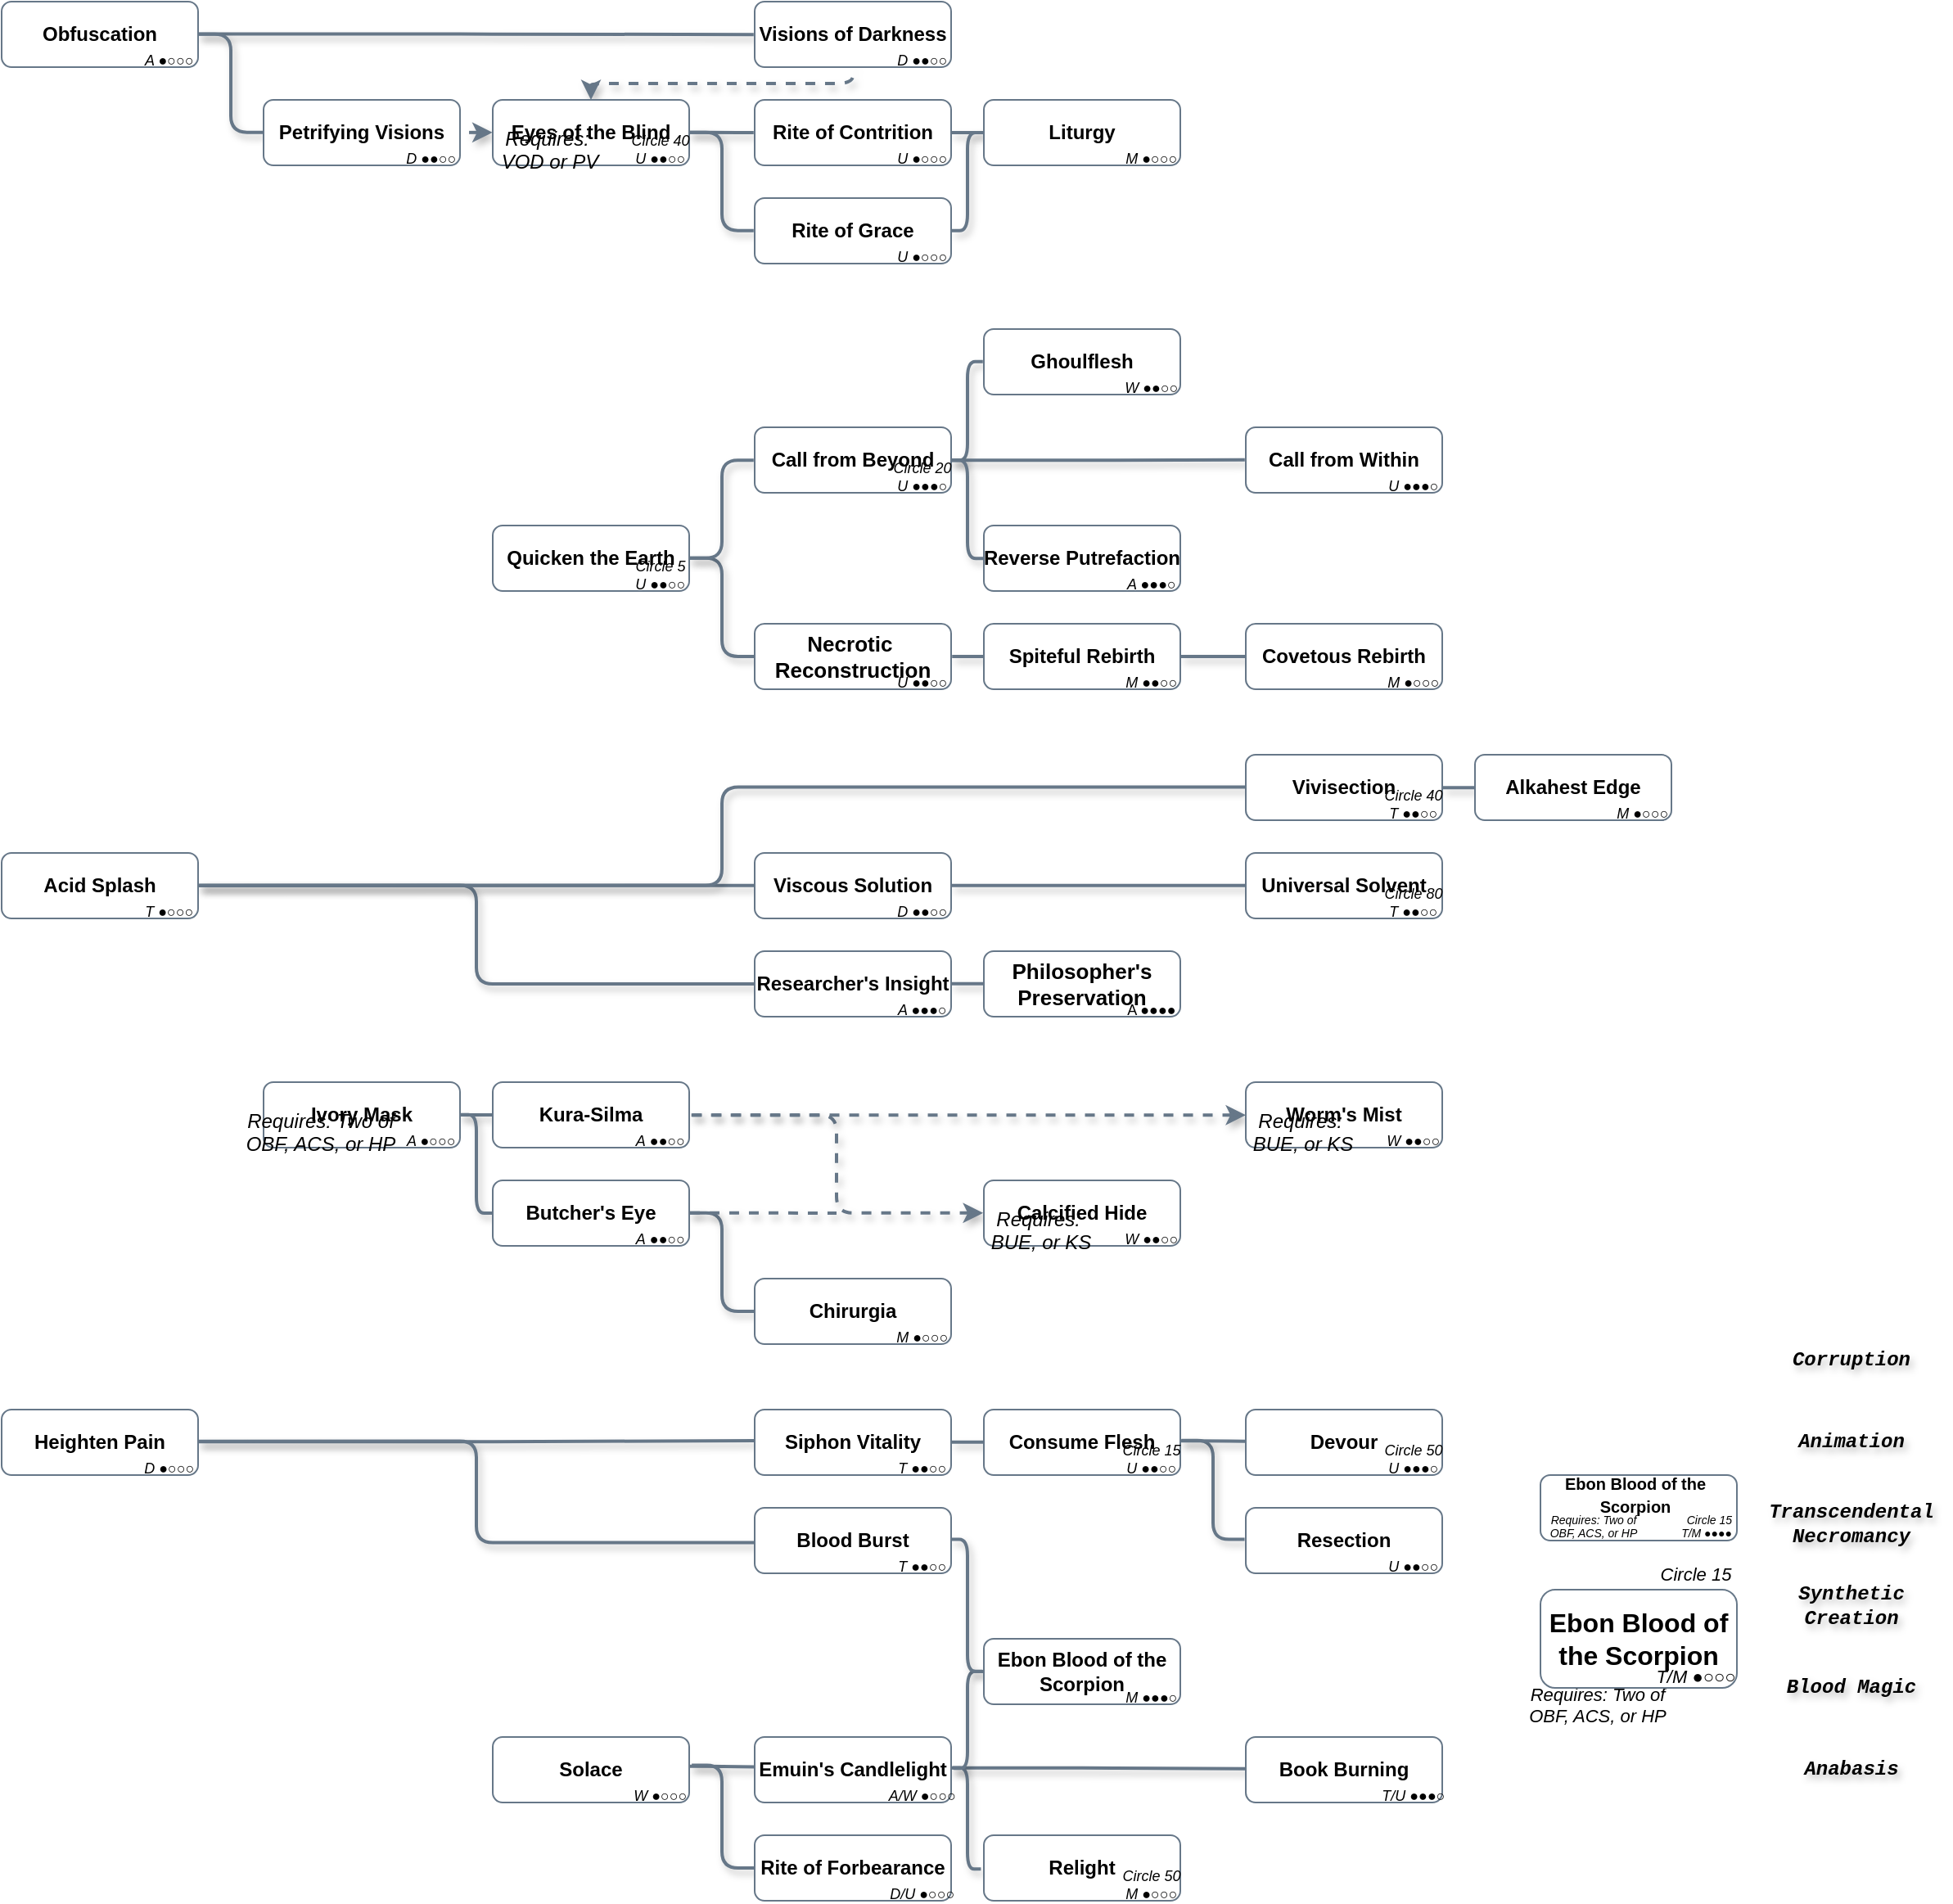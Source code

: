 <mxfile version="25.0.3">
  <diagram name="Page-1" id="PuFN-wMOv0jWiG4jprAx">
    <mxGraphModel dx="863" dy="518" grid="1" gridSize="10" guides="1" tooltips="1" connect="1" arrows="1" fold="1" page="1" pageScale="1" pageWidth="740" pageHeight="1360" math="0" shadow="0">
      <root>
        <mxCell id="0" />
        <mxCell id="1" style="locked=1;" parent="0" visible="0" />
        <mxCell id="-dR2T00Uhgw3VuPTZwKf-42" value="" style="html=1;rounded=0;strokeColor=#667788;strokeWidth=1;endArrow=none;endFill=0;dashed=1;labelBackgroundColor=none;shadow=1;movable=0;resizable=0;rotatable=0;deletable=0;editable=0;locked=1;connectable=0;" parent="1" edge="1">
          <mxGeometry width="100" relative="1" as="geometry">
            <mxPoint x="160" y="8" as="sourcePoint" />
            <mxPoint x="160" y="1708" as="targetPoint" />
          </mxGeometry>
        </mxCell>
        <mxCell id="-dR2T00Uhgw3VuPTZwKf-43" value="&lt;b&gt;Intro&lt;/b&gt;" style="text;html=1;align=center;verticalAlign=middle;resizable=0;points=[];autosize=1;strokeColor=none;fillColor=none;labelPosition=center;verticalLabelPosition=middle;fontColor=#667788;labelBackgroundColor=none;shadow=1;movable=0;rotatable=0;deletable=0;editable=0;locked=1;connectable=0;" parent="1" vertex="1">
          <mxGeometry x="40" y="8" width="50" height="30" as="geometry" />
        </mxCell>
        <mxCell id="-dR2T00Uhgw3VuPTZwKf-44" value="&lt;b&gt;Basic&lt;/b&gt;" style="text;html=1;align=center;verticalAlign=middle;resizable=0;points=[];autosize=1;strokeColor=none;fillColor=none;labelPosition=center;verticalLabelPosition=middle;fontColor=#667788;labelBackgroundColor=none;shadow=1;movable=0;rotatable=0;deletable=0;editable=0;locked=1;connectable=0;" parent="1" vertex="1">
          <mxGeometry x="290" y="8" width="60" height="30" as="geometry" />
        </mxCell>
        <mxCell id="-dR2T00Uhgw3VuPTZwKf-45" value="&lt;b&gt;Intermediate&lt;br&gt;&lt;/b&gt;" style="text;html=1;align=center;verticalAlign=middle;resizable=0;points=[];autosize=1;strokeColor=none;fillColor=none;labelPosition=center;verticalLabelPosition=middle;fontColor=#667788;labelBackgroundColor=none;shadow=1;movable=0;rotatable=0;deletable=0;editable=0;locked=1;connectable=0;" parent="1" vertex="1">
          <mxGeometry x="560" y="8" width="90" height="30" as="geometry" />
        </mxCell>
        <mxCell id="-dR2T00Uhgw3VuPTZwKf-46" value="&lt;b&gt;Advanced&lt;br&gt;&lt;/b&gt;" style="text;html=1;align=center;verticalAlign=middle;resizable=0;points=[];autosize=1;strokeColor=none;fillColor=none;labelPosition=center;verticalLabelPosition=middle;fontColor=#667788;labelBackgroundColor=none;shadow=1;movable=0;rotatable=0;deletable=0;editable=0;locked=1;connectable=0;" parent="1" vertex="1">
          <mxGeometry x="880" y="8" width="80" height="30" as="geometry" />
        </mxCell>
        <mxCell id="-dR2T00Uhgw3VuPTZwKf-53" value="" style="html=1;rounded=0;strokeColor=#667788;strokeWidth=1;endArrow=none;endFill=0;dashed=1;labelBackgroundColor=none;shadow=1;movable=0;resizable=0;rotatable=0;deletable=0;editable=0;locked=1;connectable=0;" parent="1" edge="1">
          <mxGeometry width="100" relative="1" as="geometry">
            <mxPoint x="460" y="8" as="sourcePoint" />
            <mxPoint x="460" y="1708" as="targetPoint" />
          </mxGeometry>
        </mxCell>
        <mxCell id="-dR2T00Uhgw3VuPTZwKf-54" value="" style="html=1;rounded=0;strokeColor=#667788;strokeWidth=1;endArrow=none;endFill=0;dashed=1;exitX=0.633;exitY=0;exitDx=0;exitDy=0;exitPerimeter=0;labelBackgroundColor=none;shadow=1;movable=0;resizable=0;rotatable=0;deletable=0;editable=0;locked=1;connectable=0;" parent="1" edge="1">
          <mxGeometry width="100" relative="1" as="geometry">
            <mxPoint x="760" y="8" as="sourcePoint" />
            <mxPoint x="760" y="1708" as="targetPoint" />
          </mxGeometry>
        </mxCell>
        <mxCell id="-dR2T00Uhgw3VuPTZwKf-70" value="" style="html=1;rounded=0;strokeColor=#667788;strokeWidth=1;endArrow=none;endFill=0;dashed=1;labelBackgroundColor=none;shadow=1;movable=0;resizable=0;rotatable=0;deletable=0;editable=0;locked=1;connectable=0;" parent="1" edge="1">
          <mxGeometry width="100" relative="1" as="geometry">
            <mxPoint x="10" y="40" as="sourcePoint" />
            <mxPoint x="1080" y="40" as="targetPoint" />
          </mxGeometry>
        </mxCell>
        <mxCell id="-dR2T00Uhgw3VuPTZwKf-71" value="" style="html=1;rounded=0;strokeColor=#667788;strokeWidth=1;endArrow=none;endFill=0;dashed=1;exitX=0.633;exitY=0;exitDx=0;exitDy=0;exitPerimeter=0;labelBackgroundColor=none;shadow=1;movable=0;resizable=0;rotatable=0;deletable=0;editable=0;locked=1;connectable=0;" parent="1" edge="1">
          <mxGeometry width="100" relative="1" as="geometry">
            <mxPoint x="1061" y="8" as="sourcePoint" />
            <mxPoint x="1061" y="1708" as="targetPoint" />
          </mxGeometry>
        </mxCell>
        <mxCell id="-dR2T00Uhgw3VuPTZwKf-559" value="" style="group;movable=1;resizable=1;rotatable=1;deletable=1;editable=1;locked=0;connectable=1;" parent="1" vertex="1" connectable="0">
          <mxGeometry x="1070" y="800" width="160" height="440" as="geometry" />
        </mxCell>
        <mxCell id="-dR2T00Uhgw3VuPTZwKf-47" value="&lt;b style=&quot;&quot;&gt;Legend&lt;/b&gt;&lt;font&gt;&lt;b&gt;&lt;br&gt;&lt;/b&gt;&lt;/font&gt;" style="rounded=1;whiteSpace=wrap;html=1;strokeColor=#667788;fillColor=none;verticalAlign=top;labelBackgroundColor=none;fontColor=#667788;movable=1;resizable=1;rotatable=1;deletable=1;editable=1;locked=0;connectable=1;" parent="-dR2T00Uhgw3VuPTZwKf-559" vertex="1">
          <mxGeometry width="160" height="440" as="geometry" />
        </mxCell>
        <mxCell id="-dR2T00Uhgw3VuPTZwKf-48" value="" style="rounded=1;whiteSpace=wrap;html=1;strokeColor=#667788;fillColor=#CB997E;fontColor=#000000;labelBackgroundColor=none;movable=1;resizable=1;rotatable=1;deletable=1;editable=1;locked=0;connectable=1;" parent="-dR2T00Uhgw3VuPTZwKf-559" vertex="1">
          <mxGeometry x="20" y="70" width="120" height="40" as="geometry" />
        </mxCell>
        <mxCell id="-dR2T00Uhgw3VuPTZwKf-51" value="&lt;font&gt;&lt;b&gt;Signature spells in bold&lt;/b&gt;&lt;br&gt;&lt;/font&gt;" style="text;html=1;align=center;verticalAlign=middle;resizable=1;points=[];autosize=1;strokeColor=none;fillColor=none;fontColor=#667788;labelBackgroundColor=none;fontSize=8;movable=1;rotatable=1;deletable=1;editable=1;locked=0;connectable=1;" parent="-dR2T00Uhgw3VuPTZwKf-559" vertex="1">
          <mxGeometry x="20" y="370" width="110" height="20" as="geometry" />
        </mxCell>
        <mxCell id="-dR2T00Uhgw3VuPTZwKf-52" value="&lt;p&gt;&lt;font face=&quot;Courier New&quot; style=&quot;font-size: 8px;&quot;&gt;&lt;i style=&quot;&quot;&gt;Special requirements in italics&lt;/i&gt;&lt;/font&gt;&lt;/p&gt;" style="text;html=1;align=center;verticalAlign=middle;resizable=1;points=[];autosize=1;strokeColor=none;fillColor=none;fontSize=12;labelBackgroundColor=none;fontColor=#667788;movable=1;rotatable=1;deletable=1;editable=1;locked=0;connectable=1;" parent="-dR2T00Uhgw3VuPTZwKf-559" vertex="1">
          <mxGeometry y="10" width="160" height="50" as="geometry" />
        </mxCell>
        <mxCell id="-dR2T00Uhgw3VuPTZwKf-55" value="&lt;font&gt;&lt;font&gt;T &lt;/font&gt;&lt;font&gt;●○○○&lt;/font&gt;&lt;br&gt;&lt;font&gt;Magic skill &amp;amp; Spell slot cost&lt;/font&gt;&lt;/font&gt;" style="text;html=1;align=center;verticalAlign=middle;resizable=1;points=[];autosize=1;strokeColor=none;fillColor=none;fontColor=#667788;labelBackgroundColor=none;fontSize=8;movable=1;rotatable=1;deletable=1;editable=1;locked=0;connectable=1;" parent="-dR2T00Uhgw3VuPTZwKf-559" vertex="1">
          <mxGeometry x="20" y="400" width="120" height="30" as="geometry" />
        </mxCell>
        <mxCell id="-dR2T00Uhgw3VuPTZwKf-554" value="" style="rounded=1;whiteSpace=wrap;html=1;strokeColor=#667788;fillColor=#DDBEA9;fontColor=#000000;labelBackgroundColor=none;movable=1;resizable=1;rotatable=1;deletable=1;editable=1;locked=0;connectable=1;" parent="-dR2T00Uhgw3VuPTZwKf-559" vertex="1">
          <mxGeometry x="20" y="120" width="120" height="40" as="geometry" />
        </mxCell>
        <mxCell id="-dR2T00Uhgw3VuPTZwKf-555" value="" style="rounded=1;whiteSpace=wrap;html=1;strokeColor=#667788;fillColor=#FFE8D6;fontColor=#000000;labelBackgroundColor=none;movable=1;resizable=1;rotatable=1;deletable=1;editable=1;locked=0;connectable=1;" parent="-dR2T00Uhgw3VuPTZwKf-559" vertex="1">
          <mxGeometry x="20" y="170" width="120" height="40" as="geometry" />
        </mxCell>
        <mxCell id="-dR2T00Uhgw3VuPTZwKf-556" value="" style="rounded=1;whiteSpace=wrap;html=1;strokeColor=#667788;fillColor=#B7B7A4;fontColor=#000000;labelBackgroundColor=none;movable=1;resizable=1;rotatable=1;deletable=1;editable=1;locked=0;connectable=1;" parent="-dR2T00Uhgw3VuPTZwKf-559" vertex="1">
          <mxGeometry x="20" y="220" width="120" height="40" as="geometry" />
        </mxCell>
        <mxCell id="-dR2T00Uhgw3VuPTZwKf-557" value="" style="rounded=1;whiteSpace=wrap;html=1;strokeColor=#667788;fillColor=#A5A58D;fontColor=#000000;labelBackgroundColor=none;movable=1;resizable=1;rotatable=1;deletable=1;editable=1;locked=0;connectable=1;" parent="-dR2T00Uhgw3VuPTZwKf-559" vertex="1">
          <mxGeometry x="20" y="270" width="120" height="40" as="geometry" />
        </mxCell>
        <mxCell id="-dR2T00Uhgw3VuPTZwKf-558" value="" style="rounded=1;whiteSpace=wrap;html=1;strokeColor=#667788;fillColor=#6B705C;fontColor=#000000;labelBackgroundColor=none;movable=1;resizable=1;rotatable=1;deletable=1;editable=1;locked=0;connectable=1;" parent="-dR2T00Uhgw3VuPTZwKf-559" vertex="1">
          <mxGeometry x="20" y="320" width="120" height="40" as="geometry" />
        </mxCell>
        <mxCell id="-dR2T00Uhgw3VuPTZwKf-186" value="Spell Tree" style="" parent="0" />
        <mxCell id="-dR2T00Uhgw3VuPTZwKf-335" value="" style="endArrow=none;html=1;rounded=1;strokeColor=#667788;strokeWidth=2;align=center;verticalAlign=middle;fontFamily=Helvetica;fontSize=12;fontColor=default;fontStyle=2;labelBackgroundColor=none;autosize=0;resizable=0;edgeStyle=orthogonalEdgeStyle;curved=0;exitX=1;exitY=0.448;exitDx=0;exitDy=0;exitPerimeter=0;entryX=0;entryY=0.457;entryDx=0;entryDy=0;entryPerimeter=0;shadow=1;spacing=0;" parent="-dR2T00Uhgw3VuPTZwKf-186" source="-dR2T00Uhgw3VuPTZwKf-322" target="-dR2T00Uhgw3VuPTZwKf-319" edge="1">
          <mxGeometry width="50" height="50" relative="1" as="geometry">
            <mxPoint x="600" y="1150" as="sourcePoint" />
            <mxPoint x="650" y="1100" as="targetPoint" />
          </mxGeometry>
        </mxCell>
        <mxCell id="-dR2T00Uhgw3VuPTZwKf-338" value="" style="endArrow=none;html=1;rounded=1;shadow=1;strokeColor=#667788;strokeWidth=2;align=center;verticalAlign=middle;fontFamily=Helvetica;fontSize=12;fontColor=default;fontStyle=2;labelBackgroundColor=none;autosize=0;resizable=0;edgeStyle=orthogonalEdgeStyle;curved=0;entryX=-0.002;entryY=0.485;entryDx=0;entryDy=0;entryPerimeter=0;exitX=0.999;exitY=0.472;exitDx=0;exitDy=0;exitPerimeter=0;spacing=0;" parent="-dR2T00Uhgw3VuPTZwKf-186" source="-dR2T00Uhgw3VuPTZwKf-319" target="-dR2T00Uhgw3VuPTZwKf-316" edge="1">
          <mxGeometry width="50" height="50" relative="1" as="geometry">
            <mxPoint x="620" y="1139" as="sourcePoint" />
            <mxPoint x="630" y="1140" as="targetPoint" />
          </mxGeometry>
        </mxCell>
        <mxCell id="-dR2T00Uhgw3VuPTZwKf-339" value="" style="endArrow=none;html=1;rounded=1;shadow=1;strokeColor=#667788;strokeWidth=2;align=center;verticalAlign=middle;fontFamily=Helvetica;fontSize=12;fontColor=default;fontStyle=2;labelBackgroundColor=none;autosize=0;resizable=0;edgeStyle=orthogonalEdgeStyle;curved=0;exitX=1.013;exitY=0.43;exitDx=0;exitDy=0;exitPerimeter=0;entryX=0;entryY=0.5;entryDx=0;entryDy=0;entryPerimeter=0;spacing=0;" parent="-dR2T00Uhgw3VuPTZwKf-186" source="-dR2T00Uhgw3VuPTZwKf-322" target="-dR2T00Uhgw3VuPTZwKf-325" edge="1">
          <mxGeometry width="50" height="50" relative="1" as="geometry">
            <mxPoint x="550" y="1190" as="sourcePoint" />
            <mxPoint x="600" y="1140" as="targetPoint" />
          </mxGeometry>
        </mxCell>
        <mxCell id="-dR2T00Uhgw3VuPTZwKf-340" value="" style="endArrow=none;html=1;rounded=1;shadow=1;strokeColor=#667788;strokeWidth=2;align=center;verticalAlign=middle;fontFamily=Helvetica;fontSize=12;fontColor=default;fontStyle=2;labelBackgroundColor=none;autosize=0;resizable=0;edgeStyle=orthogonalEdgeStyle;curved=0;exitX=-0.015;exitY=0.515;exitDx=0;exitDy=0;exitPerimeter=0;entryX=1.007;entryY=0.47;entryDx=0;entryDy=0;entryPerimeter=0;spacing=0;" parent="-dR2T00Uhgw3VuPTZwKf-186" source="-dR2T00Uhgw3VuPTZwKf-328" target="-dR2T00Uhgw3VuPTZwKf-319" edge="1">
          <mxGeometry width="50" height="50" relative="1" as="geometry">
            <mxPoint x="480" y="1210" as="sourcePoint" />
            <mxPoint x="600" y="1140" as="targetPoint" />
          </mxGeometry>
        </mxCell>
        <mxCell id="-dR2T00Uhgw3VuPTZwKf-341" value="" style="endArrow=none;html=1;rounded=1;shadow=1;strokeColor=#667788;strokeWidth=2;align=center;verticalAlign=middle;fontFamily=Helvetica;fontSize=12;fontColor=default;fontStyle=2;labelBackgroundColor=none;autosize=0;resizable=0;edgeStyle=orthogonalEdgeStyle;curved=0;exitX=1.013;exitY=0.477;exitDx=0;exitDy=0;exitPerimeter=0;entryX=-0.007;entryY=0.497;entryDx=0;entryDy=0;entryPerimeter=0;spacing=0;" parent="-dR2T00Uhgw3VuPTZwKf-186" source="-dR2T00Uhgw3VuPTZwKf-319" target="-dR2T00Uhgw3VuPTZwKf-313" edge="1">
          <mxGeometry width="50" height="50" relative="1" as="geometry">
            <mxPoint x="610" y="1120" as="sourcePoint" />
            <mxPoint x="660" y="1070" as="targetPoint" />
          </mxGeometry>
        </mxCell>
        <mxCell id="-dR2T00Uhgw3VuPTZwKf-342" value="" style="endArrow=none;html=1;rounded=1;shadow=1;strokeColor=#667788;strokeWidth=2;align=center;verticalAlign=middle;fontFamily=Helvetica;fontSize=12;fontColor=default;fontStyle=2;labelBackgroundColor=none;autosize=0;resizable=0;edgeStyle=orthogonalEdgeStyle;curved=0;entryX=0.999;entryY=0.482;entryDx=0;entryDy=0;entryPerimeter=0;exitX=-0.001;exitY=0.499;exitDx=0;exitDy=0;exitPerimeter=0;spacing=0;" parent="-dR2T00Uhgw3VuPTZwKf-186" source="-dR2T00Uhgw3VuPTZwKf-313" target="-dR2T00Uhgw3VuPTZwKf-301" edge="1">
          <mxGeometry width="50" height="50" relative="1" as="geometry">
            <mxPoint x="620" y="1080" as="sourcePoint" />
            <mxPoint x="640" y="980" as="targetPoint" />
          </mxGeometry>
        </mxCell>
        <mxCell id="-dR2T00Uhgw3VuPTZwKf-343" value="" style="endArrow=none;html=1;rounded=1;shadow=1;strokeColor=#667788;strokeWidth=2;align=center;verticalAlign=middle;fontFamily=Helvetica;fontSize=12;fontColor=default;fontStyle=2;labelBackgroundColor=none;autosize=0;resizable=0;edgeStyle=orthogonalEdgeStyle;curved=0;entryX=-0.006;entryY=0.482;entryDx=0;entryDy=0;entryPerimeter=0;exitX=1.006;exitY=0.473;exitDx=0;exitDy=0;exitPerimeter=0;spacing=0;" parent="-dR2T00Uhgw3VuPTZwKf-186" source="-dR2T00Uhgw3VuPTZwKf-304" target="-dR2T00Uhgw3VuPTZwKf-298" edge="1">
          <mxGeometry width="50" height="50" relative="1" as="geometry">
            <mxPoint x="640" y="1030" as="sourcePoint" />
            <mxPoint x="690" y="980" as="targetPoint" />
          </mxGeometry>
        </mxCell>
        <mxCell id="-dR2T00Uhgw3VuPTZwKf-344" value="" style="endArrow=none;html=1;rounded=1;shadow=1;strokeColor=#667788;strokeWidth=2;align=center;verticalAlign=middle;fontFamily=Helvetica;fontSize=12;fontColor=default;fontStyle=2;labelBackgroundColor=none;autosize=0;resizable=0;edgeStyle=orthogonalEdgeStyle;curved=0;entryX=-0.002;entryY=0.485;entryDx=0;entryDy=0;entryPerimeter=0;exitX=0.998;exitY=0.477;exitDx=0;exitDy=0;exitPerimeter=0;spacing=0;" parent="-dR2T00Uhgw3VuPTZwKf-186" source="-dR2T00Uhgw3VuPTZwKf-304" target="-dR2T00Uhgw3VuPTZwKf-307" edge="1">
          <mxGeometry width="50" height="50" relative="1" as="geometry">
            <mxPoint x="670" y="1010" as="sourcePoint" />
            <mxPoint x="720" y="960" as="targetPoint" />
          </mxGeometry>
        </mxCell>
        <mxCell id="-dR2T00Uhgw3VuPTZwKf-345" value="" style="endArrow=none;html=1;rounded=1;shadow=1;strokeColor=#667788;strokeWidth=2;align=center;verticalAlign=middle;fontFamily=Helvetica;fontSize=12;fontColor=default;fontStyle=2;labelBackgroundColor=none;autosize=0;resizable=0;edgeStyle=orthogonalEdgeStyle;curved=0;entryX=0;entryY=0.5;entryDx=0;entryDy=0;entryPerimeter=0;exitX=1.004;exitY=0.497;exitDx=0;exitDy=0;exitPerimeter=0;spacing=0;" parent="-dR2T00Uhgw3VuPTZwKf-186" source="-dR2T00Uhgw3VuPTZwKf-295" target="-dR2T00Uhgw3VuPTZwKf-304" edge="1">
          <mxGeometry width="50" height="50" relative="1" as="geometry">
            <mxPoint x="590" y="1000" as="sourcePoint" />
            <mxPoint x="640" y="950" as="targetPoint" />
          </mxGeometry>
        </mxCell>
        <mxCell id="-dR2T00Uhgw3VuPTZwKf-346" value="" style="endArrow=none;html=1;rounded=1;shadow=1;strokeColor=#667788;strokeWidth=2;align=center;verticalAlign=middle;fontFamily=Helvetica;fontSize=12;fontColor=default;fontStyle=2;labelBackgroundColor=none;autosize=0;resizable=0;edgeStyle=orthogonalEdgeStyle;curved=0;entryX=-0.002;entryY=0.476;entryDx=0;entryDy=0;entryPerimeter=0;exitX=0.999;exitY=0.49;exitDx=0;exitDy=0;exitPerimeter=0;spacing=0;" parent="-dR2T00Uhgw3VuPTZwKf-186" source="-dR2T00Uhgw3VuPTZwKf-310" target="-dR2T00Uhgw3VuPTZwKf-295" edge="1">
          <mxGeometry width="50" height="50" relative="1" as="geometry">
            <mxPoint x="300" y="1030" as="sourcePoint" />
            <mxPoint x="350" y="980" as="targetPoint" />
          </mxGeometry>
        </mxCell>
        <mxCell id="-dR2T00Uhgw3VuPTZwKf-347" value="" style="endArrow=none;html=1;rounded=1;shadow=1;strokeColor=#667788;strokeWidth=2;align=center;verticalAlign=middle;fontFamily=Helvetica;fontSize=12;fontColor=default;fontStyle=2;labelBackgroundColor=none;autosize=0;resizable=0;edgeStyle=orthogonalEdgeStyle;curved=0;exitX=1.004;exitY=0.483;exitDx=0;exitDy=0;exitPerimeter=0;entryX=-0.001;entryY=0.53;entryDx=0;entryDy=0;entryPerimeter=0;spacing=0;" parent="-dR2T00Uhgw3VuPTZwKf-186" source="-dR2T00Uhgw3VuPTZwKf-310" target="-dR2T00Uhgw3VuPTZwKf-301" edge="1">
          <mxGeometry width="50" height="50" relative="1" as="geometry">
            <mxPoint x="290" y="1010" as="sourcePoint" />
            <mxPoint x="340" y="960" as="targetPoint" />
          </mxGeometry>
        </mxCell>
        <mxCell id="-dR2T00Uhgw3VuPTZwKf-348" value="" style="endArrow=none;html=1;rounded=1;shadow=1;strokeColor=#667788;strokeWidth=2;align=center;verticalAlign=middle;fontFamily=Helvetica;fontSize=12;fontColor=default;fontStyle=2;labelBackgroundColor=none;autosize=0;resizable=0;edgeStyle=orthogonalEdgeStyle;curved=0;entryX=0;entryY=0.5;entryDx=0;entryDy=0;entryPerimeter=0;exitX=1.003;exitY=0.498;exitDx=0;exitDy=0;exitPerimeter=0;spacing=0;" parent="-dR2T00Uhgw3VuPTZwKf-186" source="-dR2T00Uhgw3VuPTZwKf-288" target="-dR2T00Uhgw3VuPTZwKf-282" edge="1">
          <mxGeometry width="50" height="50" relative="1" as="geometry">
            <mxPoint x="440" y="920" as="sourcePoint" />
            <mxPoint x="490" y="870" as="targetPoint" />
          </mxGeometry>
        </mxCell>
        <mxCell id="-dR2T00Uhgw3VuPTZwKf-349" value="" style="endArrow=none;html=1;rounded=1;shadow=1;strokeColor=#667788;strokeWidth=2;align=center;verticalAlign=middle;fontFamily=Helvetica;fontSize=12;fontColor=default;fontStyle=2;labelBackgroundColor=none;autosize=0;resizable=0;edgeStyle=orthogonalEdgeStyle;curved=0;entryX=-0.003;entryY=0.496;entryDx=0;entryDy=0;entryPerimeter=0;spacing=0;" parent="-dR2T00Uhgw3VuPTZwKf-186" target="-dR2T00Uhgw3VuPTZwKf-285" edge="1">
          <mxGeometry width="50" height="50" relative="1" as="geometry">
            <mxPoint x="300" y="740" as="sourcePoint" />
            <mxPoint x="320" y="739" as="targetPoint" />
          </mxGeometry>
        </mxCell>
        <mxCell id="-dR2T00Uhgw3VuPTZwKf-350" value="" style="endArrow=none;html=1;rounded=1;shadow=1;strokeColor=#667788;strokeWidth=2;align=center;verticalAlign=middle;fontFamily=Helvetica;fontSize=12;fontColor=default;fontStyle=2;labelBackgroundColor=none;autosize=0;resizable=0;edgeStyle=orthogonalEdgeStyle;curved=0;entryX=1.003;entryY=0.496;entryDx=0;entryDy=0;entryPerimeter=0;exitX=-0.003;exitY=0.501;exitDx=0;exitDy=0;exitPerimeter=0;spacing=0;" parent="-dR2T00Uhgw3VuPTZwKf-186" source="-dR2T00Uhgw3VuPTZwKf-288" target="-dR2T00Uhgw3VuPTZwKf-291" edge="1">
          <mxGeometry width="50" height="50" relative="1" as="geometry">
            <mxPoint x="300" y="800" as="sourcePoint" />
            <mxPoint x="350" y="750" as="targetPoint" />
          </mxGeometry>
        </mxCell>
        <mxCell id="-dR2T00Uhgw3VuPTZwKf-352" value="" style="endArrow=none;dashed=1;html=1;rounded=1;shadow=1;strokeColor=#667788;strokeWidth=2;align=center;verticalAlign=middle;fontFamily=Helvetica;fontSize=12;fontColor=default;fontStyle=2;labelBackgroundColor=none;autosize=0;resizable=0;edgeStyle=orthogonalEdgeStyle;curved=0;entryX=0.998;entryY=0.502;entryDx=0;entryDy=0;entryPerimeter=0;exitX=-0.004;exitY=0.498;exitDx=0;exitDy=0;exitPerimeter=0;startArrow=classic;startFill=1;spacing=0;" parent="-dR2T00Uhgw3VuPTZwKf-186" source="-dR2T00Uhgw3VuPTZwKf-278" target="-dR2T00Uhgw3VuPTZwKf-285" edge="1">
          <mxGeometry width="50" height="50" relative="1" as="geometry">
            <mxPoint x="580" y="790" as="sourcePoint" />
            <mxPoint x="630" y="740" as="targetPoint" />
          </mxGeometry>
        </mxCell>
        <mxCell id="-dR2T00Uhgw3VuPTZwKf-353" value="" style="endArrow=none;dashed=1;html=1;rounded=1;shadow=1;strokeColor=#667788;strokeWidth=2;align=center;verticalAlign=middle;fontFamily=Helvetica;fontSize=12;fontColor=default;fontStyle=2;labelBackgroundColor=none;autosize=0;resizable=0;edgeStyle=orthogonalEdgeStyle;curved=0;entryX=0.998;entryY=0.502;entryDx=0;entryDy=0;entryPerimeter=0;exitX=0;exitY=0.502;exitDx=0;exitDy=0;exitPerimeter=0;startArrow=classic;startFill=1;spacing=0;" parent="-dR2T00Uhgw3VuPTZwKf-186" source="-dR2T00Uhgw3VuPTZwKf-331" target="-dR2T00Uhgw3VuPTZwKf-285" edge="1">
          <mxGeometry width="50" height="50" relative="1" as="geometry">
            <mxPoint x="630" y="810" as="sourcePoint" />
            <mxPoint x="450" y="750" as="targetPoint" />
          </mxGeometry>
        </mxCell>
        <mxCell id="-dR2T00Uhgw3VuPTZwKf-354" value="" style="endArrow=none;dashed=1;html=1;rounded=1;shadow=1;strokeColor=#667788;strokeWidth=2;align=center;verticalAlign=middle;fontFamily=Helvetica;fontSize=12;fontColor=default;fontStyle=2;labelBackgroundColor=none;autosize=0;resizable=0;edgeStyle=orthogonalEdgeStyle;curved=0;exitX=1.004;exitY=0.498;exitDx=0;exitDy=0;exitPerimeter=0;spacing=0;" parent="-dR2T00Uhgw3VuPTZwKf-186" source="-dR2T00Uhgw3VuPTZwKf-288" edge="1">
          <mxGeometry width="50" height="50" relative="1" as="geometry">
            <mxPoint x="580" y="790" as="sourcePoint" />
            <mxPoint x="530" y="800" as="targetPoint" />
          </mxGeometry>
        </mxCell>
        <mxCell id="-dR2T00Uhgw3VuPTZwKf-355" value="" style="endArrow=none;html=1;rounded=1;shadow=1;strokeColor=#667788;strokeWidth=2;align=center;verticalAlign=middle;fontFamily=Helvetica;fontSize=12;fontColor=default;fontStyle=2;labelBackgroundColor=none;autosize=0;resizable=0;edgeStyle=orthogonalEdgeStyle;curved=0;exitX=1.003;exitY=0.496;exitDx=0;exitDy=0;exitPerimeter=0;entryX=-0.003;entryY=0.496;entryDx=0;entryDy=0;entryPerimeter=0;spacing=0;" parent="-dR2T00Uhgw3VuPTZwKf-186" source="-dR2T00Uhgw3VuPTZwKf-255" target="-dR2T00Uhgw3VuPTZwKf-246" edge="1">
          <mxGeometry width="50" height="50" relative="1" as="geometry">
            <mxPoint x="390" y="560" as="sourcePoint" />
            <mxPoint x="440" y="510" as="targetPoint" />
          </mxGeometry>
        </mxCell>
        <mxCell id="-dR2T00Uhgw3VuPTZwKf-356" value="" style="endArrow=none;html=1;rounded=1;shadow=1;strokeColor=#667788;strokeWidth=2;align=center;verticalAlign=middle;fontFamily=Helvetica;fontSize=12;fontColor=default;fontStyle=2;labelBackgroundColor=none;autosize=0;resizable=0;edgeStyle=orthogonalEdgeStyle;curved=0;exitX=1.005;exitY=0.496;exitDx=0;exitDy=0;exitPerimeter=0;entryX=0.002;entryY=0.5;entryDx=0;entryDy=0;entryPerimeter=0;spacing=0;" parent="-dR2T00Uhgw3VuPTZwKf-186" source="-dR2T00Uhgw3VuPTZwKf-255" target="-dR2T00Uhgw3VuPTZwKf-249" edge="1">
          <mxGeometry width="50" height="50" relative="1" as="geometry">
            <mxPoint x="400" y="570" as="sourcePoint" />
            <mxPoint x="450" y="520" as="targetPoint" />
          </mxGeometry>
        </mxCell>
        <mxCell id="-dR2T00Uhgw3VuPTZwKf-357" value="" style="endArrow=none;html=1;rounded=1;shadow=1;strokeColor=#667788;strokeWidth=2;align=center;verticalAlign=middle;fontFamily=Helvetica;fontSize=12;fontColor=default;fontStyle=2;labelBackgroundColor=none;autosize=0;resizable=0;edgeStyle=orthogonalEdgeStyle;curved=0;exitX=1.003;exitY=0.496;exitDx=0;exitDy=0;exitPerimeter=0;entryX=0.003;entryY=0.495;entryDx=0;entryDy=0;entryPerimeter=0;spacing=0;" parent="-dR2T00Uhgw3VuPTZwKf-186" source="-dR2T00Uhgw3VuPTZwKf-255" target="-dR2T00Uhgw3VuPTZwKf-237" edge="1">
          <mxGeometry width="50" height="50" relative="1" as="geometry">
            <mxPoint x="370" y="520" as="sourcePoint" />
            <mxPoint x="700" y="530" as="targetPoint" />
          </mxGeometry>
        </mxCell>
        <mxCell id="-dR2T00Uhgw3VuPTZwKf-358" value="" style="endArrow=none;html=1;rounded=1;shadow=1;strokeColor=#667788;strokeWidth=2;align=center;verticalAlign=middle;fontFamily=Helvetica;fontSize=12;fontColor=default;fontStyle=2;labelBackgroundColor=none;autosize=0;resizable=0;edgeStyle=orthogonalEdgeStyle;curved=0;exitX=1;exitY=0.496;exitDx=0;exitDy=0;exitPerimeter=0;entryX=0;entryY=0.496;entryDx=0;entryDy=0;entryPerimeter=0;spacing=0;" parent="-dR2T00Uhgw3VuPTZwKf-186" source="-dR2T00Uhgw3VuPTZwKf-249" target="-dR2T00Uhgw3VuPTZwKf-252" edge="1">
          <mxGeometry width="50" height="50" relative="1" as="geometry">
            <mxPoint x="650" y="550" as="sourcePoint" />
            <mxPoint x="700" y="500" as="targetPoint" />
          </mxGeometry>
        </mxCell>
        <mxCell id="-dR2T00Uhgw3VuPTZwKf-359" value="" style="endArrow=none;html=1;rounded=1;shadow=1;strokeColor=#667788;strokeWidth=2;align=center;verticalAlign=middle;fontFamily=Helvetica;fontSize=12;fontColor=default;fontStyle=2;labelBackgroundColor=none;autosize=0;resizable=0;edgeStyle=orthogonalEdgeStyle;curved=0;exitX=1;exitY=0.496;exitDx=0;exitDy=0;exitPerimeter=0;entryX=0;entryY=0.496;entryDx=0;entryDy=0;entryPerimeter=0;spacing=0;" parent="-dR2T00Uhgw3VuPTZwKf-186" source="-dR2T00Uhgw3VuPTZwKf-246" target="-dR2T00Uhgw3VuPTZwKf-243" edge="1">
          <mxGeometry width="50" height="50" relative="1" as="geometry">
            <mxPoint x="650" y="550" as="sourcePoint" />
            <mxPoint x="700" y="500" as="targetPoint" />
          </mxGeometry>
        </mxCell>
        <mxCell id="-dR2T00Uhgw3VuPTZwKf-360" value="" style="endArrow=none;html=1;rounded=1;shadow=1;strokeColor=#667788;strokeWidth=2;align=center;verticalAlign=middle;fontFamily=Helvetica;fontSize=12;fontColor=default;fontStyle=2;labelBackgroundColor=none;autosize=0;resizable=0;edgeStyle=orthogonalEdgeStyle;curved=0;exitX=1.004;exitY=0.503;exitDx=0;exitDy=0;exitPerimeter=0;entryX=-0.003;entryY=0.497;entryDx=0;entryDy=0;entryPerimeter=0;spacing=0;" parent="-dR2T00Uhgw3VuPTZwKf-186" source="-dR2T00Uhgw3VuPTZwKf-237" target="-dR2T00Uhgw3VuPTZwKf-240" edge="1">
          <mxGeometry width="50" height="50" relative="1" as="geometry">
            <mxPoint x="950" y="590" as="sourcePoint" />
            <mxPoint x="1000" y="540" as="targetPoint" />
          </mxGeometry>
        </mxCell>
        <mxCell id="-dR2T00Uhgw3VuPTZwKf-364" value="" style="endArrow=none;html=1;rounded=1;shadow=1;strokeColor=#667788;strokeWidth=2;align=center;verticalAlign=middle;fontFamily=Helvetica;fontSize=12;fontColor=default;fontStyle=2;labelBackgroundColor=none;autosize=0;resizable=0;edgeStyle=orthogonalEdgeStyle;curved=0;exitX=1;exitY=0.496;exitDx=0;exitDy=0;exitPerimeter=0;entryX=-0.001;entryY=0.499;entryDx=0;entryDy=0;entryPerimeter=0;spacing=0;" parent="-dR2T00Uhgw3VuPTZwKf-186" source="-dR2T00Uhgw3VuPTZwKf-234" target="-dR2T00Uhgw3VuPTZwKf-366" edge="1">
          <mxGeometry width="50" height="50" relative="1" as="geometry">
            <mxPoint x="650" y="420" as="sourcePoint" />
            <mxPoint x="480" y="459.84" as="targetPoint" />
          </mxGeometry>
        </mxCell>
        <mxCell id="-dR2T00Uhgw3VuPTZwKf-368" value="" style="endArrow=none;html=1;rounded=1;shadow=1;strokeColor=#667788;strokeWidth=2;align=center;verticalAlign=middle;fontFamily=Helvetica;fontSize=12;fontColor=default;fontStyle=2;labelBackgroundColor=none;autosize=0;resizable=0;edgeStyle=orthogonalEdgeStyle;curved=0;exitX=1.005;exitY=0.501;exitDx=0;exitDy=0;exitPerimeter=0;entryX=-0.002;entryY=0.501;entryDx=0;entryDy=0;entryPerimeter=0;spacing=0;" parent="-dR2T00Uhgw3VuPTZwKf-186" source="-dR2T00Uhgw3VuPTZwKf-366" target="-dR2T00Uhgw3VuPTZwKf-225" edge="1">
          <mxGeometry width="50" height="50" relative="1" as="geometry">
            <mxPoint x="630" y="460" as="sourcePoint" />
            <mxPoint x="680" y="410" as="targetPoint" />
          </mxGeometry>
        </mxCell>
        <mxCell id="-dR2T00Uhgw3VuPTZwKf-369" value="" style="endArrow=none;html=1;rounded=1;shadow=1;strokeColor=#667788;strokeWidth=2;align=center;verticalAlign=middle;fontFamily=Helvetica;fontSize=12;fontColor=default;fontStyle=2;labelBackgroundColor=none;autosize=0;resizable=0;edgeStyle=orthogonalEdgeStyle;curved=0;exitX=1.001;exitY=0.501;exitDx=0;exitDy=0;exitPerimeter=0;spacing=0;" parent="-dR2T00Uhgw3VuPTZwKf-186" source="-dR2T00Uhgw3VuPTZwKf-225" edge="1">
          <mxGeometry width="50" height="50" relative="1" as="geometry">
            <mxPoint x="630" y="460" as="sourcePoint" />
            <mxPoint x="780" y="460" as="targetPoint" />
          </mxGeometry>
        </mxCell>
        <mxCell id="-dR2T00Uhgw3VuPTZwKf-370" value="" style="endArrow=none;html=1;rounded=1;shadow=1;strokeColor=#667788;strokeWidth=2;align=center;verticalAlign=middle;fontFamily=Helvetica;fontSize=12;fontColor=default;fontStyle=2;labelBackgroundColor=none;autosize=0;resizable=0;edgeStyle=orthogonalEdgeStyle;curved=0;exitX=0.999;exitY=0.497;exitDx=0;exitDy=0;exitPerimeter=0;entryX=-0.005;entryY=0.503;entryDx=0;entryDy=0;entryPerimeter=0;spacing=0;" parent="-dR2T00Uhgw3VuPTZwKf-186" source="-dR2T00Uhgw3VuPTZwKf-234" target="-dR2T00Uhgw3VuPTZwKf-231" edge="1">
          <mxGeometry width="50" height="50" relative="1" as="geometry">
            <mxPoint x="590" y="350" as="sourcePoint" />
            <mxPoint x="640" y="300" as="targetPoint" />
          </mxGeometry>
        </mxCell>
        <mxCell id="-dR2T00Uhgw3VuPTZwKf-371" value="" style="endArrow=none;html=1;rounded=1;shadow=1;strokeColor=#667788;strokeWidth=2;align=center;verticalAlign=middle;fontFamily=Helvetica;fontSize=12;fontColor=default;fontStyle=2;labelBackgroundColor=none;autosize=0;resizable=0;edgeStyle=orthogonalEdgeStyle;curved=0;entryX=-0.005;entryY=0.497;entryDx=0;entryDy=0;entryPerimeter=0;exitX=1.004;exitY=0.503;exitDx=0;exitDy=0;exitPerimeter=0;spacing=0;" parent="-dR2T00Uhgw3VuPTZwKf-186" source="-dR2T00Uhgw3VuPTZwKf-231" target="-dR2T00Uhgw3VuPTZwKf-210" edge="1">
          <mxGeometry width="50" height="50" relative="1" as="geometry">
            <mxPoint x="530" y="390" as="sourcePoint" />
            <mxPoint x="580" y="340" as="targetPoint" />
          </mxGeometry>
        </mxCell>
        <mxCell id="-dR2T00Uhgw3VuPTZwKf-372" value="" style="endArrow=none;html=1;rounded=1;shadow=1;strokeColor=#667788;strokeWidth=2;align=center;verticalAlign=middle;fontFamily=Helvetica;fontSize=12;fontColor=default;fontStyle=2;labelBackgroundColor=none;autosize=0;resizable=0;edgeStyle=orthogonalEdgeStyle;curved=0;entryX=-0.005;entryY=0.497;entryDx=0;entryDy=0;entryPerimeter=0;exitX=1.002;exitY=0.503;exitDx=0;exitDy=0;exitPerimeter=0;spacing=0;" parent="-dR2T00Uhgw3VuPTZwKf-186" source="-dR2T00Uhgw3VuPTZwKf-231" target="-dR2T00Uhgw3VuPTZwKf-213" edge="1">
          <mxGeometry width="50" height="50" relative="1" as="geometry">
            <mxPoint x="670" y="390" as="sourcePoint" />
            <mxPoint x="720" y="340" as="targetPoint" />
          </mxGeometry>
        </mxCell>
        <mxCell id="-dR2T00Uhgw3VuPTZwKf-373" value="" style="endArrow=none;html=1;rounded=1;shadow=1;strokeColor=#667788;strokeWidth=2;align=center;verticalAlign=middle;fontFamily=Helvetica;fontSize=12;fontColor=default;fontStyle=2;labelBackgroundColor=none;autosize=0;resizable=0;edgeStyle=orthogonalEdgeStyle;curved=0;exitX=0.999;exitY=0.503;exitDx=0;exitDy=0;exitPerimeter=0;entryX=0.002;entryY=0.503;entryDx=0;entryDy=0;entryPerimeter=0;spacing=0;" parent="-dR2T00Uhgw3VuPTZwKf-186" source="-dR2T00Uhgw3VuPTZwKf-231" target="-dR2T00Uhgw3VuPTZwKf-216" edge="1">
          <mxGeometry width="50" height="50" relative="1" as="geometry">
            <mxPoint x="670" y="390" as="sourcePoint" />
            <mxPoint x="720" y="340" as="targetPoint" />
          </mxGeometry>
        </mxCell>
        <mxCell id="-dR2T00Uhgw3VuPTZwKf-374" value="" style="endArrow=none;html=1;rounded=1;shadow=1;strokeColor=#667788;strokeWidth=2;align=center;verticalAlign=middle;fontFamily=Helvetica;fontSize=12;fontColor=default;fontStyle=2;labelBackgroundColor=none;autosize=0;resizable=0;edgeStyle=orthogonalEdgeStyle;curved=0;entryX=-0.005;entryY=0.502;entryDx=0;entryDy=0;entryPerimeter=0;exitX=1;exitY=0.495;exitDx=0;exitDy=0;exitPerimeter=0;spacing=0;" parent="-dR2T00Uhgw3VuPTZwKf-186" source="-dR2T00Uhgw3VuPTZwKf-188" target="-dR2T00Uhgw3VuPTZwKf-198" edge="1">
          <mxGeometry width="50" height="50" relative="1" as="geometry">
            <mxPoint x="330" y="180" as="sourcePoint" />
            <mxPoint x="380" y="130" as="targetPoint" />
          </mxGeometry>
        </mxCell>
        <mxCell id="-dR2T00Uhgw3VuPTZwKf-375" value="" style="endArrow=none;html=1;rounded=1;shadow=1;strokeColor=#667788;strokeWidth=2;align=center;verticalAlign=middle;fontFamily=Helvetica;fontSize=12;fontColor=default;fontStyle=2;labelBackgroundColor=none;autosize=0;resizable=0;edgeStyle=orthogonalEdgeStyle;curved=0;entryX=-0.003;entryY=0.496;entryDx=0;entryDy=0;entryPerimeter=0;exitX=1.003;exitY=0.498;exitDx=0;exitDy=0;exitPerimeter=0;spacing=0;" parent="-dR2T00Uhgw3VuPTZwKf-186" source="-dR2T00Uhgw3VuPTZwKf-188" target="-dR2T00Uhgw3VuPTZwKf-191" edge="1">
          <mxGeometry width="50" height="50" relative="1" as="geometry">
            <mxPoint x="140" y="90" as="sourcePoint" />
            <mxPoint x="380" y="130" as="targetPoint" />
          </mxGeometry>
        </mxCell>
        <mxCell id="-dR2T00Uhgw3VuPTZwKf-376" value="" style="endArrow=none;dashed=1;html=1;rounded=1;shadow=1;strokeColor=#667788;strokeWidth=2;align=center;verticalAlign=middle;fontFamily=Helvetica;fontSize=12;fontColor=default;fontStyle=2;labelBackgroundColor=none;autosize=0;resizable=0;edgeStyle=orthogonalEdgeStyle;curved=0;entryX=1.003;entryY=0.498;entryDx=0;entryDy=0;entryPerimeter=0;exitX=-0.002;exitY=0.498;exitDx=0;exitDy=0;exitPerimeter=0;startArrow=classic;startFill=1;spacing=0;" parent="-dR2T00Uhgw3VuPTZwKf-186" source="-dR2T00Uhgw3VuPTZwKf-194" target="-dR2T00Uhgw3VuPTZwKf-191" edge="1">
          <mxGeometry width="50" height="50" relative="1" as="geometry">
            <mxPoint x="310" y="130" as="sourcePoint" />
            <mxPoint x="450" y="40" as="targetPoint" />
          </mxGeometry>
        </mxCell>
        <mxCell id="-dR2T00Uhgw3VuPTZwKf-378" value="" style="endArrow=none;html=1;rounded=1;shadow=1;strokeColor=#667788;strokeWidth=2;align=center;verticalAlign=middle;fontFamily=Helvetica;fontSize=12;fontColor=default;fontStyle=2;labelBackgroundColor=none;autosize=0;resizable=0;edgeStyle=orthogonalEdgeStyle;curved=0;entryX=0.501;entryY=1.001;entryDx=0;entryDy=0;entryPerimeter=0;exitX=0.5;exitY=0;exitDx=0;exitDy=0;exitPerimeter=0;dashed=1;startArrow=classic;startFill=1;spacing=0;" parent="-dR2T00Uhgw3VuPTZwKf-186" source="-dR2T00Uhgw3VuPTZwKf-194" target="-dR2T00Uhgw3VuPTZwKf-198" edge="1">
          <mxGeometry width="50" height="50" relative="1" as="geometry">
            <mxPoint x="470" y="130" as="sourcePoint" />
            <mxPoint x="520" y="80" as="targetPoint" />
          </mxGeometry>
        </mxCell>
        <mxCell id="-dR2T00Uhgw3VuPTZwKf-379" value="" style="endArrow=none;html=1;rounded=1;shadow=1;strokeColor=#667788;strokeWidth=2;align=center;verticalAlign=middle;fontFamily=Helvetica;fontSize=12;fontColor=default;fontStyle=2;labelBackgroundColor=none;autosize=0;resizable=0;edgeStyle=orthogonalEdgeStyle;curved=0;entryX=1.003;entryY=0.496;entryDx=0;entryDy=0;entryPerimeter=0;exitX=-0.005;exitY=0.501;exitDx=0;exitDy=0;exitPerimeter=0;spacing=0;" parent="-dR2T00Uhgw3VuPTZwKf-186" source="-dR2T00Uhgw3VuPTZwKf-201" target="-dR2T00Uhgw3VuPTZwKf-194" edge="1">
          <mxGeometry width="50" height="50" relative="1" as="geometry">
            <mxPoint x="520" y="190" as="sourcePoint" />
            <mxPoint x="570" y="140" as="targetPoint" />
          </mxGeometry>
        </mxCell>
        <mxCell id="-dR2T00Uhgw3VuPTZwKf-380" value="" style="endArrow=none;html=1;rounded=1;shadow=1;strokeColor=#667788;strokeWidth=2;align=center;verticalAlign=middle;fontFamily=Helvetica;fontSize=12;fontColor=default;fontStyle=2;labelBackgroundColor=none;autosize=0;resizable=0;edgeStyle=orthogonalEdgeStyle;curved=0;entryX=0.999;entryY=0.496;entryDx=0;entryDy=0;entryPerimeter=0;exitX=-0.005;exitY=0.496;exitDx=0;exitDy=0;exitPerimeter=0;spacing=0;" parent="-dR2T00Uhgw3VuPTZwKf-186" source="-dR2T00Uhgw3VuPTZwKf-204" target="-dR2T00Uhgw3VuPTZwKf-194" edge="1">
          <mxGeometry width="50" height="50" relative="1" as="geometry">
            <mxPoint x="520" y="190" as="sourcePoint" />
            <mxPoint x="570" y="140" as="targetPoint" />
          </mxGeometry>
        </mxCell>
        <mxCell id="-dR2T00Uhgw3VuPTZwKf-381" value="" style="endArrow=none;html=1;rounded=1;shadow=1;strokeColor=#667788;strokeWidth=2;align=center;verticalAlign=middle;fontFamily=Helvetica;fontSize=12;fontColor=default;fontStyle=2;labelBackgroundColor=none;autosize=0;resizable=0;edgeStyle=orthogonalEdgeStyle;curved=0;entryX=-0.005;entryY=0.496;entryDx=0;entryDy=0;entryPerimeter=0;exitX=1.001;exitY=0.5;exitDx=0;exitDy=0;exitPerimeter=0;spacing=0;" parent="-dR2T00Uhgw3VuPTZwKf-186" source="-dR2T00Uhgw3VuPTZwKf-201" target="-dR2T00Uhgw3VuPTZwKf-207" edge="1">
          <mxGeometry width="50" height="50" relative="1" as="geometry">
            <mxPoint x="600" y="140" as="sourcePoint" />
            <mxPoint x="570" y="140" as="targetPoint" />
          </mxGeometry>
        </mxCell>
        <mxCell id="-dR2T00Uhgw3VuPTZwKf-382" value="" style="endArrow=none;html=1;rounded=1;shadow=1;strokeColor=#667788;strokeWidth=2;align=center;verticalAlign=middle;fontFamily=Helvetica;fontSize=12;fontColor=default;fontStyle=2;labelBackgroundColor=none;autosize=0;resizable=0;edgeStyle=orthogonalEdgeStyle;curved=0;entryX=-0.001;entryY=0.501;entryDx=0;entryDy=0;entryPerimeter=0;exitX=1.002;exitY=0.498;exitDx=0;exitDy=0;exitPerimeter=0;spacing=0;" parent="-dR2T00Uhgw3VuPTZwKf-186" source="-dR2T00Uhgw3VuPTZwKf-204" target="-dR2T00Uhgw3VuPTZwKf-207" edge="1">
          <mxGeometry width="50" height="50" relative="1" as="geometry">
            <mxPoint x="520" y="190" as="sourcePoint" />
            <mxPoint x="570" y="140" as="targetPoint" />
          </mxGeometry>
        </mxCell>
        <mxCell id="-dR2T00Uhgw3VuPTZwKf-560" value="Synthetic Creation" style="text;align=center;verticalAlign=middle;whiteSpace=wrap;rounded=0;fontFamily=Courier New;fontSize=12;fontColor=default;fontStyle=3;labelBackgroundColor=none;autosize=0;resizable=1;textShadow=1;spacing=0;container=0;spacingTop=0;spacingLeft=0;spacingBottom=0;spacingRight=0;" parent="-dR2T00Uhgw3VuPTZwKf-186" vertex="1">
          <mxGeometry x="1090" y="1020" width="120" height="40" as="geometry" />
        </mxCell>
        <mxCell id="-dR2T00Uhgw3VuPTZwKf-561" value="Blood Magic" style="text;align=center;verticalAlign=middle;whiteSpace=wrap;rounded=0;fontFamily=Courier New;fontSize=12;fontColor=default;fontStyle=3;labelBackgroundColor=none;autosize=0;resizable=1;textShadow=1;spacing=0;container=0;spacingTop=0;spacingLeft=0;spacingBottom=0;spacingRight=0;" parent="-dR2T00Uhgw3VuPTZwKf-186" vertex="1">
          <mxGeometry x="1090" y="1070" width="120" height="40" as="geometry" />
        </mxCell>
        <mxCell id="-dR2T00Uhgw3VuPTZwKf-562" value="Anabasis" style="text;align=center;verticalAlign=middle;whiteSpace=wrap;rounded=0;fontFamily=Courier New;fontSize=12;fontColor=default;fontStyle=3;labelBackgroundColor=none;autosize=0;resizable=1;textShadow=1;spacing=0;container=0;spacingTop=0;spacingLeft=0;spacingBottom=0;spacingRight=0;" parent="-dR2T00Uhgw3VuPTZwKf-186" vertex="1">
          <mxGeometry x="1090" y="1120" width="120" height="40" as="geometry" />
        </mxCell>
        <mxCell id="-dR2T00Uhgw3VuPTZwKf-563" value="Transcendental Necromancy" style="text;align=center;verticalAlign=middle;whiteSpace=wrap;rounded=0;fontFamily=Courier New;fontSize=12;fontColor=default;fontStyle=3;labelBackgroundColor=none;autosize=0;resizable=1;textShadow=1;spacing=0;container=0;spacingTop=0;spacingLeft=0;spacingBottom=0;spacingRight=0;" parent="-dR2T00Uhgw3VuPTZwKf-186" vertex="1">
          <mxGeometry x="1090" y="970" width="120" height="40" as="geometry" />
        </mxCell>
        <mxCell id="-dR2T00Uhgw3VuPTZwKf-564" value="Animation" style="text;align=center;verticalAlign=middle;whiteSpace=wrap;rounded=0;fontFamily=Courier New;fontSize=12;fontColor=default;fontStyle=3;labelBackgroundColor=none;autosize=0;resizable=1;textShadow=1;spacing=0;container=0;spacingTop=0;spacingLeft=0;spacingBottom=0;spacingRight=0;" parent="-dR2T00Uhgw3VuPTZwKf-186" vertex="1">
          <mxGeometry x="1090" y="920" width="120" height="40" as="geometry" />
        </mxCell>
        <mxCell id="-dR2T00Uhgw3VuPTZwKf-565" value="Corruption" style="text;align=center;verticalAlign=middle;whiteSpace=wrap;rounded=0;fontFamily=Courier New;fontSize=12;fontColor=default;fontStyle=3;labelBackgroundColor=none;autosize=0;resizable=1;textShadow=1;spacing=0;container=0;spacingTop=0;spacingLeft=0;spacingBottom=0;spacingRight=0;" parent="-dR2T00Uhgw3VuPTZwKf-186" vertex="1">
          <mxGeometry x="1090" y="870" width="120" height="40" as="geometry" />
        </mxCell>
        <mxCell id="-dR2T00Uhgw3VuPTZwKf-188" value="Obfuscation" style="rounded=1;strokeColor=#667788;fillColor=default;fontColor=#000000;fontStyle=1;fontFamily=Helvetica;fontSize=12;labelBackgroundColor=none;container=0;whiteSpace=wrap;perimeter=none;recursiveResize=0;expand=0;resizable=1;rotatable=0;verticalAlign=middle;spacingTop=0;pointerEvents=0;align=center;spacingRight=0;spacing=0;autosize=0;spacingBottom=0;spacingLeft=0;" parent="-dR2T00Uhgw3VuPTZwKf-186" vertex="1">
          <mxGeometry x="20" y="60" width="120" height="40" as="geometry" />
        </mxCell>
        <mxCell id="-dR2T00Uhgw3VuPTZwKf-189" value="&#xa;&#xa;A ●○○○" style="text;align=center;verticalAlign=bottom;resizable=0;points=[];autosize=0;strokeColor=none;fillColor=none;fontFamily=Helvetica;fontSize=9;fontColor=default;labelBackgroundColor=none;spacing=0;horizontal=1;spacingRight=-15;spacingTop=0;fontStyle=2;pointerEvents=0;expand=0;recursiveResize=0;allowArrows=0;connectable=0;rotatable=0;container=0;spacingLeft=0;spacingBottom=-2;" parent="-dR2T00Uhgw3VuPTZwKf-186" vertex="1">
          <mxGeometry x="90" y="80" width="50" height="20" as="geometry" />
        </mxCell>
        <mxCell id="-dR2T00Uhgw3VuPTZwKf-191" value="Petrifying Visions" style="rounded=1;strokeColor=#667788;fillColor=default;fontColor=#000000;fontStyle=1;fontFamily=Helvetica;fontSize=12;labelBackgroundColor=none;container=0;whiteSpace=wrap;perimeter=none;recursiveResize=0;expand=0;resizable=1;rotatable=0;verticalAlign=middle;spacingTop=0;pointerEvents=0;align=center;spacingRight=0;spacing=0;autosize=0;spacingBottom=0;spacingLeft=0;" parent="-dR2T00Uhgw3VuPTZwKf-186" vertex="1">
          <mxGeometry x="180" y="120" width="120" height="40" as="geometry" />
        </mxCell>
        <mxCell id="-dR2T00Uhgw3VuPTZwKf-192" value="&#xa;&#xa;D ●●○○" style="text;align=center;verticalAlign=bottom;resizable=0;points=[];autosize=0;strokeColor=none;fillColor=none;fontFamily=Helvetica;fontSize=9;fontColor=default;labelBackgroundColor=none;spacing=0;horizontal=1;spacingRight=-15;spacingTop=0;fontStyle=2;pointerEvents=0;expand=0;recursiveResize=0;allowArrows=0;connectable=0;rotatable=0;container=0;spacingLeft=0;spacingBottom=-2;" parent="-dR2T00Uhgw3VuPTZwKf-186" vertex="1">
          <mxGeometry x="250" y="140" width="50" height="20" as="geometry" />
        </mxCell>
        <mxCell id="-dR2T00Uhgw3VuPTZwKf-194" value="Eyes of the Blind" style="rounded=1;strokeColor=#667788;fillColor=default;fontColor=#000000;fontStyle=1;fontFamily=Helvetica;fontSize=12;labelBackgroundColor=none;container=0;whiteSpace=wrap;perimeter=none;recursiveResize=0;expand=0;resizable=1;rotatable=0;verticalAlign=middle;spacingTop=0;pointerEvents=0;align=center;spacingRight=0;spacing=0;autosize=0;spacingBottom=0;spacingLeft=0;" parent="-dR2T00Uhgw3VuPTZwKf-186" vertex="1">
          <mxGeometry x="320" y="120" width="120" height="40" as="geometry" />
        </mxCell>
        <mxCell id="-dR2T00Uhgw3VuPTZwKf-195" value="Circle 40&#xa;U ●●○○" style="text;align=center;verticalAlign=bottom;resizable=0;points=[];autosize=0;strokeColor=none;fillColor=none;fontFamily=Helvetica;fontSize=9;fontColor=default;labelBackgroundColor=none;spacing=0;horizontal=1;spacingRight=-15;spacingTop=0;fontStyle=2;pointerEvents=0;expand=0;recursiveResize=0;allowArrows=0;connectable=0;rotatable=0;container=0;spacingLeft=0;spacingBottom=-2;" parent="-dR2T00Uhgw3VuPTZwKf-186" vertex="1">
          <mxGeometry x="390" y="140" width="50" height="20" as="geometry" />
        </mxCell>
        <mxCell id="-dR2T00Uhgw3VuPTZwKf-196" value="Requires: &#xa;VOD or PV" style="text;align=center;verticalAlign=middle;resizable=0;points=[];autosize=0;strokeColor=none;fillColor=none;fontFamily=Helvetica;fontSize=12;fontColor=default;labelBackgroundColor=none;spacing=0;horizontal=1;spacingRight=0;spacingTop=0;fontStyle=2;pointerEvents=0;connectable=0;allowArrows=0;fillOpacity=0;strokeOpacity=0;rotatable=0;spacingBottom=0;container=0;spacingLeft=0;" parent="-dR2T00Uhgw3VuPTZwKf-186" vertex="1">
          <mxGeometry x="320" y="140" width="70" height="20" as="geometry" />
        </mxCell>
        <mxCell id="-dR2T00Uhgw3VuPTZwKf-198" value="Visions of Darkness" style="rounded=1;strokeColor=#667788;fillColor=default;fontColor=#000000;fontStyle=1;fontFamily=Helvetica;fontSize=12;labelBackgroundColor=none;container=0;whiteSpace=wrap;perimeter=none;recursiveResize=0;expand=0;resizable=1;rotatable=0;verticalAlign=middle;spacingTop=0;pointerEvents=0;align=center;spacingRight=0;spacing=0;autosize=0;spacingBottom=0;spacingLeft=0;" parent="-dR2T00Uhgw3VuPTZwKf-186" vertex="1">
          <mxGeometry x="480" y="60" width="120" height="40" as="geometry" />
        </mxCell>
        <mxCell id="-dR2T00Uhgw3VuPTZwKf-199" value="&#xa;&#xa;D ●●○○" style="text;align=center;verticalAlign=bottom;resizable=0;points=[];autosize=0;strokeColor=none;fillColor=none;fontFamily=Helvetica;fontSize=9;fontColor=default;labelBackgroundColor=none;spacing=0;horizontal=1;spacingRight=-15;spacingTop=0;fontStyle=2;pointerEvents=0;expand=0;recursiveResize=0;allowArrows=0;connectable=0;rotatable=0;container=0;spacingLeft=0;spacingBottom=-2;" parent="-dR2T00Uhgw3VuPTZwKf-186" vertex="1">
          <mxGeometry x="550" y="80" width="50" height="20" as="geometry" />
        </mxCell>
        <mxCell id="-dR2T00Uhgw3VuPTZwKf-201" value="Rite of Contrition" style="rounded=1;strokeColor=#667788;fillColor=default;fontColor=#000000;fontStyle=1;fontFamily=Helvetica;fontSize=12;labelBackgroundColor=none;container=0;whiteSpace=wrap;perimeter=none;recursiveResize=0;expand=0;resizable=1;rotatable=0;verticalAlign=middle;spacingTop=0;pointerEvents=0;align=center;spacingRight=0;spacing=0;autosize=0;spacingBottom=0;spacingLeft=0;" parent="-dR2T00Uhgw3VuPTZwKf-186" vertex="1">
          <mxGeometry x="480" y="120" width="120" height="40" as="geometry" />
        </mxCell>
        <mxCell id="-dR2T00Uhgw3VuPTZwKf-202" value="&#xa;&#xa;U ●○○○" style="text;align=center;verticalAlign=bottom;resizable=0;points=[];autosize=0;strokeColor=none;fillColor=none;fontFamily=Helvetica;fontSize=9;fontColor=default;labelBackgroundColor=none;spacing=0;horizontal=1;spacingRight=-15;spacingTop=0;fontStyle=2;pointerEvents=0;expand=0;recursiveResize=0;allowArrows=0;connectable=0;rotatable=0;container=0;spacingLeft=0;spacingBottom=-2;" parent="-dR2T00Uhgw3VuPTZwKf-186" vertex="1">
          <mxGeometry x="550" y="140" width="50" height="20" as="geometry" />
        </mxCell>
        <mxCell id="-dR2T00Uhgw3VuPTZwKf-204" value="Rite of Grace" style="rounded=1;strokeColor=#667788;fillColor=default;fontColor=#000000;fontStyle=1;fontFamily=Helvetica;fontSize=12;labelBackgroundColor=none;container=0;whiteSpace=wrap;perimeter=none;recursiveResize=0;expand=0;resizable=1;rotatable=0;verticalAlign=middle;spacingTop=0;pointerEvents=0;align=center;spacingRight=0;spacing=0;autosize=0;spacingBottom=0;spacingLeft=0;" parent="-dR2T00Uhgw3VuPTZwKf-186" vertex="1">
          <mxGeometry x="480" y="180" width="120" height="40" as="geometry" />
        </mxCell>
        <mxCell id="-dR2T00Uhgw3VuPTZwKf-205" value="&#xa;&#xa;U ●○○○" style="text;align=center;verticalAlign=bottom;resizable=0;points=[];autosize=0;strokeColor=none;fillColor=none;fontFamily=Helvetica;fontSize=9;fontColor=default;labelBackgroundColor=none;spacing=0;horizontal=1;spacingRight=-15;spacingTop=0;fontStyle=2;pointerEvents=0;expand=0;recursiveResize=0;allowArrows=0;connectable=0;rotatable=0;container=0;spacingLeft=0;spacingBottom=-2;" parent="-dR2T00Uhgw3VuPTZwKf-186" vertex="1">
          <mxGeometry x="550" y="200" width="50" height="20" as="geometry" />
        </mxCell>
        <mxCell id="-dR2T00Uhgw3VuPTZwKf-207" value="Liturgy" style="rounded=1;strokeColor=#667788;fillColor=default;fontColor=#000000;fontStyle=1;fontFamily=Helvetica;fontSize=12;labelBackgroundColor=none;container=0;whiteSpace=wrap;perimeter=none;recursiveResize=0;expand=0;resizable=1;rotatable=0;verticalAlign=middle;spacingTop=0;pointerEvents=0;align=center;spacingRight=0;spacing=0;autosize=0;spacingBottom=0;spacingLeft=0;" parent="-dR2T00Uhgw3VuPTZwKf-186" vertex="1">
          <mxGeometry x="620" y="120" width="120" height="40" as="geometry" />
        </mxCell>
        <mxCell id="-dR2T00Uhgw3VuPTZwKf-208" value="&#xa;&#xa;M ●○○○" style="text;align=center;verticalAlign=bottom;resizable=0;points=[];autosize=0;strokeColor=none;fillColor=none;fontFamily=Helvetica;fontSize=9;fontColor=default;labelBackgroundColor=none;spacing=0;horizontal=1;spacingRight=-15;spacingTop=0;fontStyle=2;pointerEvents=0;expand=0;recursiveResize=0;allowArrows=0;connectable=0;rotatable=0;container=0;spacingLeft=0;spacingBottom=-2;" parent="-dR2T00Uhgw3VuPTZwKf-186" vertex="1">
          <mxGeometry x="690" y="140" width="50" height="20" as="geometry" />
        </mxCell>
        <mxCell id="-dR2T00Uhgw3VuPTZwKf-210" value="Ghoulflesh" style="rounded=1;strokeColor=#667788;fillColor=default;fontColor=#000000;fontStyle=1;fontFamily=Helvetica;fontSize=12;labelBackgroundColor=none;container=0;whiteSpace=wrap;perimeter=none;recursiveResize=0;expand=0;resizable=1;rotatable=0;verticalAlign=middle;spacingTop=0;pointerEvents=0;align=center;spacingRight=0;spacing=0;autosize=0;spacingBottom=0;spacingLeft=0;" parent="-dR2T00Uhgw3VuPTZwKf-186" vertex="1">
          <mxGeometry x="620" y="260" width="120" height="40" as="geometry" />
        </mxCell>
        <mxCell id="-dR2T00Uhgw3VuPTZwKf-211" value="&#xa;&#xa;W ●●○○" style="text;align=center;verticalAlign=bottom;resizable=0;points=[];autosize=0;strokeColor=none;fillColor=none;fontFamily=Helvetica;fontSize=9;fontColor=default;labelBackgroundColor=none;spacing=0;horizontal=1;spacingRight=-15;spacingTop=0;fontStyle=2;pointerEvents=0;expand=0;recursiveResize=0;allowArrows=0;connectable=0;rotatable=0;container=0;spacingLeft=0;spacingBottom=-2;" parent="-dR2T00Uhgw3VuPTZwKf-186" vertex="1">
          <mxGeometry x="690" y="280" width="50" height="20" as="geometry" />
        </mxCell>
        <mxCell id="-dR2T00Uhgw3VuPTZwKf-213" value="Call from Within" style="rounded=1;strokeColor=#667788;fillColor=default;fontColor=#000000;fontStyle=1;fontFamily=Helvetica;fontSize=12;labelBackgroundColor=none;container=0;whiteSpace=wrap;perimeter=none;recursiveResize=0;expand=0;resizable=1;rotatable=0;verticalAlign=middle;spacingTop=0;pointerEvents=0;align=center;spacingRight=0;spacing=0;autosize=0;spacingBottom=0;spacingLeft=0;" parent="-dR2T00Uhgw3VuPTZwKf-186" vertex="1">
          <mxGeometry x="780" y="320" width="120" height="40" as="geometry" />
        </mxCell>
        <mxCell id="-dR2T00Uhgw3VuPTZwKf-214" value="&#xa;&#xa;U ●●●○" style="text;align=center;verticalAlign=bottom;resizable=0;points=[];autosize=0;strokeColor=none;fillColor=none;fontFamily=Helvetica;fontSize=9;fontColor=default;labelBackgroundColor=none;spacing=0;horizontal=1;spacingRight=-15;spacingTop=0;fontStyle=2;pointerEvents=0;expand=0;recursiveResize=0;allowArrows=0;connectable=0;rotatable=0;spacingBottom=-2;container=0;spacingLeft=0;" parent="-dR2T00Uhgw3VuPTZwKf-186" vertex="1">
          <mxGeometry x="850" y="340" width="50" height="20" as="geometry" />
        </mxCell>
        <mxCell id="-dR2T00Uhgw3VuPTZwKf-216" value="Reverse Putrefaction" style="rounded=1;strokeColor=#667788;fillColor=default;fontColor=#000000;fontStyle=1;fontFamily=Helvetica;fontSize=12;labelBackgroundColor=none;container=0;whiteSpace=wrap;perimeter=none;recursiveResize=0;expand=0;resizable=1;rotatable=0;verticalAlign=middle;spacingTop=0;pointerEvents=0;align=center;spacingRight=0;spacing=0;autosize=0;spacingBottom=0;spacingLeft=0;" parent="-dR2T00Uhgw3VuPTZwKf-186" vertex="1">
          <mxGeometry x="620" y="380" width="120" height="40" as="geometry" />
        </mxCell>
        <mxCell id="-dR2T00Uhgw3VuPTZwKf-217" value="A ●●●○" style="text;align=center;verticalAlign=bottom;resizable=0;points=[];autosize=0;strokeColor=none;fillColor=none;fontFamily=Helvetica;fontSize=9;fontColor=default;labelBackgroundColor=none;spacing=0;horizontal=1;spacingRight=-15;spacingTop=0;fontStyle=2;pointerEvents=0;expand=0;recursiveResize=0;allowArrows=0;connectable=0;rotatable=0;spacingBottom=-2;container=0;spacingLeft=0;" parent="-dR2T00Uhgw3VuPTZwKf-186" vertex="1">
          <mxGeometry x="690" y="400" width="50" height="20" as="geometry" />
        </mxCell>
        <mxCell id="-dR2T00Uhgw3VuPTZwKf-222" value="Covetous Rebirth" style="rounded=1;strokeColor=#667788;fillColor=default;fontColor=#000000;fontStyle=1;fontFamily=Helvetica;fontSize=12;labelBackgroundColor=none;container=0;whiteSpace=wrap;perimeter=none;recursiveResize=0;expand=0;resizable=1;rotatable=0;verticalAlign=middle;spacingTop=0;pointerEvents=0;align=center;spacingRight=0;spacing=0;autosize=0;spacingBottom=0;spacingLeft=0;" parent="-dR2T00Uhgw3VuPTZwKf-186" vertex="1">
          <mxGeometry x="780" y="440" width="120" height="40" as="geometry" />
        </mxCell>
        <mxCell id="-dR2T00Uhgw3VuPTZwKf-223" value="&#xa;&#xa;M ●○○○" style="text;align=center;verticalAlign=bottom;resizable=0;points=[];autosize=0;strokeColor=none;fillColor=none;fontFamily=Helvetica;fontSize=9;fontColor=default;labelBackgroundColor=none;spacing=0;horizontal=1;spacingRight=-15;spacingTop=0;fontStyle=2;pointerEvents=0;expand=0;recursiveResize=0;allowArrows=0;connectable=0;rotatable=0;container=0;spacingLeft=0;spacingBottom=-2;" parent="-dR2T00Uhgw3VuPTZwKf-186" vertex="1">
          <mxGeometry x="850" y="460" width="50" height="20" as="geometry" />
        </mxCell>
        <mxCell id="-dR2T00Uhgw3VuPTZwKf-225" value="Spiteful Rebirth" style="rounded=1;strokeColor=#667788;fillColor=default;fontColor=#000000;fontStyle=1;fontFamily=Helvetica;fontSize=12;labelBackgroundColor=none;container=0;whiteSpace=wrap;perimeter=none;recursiveResize=0;expand=0;resizable=1;rotatable=0;verticalAlign=middle;spacingTop=0;pointerEvents=0;align=center;spacingRight=0;spacing=0;autosize=0;spacingBottom=0;spacingLeft=0;" parent="-dR2T00Uhgw3VuPTZwKf-186" vertex="1">
          <mxGeometry x="620" y="440" width="120" height="40" as="geometry" />
        </mxCell>
        <mxCell id="-dR2T00Uhgw3VuPTZwKf-226" value="&#xa;&#xa;M ●●○○" style="text;align=center;verticalAlign=bottom;resizable=0;points=[];autosize=0;strokeColor=none;fillColor=none;fontFamily=Helvetica;fontSize=9;fontColor=default;labelBackgroundColor=none;spacing=0;horizontal=1;spacingRight=-15;spacingTop=0;fontStyle=2;pointerEvents=0;expand=0;recursiveResize=0;allowArrows=0;connectable=0;rotatable=0;container=0;spacingLeft=0;spacingBottom=-2;" parent="-dR2T00Uhgw3VuPTZwKf-186" vertex="1">
          <mxGeometry x="690" y="460" width="50" height="20" as="geometry" />
        </mxCell>
        <mxCell id="-dR2T00Uhgw3VuPTZwKf-231" value="Call from Beyond" style="rounded=1;strokeColor=#667788;fillColor=default;fontColor=#000000;fontStyle=1;fontFamily=Helvetica;fontSize=12;labelBackgroundColor=none;container=0;whiteSpace=wrap;perimeter=none;recursiveResize=0;expand=0;resizable=1;rotatable=0;verticalAlign=middle;spacingTop=0;pointerEvents=0;align=center;spacingRight=0;spacing=0;autosize=0;spacingBottom=0;spacingLeft=0;" parent="-dR2T00Uhgw3VuPTZwKf-186" vertex="1">
          <mxGeometry x="480" y="320" width="120" height="40" as="geometry" />
        </mxCell>
        <mxCell id="-dR2T00Uhgw3VuPTZwKf-232" value="Circle 20&#xa;U ●●●○" style="text;align=center;verticalAlign=bottom;resizable=0;points=[];autosize=0;strokeColor=none;fillColor=none;fontFamily=Helvetica;fontSize=9;fontColor=default;labelBackgroundColor=none;spacing=0;horizontal=1;spacingRight=-15;spacingTop=0;fontStyle=2;pointerEvents=0;expand=0;recursiveResize=0;allowArrows=0;connectable=0;rotatable=0;spacingBottom=-2;container=0;spacingLeft=0;" parent="-dR2T00Uhgw3VuPTZwKf-186" vertex="1">
          <mxGeometry x="550" y="340" width="50" height="20" as="geometry" />
        </mxCell>
        <mxCell id="-dR2T00Uhgw3VuPTZwKf-234" value="Quicken the Earth" style="rounded=1;strokeColor=#667788;fillColor=default;fontColor=#000000;fontStyle=1;fontFamily=Helvetica;fontSize=12;labelBackgroundColor=none;container=0;whiteSpace=wrap;perimeter=none;recursiveResize=0;expand=0;resizable=1;rotatable=0;verticalAlign=middle;spacingTop=0;pointerEvents=0;align=center;spacingRight=0;spacing=0;autosize=0;spacingBottom=0;spacingLeft=0;" parent="-dR2T00Uhgw3VuPTZwKf-186" vertex="1">
          <mxGeometry x="320" y="380" width="120" height="40" as="geometry" />
        </mxCell>
        <mxCell id="-dR2T00Uhgw3VuPTZwKf-235" value="Circle 5&#xa;U ●●○○" style="text;align=center;verticalAlign=bottom;resizable=0;points=[];autosize=0;strokeColor=none;fillColor=none;fontFamily=Helvetica;fontSize=9;fontColor=default;labelBackgroundColor=none;spacing=0;horizontal=1;spacingRight=-15;spacingTop=0;fontStyle=2;pointerEvents=0;expand=0;recursiveResize=0;allowArrows=0;connectable=0;rotatable=0;container=0;spacingLeft=0;spacingBottom=-2;" parent="-dR2T00Uhgw3VuPTZwKf-186" vertex="1">
          <mxGeometry x="390" y="400" width="50" height="20" as="geometry" />
        </mxCell>
        <mxCell id="-dR2T00Uhgw3VuPTZwKf-237" value="Vivisection" style="rounded=1;strokeColor=#667788;fillColor=default;fontColor=#000000;fontStyle=1;fontFamily=Helvetica;fontSize=12;labelBackgroundColor=none;container=0;whiteSpace=wrap;perimeter=none;recursiveResize=0;expand=0;resizable=1;rotatable=0;verticalAlign=middle;spacingTop=0;pointerEvents=0;align=center;spacingRight=0;spacing=0;autosize=0;spacingBottom=0;spacingLeft=0;" parent="-dR2T00Uhgw3VuPTZwKf-186" vertex="1">
          <mxGeometry x="780" y="520" width="120" height="40" as="geometry" />
        </mxCell>
        <mxCell id="-dR2T00Uhgw3VuPTZwKf-238" value="Circle 40&#xa;T ●●○○" style="text;align=center;verticalAlign=bottom;resizable=0;points=[];autosize=0;strokeColor=none;fillColor=none;fontFamily=Helvetica;fontSize=9;fontColor=default;labelBackgroundColor=none;spacing=0;horizontal=1;spacingRight=-15;spacingTop=0;fontStyle=2;pointerEvents=0;expand=0;recursiveResize=0;allowArrows=0;connectable=0;rotatable=0;container=0;spacingLeft=0;spacingBottom=-2;" parent="-dR2T00Uhgw3VuPTZwKf-186" vertex="1">
          <mxGeometry x="850" y="540" width="50" height="20" as="geometry" />
        </mxCell>
        <mxCell id="-dR2T00Uhgw3VuPTZwKf-240" value="Alkahest Edge" style="rounded=1;strokeColor=#667788;fillColor=default;fontColor=#000000;fontStyle=1;fontFamily=Helvetica;fontSize=12;labelBackgroundColor=none;container=0;whiteSpace=wrap;perimeter=none;recursiveResize=0;expand=0;resizable=1;rotatable=0;verticalAlign=middle;spacingTop=0;pointerEvents=0;align=center;spacingRight=0;spacing=0;autosize=0;spacingBottom=0;spacingLeft=0;" parent="-dR2T00Uhgw3VuPTZwKf-186" vertex="1">
          <mxGeometry x="920" y="520" width="120" height="40" as="geometry" />
        </mxCell>
        <mxCell id="-dR2T00Uhgw3VuPTZwKf-241" value="&#xa;&#xa;M ●○○○" style="text;align=center;verticalAlign=bottom;resizable=0;points=[];autosize=0;strokeColor=none;fillColor=none;fontFamily=Helvetica;fontSize=9;fontColor=default;labelBackgroundColor=none;spacing=0;horizontal=1;spacingRight=-15;spacingTop=0;fontStyle=2;pointerEvents=0;expand=0;recursiveResize=0;allowArrows=0;connectable=0;rotatable=0;container=0;spacingLeft=0;spacingBottom=-2;" parent="-dR2T00Uhgw3VuPTZwKf-186" vertex="1">
          <mxGeometry x="990" y="540" width="50" height="20" as="geometry" />
        </mxCell>
        <mxCell id="-dR2T00Uhgw3VuPTZwKf-243" value="Universal Solvent" style="rounded=1;strokeColor=#667788;fillColor=default;fontColor=#000000;fontStyle=1;fontFamily=Helvetica;fontSize=12;labelBackgroundColor=none;container=0;whiteSpace=wrap;perimeter=none;recursiveResize=0;expand=0;resizable=1;rotatable=0;verticalAlign=middle;spacingTop=0;pointerEvents=0;align=center;spacingRight=0;spacing=0;autosize=0;spacingBottom=0;spacingLeft=0;" parent="-dR2T00Uhgw3VuPTZwKf-186" vertex="1">
          <mxGeometry x="780" y="580" width="120" height="40" as="geometry" />
        </mxCell>
        <mxCell id="-dR2T00Uhgw3VuPTZwKf-244" value="Circle 80&#xa;T ●●○○" style="text;align=center;verticalAlign=bottom;resizable=0;points=[];autosize=0;strokeColor=none;fillColor=none;fontFamily=Helvetica;fontSize=9;fontColor=default;labelBackgroundColor=none;spacing=0;horizontal=1;spacingRight=-15;spacingTop=0;fontStyle=2;pointerEvents=0;expand=0;recursiveResize=0;allowArrows=0;connectable=0;rotatable=0;container=0;spacingLeft=0;spacingBottom=-2;" parent="-dR2T00Uhgw3VuPTZwKf-186" vertex="1">
          <mxGeometry x="850" y="600" width="50" height="20" as="geometry" />
        </mxCell>
        <mxCell id="-dR2T00Uhgw3VuPTZwKf-246" value="Viscous Solution" style="rounded=1;strokeColor=#667788;fillColor=default;fontColor=#000000;fontStyle=1;fontFamily=Helvetica;fontSize=12;labelBackgroundColor=none;container=0;whiteSpace=wrap;perimeter=none;recursiveResize=0;expand=0;resizable=1;rotatable=0;verticalAlign=middle;spacingTop=0;pointerEvents=0;align=center;spacingRight=0;spacing=0;autosize=0;spacingBottom=0;spacingLeft=0;" parent="-dR2T00Uhgw3VuPTZwKf-186" vertex="1">
          <mxGeometry x="480" y="580" width="120" height="40" as="geometry" />
        </mxCell>
        <mxCell id="-dR2T00Uhgw3VuPTZwKf-247" value="&#xa;&#xa;D ●●○○" style="text;align=center;verticalAlign=bottom;resizable=0;points=[];autosize=0;strokeColor=none;fillColor=none;fontFamily=Helvetica;fontSize=9;fontColor=default;labelBackgroundColor=none;spacing=0;horizontal=1;spacingRight=-15;spacingTop=0;fontStyle=2;pointerEvents=0;expand=0;recursiveResize=0;allowArrows=0;connectable=0;rotatable=0;container=0;spacingLeft=0;spacingBottom=-2;" parent="-dR2T00Uhgw3VuPTZwKf-186" vertex="1">
          <mxGeometry x="550" y="600" width="50" height="20" as="geometry" />
        </mxCell>
        <mxCell id="-dR2T00Uhgw3VuPTZwKf-249" value="Researcher&#39;s Insight" style="rounded=1;strokeColor=#667788;fillColor=default;fontColor=#000000;fontStyle=1;fontFamily=Helvetica;fontSize=12;labelBackgroundColor=none;container=0;whiteSpace=wrap;perimeter=none;recursiveResize=0;expand=0;resizable=1;rotatable=0;verticalAlign=middle;spacingTop=0;pointerEvents=0;align=center;spacingRight=0;spacing=0;autosize=0;spacingBottom=0;spacingLeft=0;" parent="-dR2T00Uhgw3VuPTZwKf-186" vertex="1">
          <mxGeometry x="480" y="640" width="120" height="40" as="geometry" />
        </mxCell>
        <mxCell id="-dR2T00Uhgw3VuPTZwKf-250" value="&#xa;&#xa;A ●●●○" style="text;align=center;verticalAlign=bottom;resizable=0;points=[];autosize=0;strokeColor=none;fillColor=none;fontFamily=Helvetica;fontSize=9;fontColor=default;labelBackgroundColor=none;spacing=0;horizontal=1;spacingRight=-15;spacingTop=0;fontStyle=2;pointerEvents=0;expand=0;recursiveResize=0;allowArrows=0;connectable=0;rotatable=0;spacingBottom=-2;container=0;spacingLeft=0;" parent="-dR2T00Uhgw3VuPTZwKf-186" vertex="1">
          <mxGeometry x="550" y="660" width="50" height="20" as="geometry" />
        </mxCell>
        <mxCell id="-dR2T00Uhgw3VuPTZwKf-252" value="Philosopher&#39;s Preservation" style="rounded=1;strokeColor=#667788;fillColor=default;fontColor=#000000;fontStyle=1;fontFamily=Helvetica;fontSize=13;labelBackgroundColor=none;container=0;whiteSpace=wrap;perimeter=none;recursiveResize=0;expand=0;resizable=1;rotatable=0;verticalAlign=middle;spacingTop=0;pointerEvents=0;align=center;spacingRight=0;spacing=0;autosize=0;spacingBottom=0;spacingLeft=0;" parent="-dR2T00Uhgw3VuPTZwKf-186" vertex="1">
          <mxGeometry x="620" y="640" width="120" height="40" as="geometry" />
        </mxCell>
        <mxCell id="-dR2T00Uhgw3VuPTZwKf-253" value="A ●●●●" style="text;align=center;verticalAlign=bottom;resizable=0;points=[];autosize=0;strokeColor=none;fillColor=none;fontFamily=Helvetica;fontSize=9;fontColor=default;labelBackgroundColor=none;spacing=0;horizontal=1;spacingRight=-15;spacingTop=0;fontStyle=0;pointerEvents=0;expand=0;recursiveResize=0;allowArrows=0;connectable=0;rotatable=0;container=0;spacingLeft=0;spacingBottom=-2;labelPosition=center;verticalLabelPosition=middle;" parent="-dR2T00Uhgw3VuPTZwKf-186" vertex="1">
          <mxGeometry x="690" y="660" width="50" height="20" as="geometry" />
        </mxCell>
        <mxCell id="-dR2T00Uhgw3VuPTZwKf-255" value="Acid Splash" style="rounded=1;strokeColor=#667788;fillColor=default;fontColor=#000000;fontStyle=1;fontFamily=Helvetica;fontSize=12;labelBackgroundColor=none;container=0;whiteSpace=wrap;perimeter=none;recursiveResize=0;expand=0;resizable=1;rotatable=0;verticalAlign=middle;spacingTop=0;pointerEvents=0;align=center;spacingRight=0;spacing=0;autosize=0;spacingBottom=0;spacingLeft=0;" parent="-dR2T00Uhgw3VuPTZwKf-186" vertex="1">
          <mxGeometry x="20" y="580" width="120" height="40" as="geometry" />
        </mxCell>
        <mxCell id="-dR2T00Uhgw3VuPTZwKf-256" value="T ●○○○" style="text;align=center;verticalAlign=bottom;resizable=0;points=[];autosize=0;strokeColor=none;fillColor=none;fontFamily=Helvetica;fontSize=9;fontColor=default;labelBackgroundColor=none;spacing=0;horizontal=1;spacingRight=-15;spacingTop=0;fontStyle=2;pointerEvents=0;expand=0;recursiveResize=0;allowArrows=0;connectable=0;rotatable=0;container=0;spacingLeft=0;spacingBottom=-2;" parent="-dR2T00Uhgw3VuPTZwKf-186" vertex="1">
          <mxGeometry x="90" y="600" width="50" height="20" as="geometry" />
        </mxCell>
        <mxCell id="-dR2T00Uhgw3VuPTZwKf-278" value="Calcified Hide" style="rounded=1;strokeColor=#667788;fillColor=default;fontColor=#000000;fontStyle=1;fontFamily=Helvetica;fontSize=12;labelBackgroundColor=none;container=0;whiteSpace=wrap;perimeter=none;recursiveResize=0;expand=0;resizable=1;rotatable=0;verticalAlign=middle;spacingTop=0;pointerEvents=0;align=center;spacingRight=0;spacing=0;autosize=0;spacingBottom=0;spacingLeft=0;" parent="-dR2T00Uhgw3VuPTZwKf-186" vertex="1">
          <mxGeometry x="620" y="780" width="120" height="40" as="geometry" />
        </mxCell>
        <mxCell id="-dR2T00Uhgw3VuPTZwKf-279" value="&#xa;&#xa;W ●●○○" style="text;align=center;verticalAlign=bottom;resizable=0;points=[];autosize=0;strokeColor=none;fillColor=none;fontFamily=Helvetica;fontSize=9;fontColor=default;labelBackgroundColor=none;spacing=0;horizontal=1;spacingRight=-15;spacingTop=0;fontStyle=2;pointerEvents=0;expand=0;recursiveResize=0;allowArrows=0;connectable=0;rotatable=0;container=0;spacingLeft=0;spacingBottom=-2;" parent="-dR2T00Uhgw3VuPTZwKf-186" vertex="1">
          <mxGeometry x="690" y="800" width="50" height="20" as="geometry" />
        </mxCell>
        <mxCell id="-dR2T00Uhgw3VuPTZwKf-280" value="Requires: &#xa;BUE, or KS" style="text;align=center;verticalAlign=middle;resizable=0;points=[];autosize=0;strokeColor=none;fillColor=none;fontFamily=Helvetica;fontSize=12;fontColor=default;labelBackgroundColor=none;spacing=0;horizontal=1;spacingRight=0;spacingTop=0;fontStyle=2;pointerEvents=0;connectable=0;allowArrows=0;fillOpacity=0;strokeOpacity=0;rotatable=0;spacingBottom=0;container=0;spacingLeft=0;" parent="-dR2T00Uhgw3VuPTZwKf-186" vertex="1">
          <mxGeometry x="620" y="800" width="70" height="20" as="geometry" />
        </mxCell>
        <mxCell id="-dR2T00Uhgw3VuPTZwKf-282" value="Chirurgia" style="rounded=1;strokeColor=#667788;fillColor=default;fontColor=#000000;fontStyle=1;fontFamily=Helvetica;fontSize=12;labelBackgroundColor=none;container=0;whiteSpace=wrap;perimeter=none;recursiveResize=0;expand=0;resizable=1;rotatable=0;verticalAlign=middle;spacingTop=0;pointerEvents=0;align=center;spacingRight=0;spacing=0;autosize=0;spacingBottom=0;spacingLeft=0;" parent="-dR2T00Uhgw3VuPTZwKf-186" vertex="1">
          <mxGeometry x="480" y="840" width="120" height="40" as="geometry" />
        </mxCell>
        <mxCell id="-dR2T00Uhgw3VuPTZwKf-283" value="&#xa;&#xa;M ●○○○" style="text;align=center;verticalAlign=bottom;resizable=0;points=[];autosize=0;strokeColor=none;fillColor=none;fontFamily=Helvetica;fontSize=9;fontColor=default;labelBackgroundColor=none;spacing=0;horizontal=1;spacingRight=-15;spacingTop=0;fontStyle=2;pointerEvents=0;expand=0;recursiveResize=0;allowArrows=0;connectable=0;rotatable=0;container=0;spacingLeft=0;spacingBottom=-2;" parent="-dR2T00Uhgw3VuPTZwKf-186" vertex="1">
          <mxGeometry x="550" y="860" width="50" height="20" as="geometry" />
        </mxCell>
        <mxCell id="-dR2T00Uhgw3VuPTZwKf-285" value="Kura-Silma" style="rounded=1;strokeColor=#667788;fillColor=default;fontColor=#000000;fontStyle=1;fontFamily=Helvetica;fontSize=12;labelBackgroundColor=none;container=0;whiteSpace=wrap;perimeter=none;recursiveResize=0;expand=0;resizable=1;rotatable=0;verticalAlign=middle;spacingTop=0;pointerEvents=0;align=center;spacingRight=0;spacing=0;autosize=0;spacingBottom=0;spacingLeft=0;" parent="-dR2T00Uhgw3VuPTZwKf-186" vertex="1">
          <mxGeometry x="320" y="720" width="120" height="40" as="geometry" />
        </mxCell>
        <mxCell id="-dR2T00Uhgw3VuPTZwKf-286" value="&#xa;&#xa;A ●●○○" style="text;align=center;verticalAlign=bottom;resizable=0;points=[];autosize=0;strokeColor=none;fillColor=none;fontFamily=Helvetica;fontSize=9;fontColor=default;labelBackgroundColor=none;spacing=0;horizontal=1;spacingRight=-15;spacingTop=0;fontStyle=2;pointerEvents=0;expand=0;recursiveResize=0;allowArrows=0;connectable=0;rotatable=0;container=0;spacingLeft=0;spacingBottom=-2;" parent="-dR2T00Uhgw3VuPTZwKf-186" vertex="1">
          <mxGeometry x="390" y="740" width="50" height="20" as="geometry" />
        </mxCell>
        <mxCell id="-dR2T00Uhgw3VuPTZwKf-288" value="Butcher&#39;s Eye" style="rounded=1;strokeColor=#667788;fillColor=default;fontColor=#000000;fontStyle=1;fontFamily=Helvetica;fontSize=12;labelBackgroundColor=none;container=0;whiteSpace=wrap;perimeter=none;recursiveResize=0;expand=0;resizable=1;rotatable=0;verticalAlign=middle;spacingTop=0;pointerEvents=0;align=center;spacingRight=0;spacing=0;autosize=0;spacingBottom=0;spacingLeft=0;" parent="-dR2T00Uhgw3VuPTZwKf-186" vertex="1">
          <mxGeometry x="320" y="780" width="120" height="40" as="geometry" />
        </mxCell>
        <mxCell id="-dR2T00Uhgw3VuPTZwKf-289" value="&#xa;&#xa;A ●●○○" style="text;align=center;verticalAlign=bottom;resizable=0;points=[];autosize=0;strokeColor=none;fillColor=none;fontFamily=Helvetica;fontSize=9;fontColor=default;labelBackgroundColor=none;spacing=0;horizontal=1;spacingRight=-15;spacingTop=0;fontStyle=2;pointerEvents=0;expand=0;recursiveResize=0;allowArrows=0;connectable=0;rotatable=0;container=0;spacingLeft=0;spacingBottom=-2;" parent="-dR2T00Uhgw3VuPTZwKf-186" vertex="1">
          <mxGeometry x="390" y="800" width="50" height="20" as="geometry" />
        </mxCell>
        <mxCell id="-dR2T00Uhgw3VuPTZwKf-291" value="Ivory Mask" style="rounded=1;strokeColor=#667788;fillColor=default;fontColor=#000000;fontStyle=1;fontFamily=Helvetica;fontSize=12;labelBackgroundColor=none;container=0;whiteSpace=wrap;perimeter=none;recursiveResize=0;expand=0;resizable=1;rotatable=0;verticalAlign=middle;spacingTop=0;pointerEvents=0;align=center;spacingRight=0;spacing=0;autosize=0;spacingBottom=0;spacingLeft=0;" parent="-dR2T00Uhgw3VuPTZwKf-186" vertex="1">
          <mxGeometry x="180" y="720" width="120" height="40" as="geometry" />
        </mxCell>
        <mxCell id="-dR2T00Uhgw3VuPTZwKf-292" value="&#xa;&#xa;A ●○○○" style="text;align=center;verticalAlign=bottom;resizable=0;points=[];autosize=0;strokeColor=none;fillColor=none;fontFamily=Helvetica;fontSize=9;fontColor=default;labelBackgroundColor=none;spacing=0;horizontal=1;spacingRight=-15;spacingTop=0;fontStyle=2;pointerEvents=0;expand=0;recursiveResize=0;allowArrows=0;connectable=0;rotatable=0;container=0;spacingLeft=0;spacingBottom=-2;" parent="-dR2T00Uhgw3VuPTZwKf-186" vertex="1">
          <mxGeometry x="250" y="740" width="50" height="20" as="geometry" />
        </mxCell>
        <mxCell id="-dR2T00Uhgw3VuPTZwKf-293" value="Requires: Two of&#xa;OBF, ACS, or HP" style="text;align=center;verticalAlign=middle;resizable=0;points=[];autosize=0;strokeColor=none;fillColor=none;fontFamily=Helvetica;fontSize=12;fontColor=default;labelBackgroundColor=none;spacing=0;horizontal=1;spacingRight=0;spacingTop=0;fontStyle=2;pointerEvents=0;connectable=0;allowArrows=0;fillOpacity=0;strokeOpacity=0;rotatable=0;spacingBottom=0;container=0;spacingLeft=0;" parent="-dR2T00Uhgw3VuPTZwKf-186" vertex="1">
          <mxGeometry x="180" y="740" width="70" height="20" as="geometry" />
        </mxCell>
        <mxCell id="-dR2T00Uhgw3VuPTZwKf-295" value="Siphon Vitality" style="rounded=1;strokeColor=#667788;fillColor=default;fontColor=#000000;fontStyle=1;fontFamily=Helvetica;fontSize=12;labelBackgroundColor=none;container=0;whiteSpace=wrap;perimeter=none;recursiveResize=0;expand=0;resizable=1;rotatable=0;verticalAlign=middle;spacingTop=0;pointerEvents=0;align=center;spacingRight=0;spacing=0;autosize=0;spacingBottom=0;spacingLeft=0;" parent="-dR2T00Uhgw3VuPTZwKf-186" vertex="1">
          <mxGeometry x="480" y="920" width="120" height="40" as="geometry" />
        </mxCell>
        <mxCell id="-dR2T00Uhgw3VuPTZwKf-296" value="&#xa;&#xa;T ●●○○" style="text;align=center;verticalAlign=bottom;resizable=0;points=[];autosize=0;strokeColor=none;fillColor=none;fontFamily=Helvetica;fontSize=9;fontColor=default;labelBackgroundColor=none;spacing=0;horizontal=1;spacingRight=-15;spacingTop=0;fontStyle=2;pointerEvents=0;expand=0;recursiveResize=0;allowArrows=0;connectable=0;rotatable=0;container=0;spacingLeft=0;spacingBottom=-2;" parent="-dR2T00Uhgw3VuPTZwKf-186" vertex="1">
          <mxGeometry x="550" y="940" width="50" height="20" as="geometry" />
        </mxCell>
        <mxCell id="-dR2T00Uhgw3VuPTZwKf-298" value="Resection" style="rounded=1;strokeColor=#667788;fillColor=default;fontColor=#000000;fontStyle=1;fontFamily=Helvetica;fontSize=12;labelBackgroundColor=none;container=0;whiteSpace=wrap;perimeter=none;recursiveResize=0;expand=0;resizable=1;rotatable=0;verticalAlign=middle;spacingTop=0;pointerEvents=0;align=center;spacingRight=0;spacing=0;autosize=0;spacingBottom=0;spacingLeft=0;" parent="-dR2T00Uhgw3VuPTZwKf-186" vertex="1">
          <mxGeometry x="780" y="980" width="120" height="40" as="geometry" />
        </mxCell>
        <mxCell id="-dR2T00Uhgw3VuPTZwKf-299" value="&#xa;&#xa;U ●●○○" style="text;align=center;verticalAlign=bottom;resizable=0;points=[];autosize=0;strokeColor=none;fillColor=none;fontFamily=Helvetica;fontSize=9;fontColor=default;labelBackgroundColor=none;spacing=0;horizontal=1;spacingRight=-15;spacingTop=0;fontStyle=2;pointerEvents=0;expand=0;recursiveResize=0;allowArrows=0;connectable=0;rotatable=0;container=0;spacingLeft=0;spacingBottom=-2;" parent="-dR2T00Uhgw3VuPTZwKf-186" vertex="1">
          <mxGeometry x="850" y="1000" width="50" height="20" as="geometry" />
        </mxCell>
        <mxCell id="-dR2T00Uhgw3VuPTZwKf-301" value="Blood Burst" style="rounded=1;strokeColor=#667788;fillColor=default;fontColor=#000000;fontStyle=1;fontFamily=Helvetica;fontSize=12;labelBackgroundColor=none;container=0;whiteSpace=wrap;perimeter=none;recursiveResize=0;expand=0;resizable=1;rotatable=0;verticalAlign=middle;spacingTop=0;pointerEvents=0;align=center;spacingRight=0;spacing=0;autosize=0;spacingBottom=0;spacingLeft=0;" parent="-dR2T00Uhgw3VuPTZwKf-186" vertex="1">
          <mxGeometry x="480" y="980" width="120" height="40" as="geometry" />
        </mxCell>
        <mxCell id="-dR2T00Uhgw3VuPTZwKf-302" value="&#xa;&#xa;T ●●○○" style="text;align=center;verticalAlign=bottom;resizable=0;points=[];autosize=0;strokeColor=none;fillColor=none;fontFamily=Helvetica;fontSize=9;fontColor=default;labelBackgroundColor=none;spacing=0;horizontal=1;spacingRight=-15;spacingTop=0;fontStyle=2;pointerEvents=0;expand=0;recursiveResize=0;allowArrows=0;connectable=0;rotatable=0;container=0;spacingLeft=0;spacingBottom=-2;" parent="-dR2T00Uhgw3VuPTZwKf-186" vertex="1">
          <mxGeometry x="550" y="1000" width="50" height="20" as="geometry" />
        </mxCell>
        <mxCell id="-dR2T00Uhgw3VuPTZwKf-304" value="Consume Flesh" style="rounded=1;strokeColor=#667788;fillColor=default;fontColor=#000000;fontStyle=1;fontFamily=Helvetica;fontSize=12;labelBackgroundColor=none;container=0;whiteSpace=wrap;perimeter=none;recursiveResize=0;expand=0;resizable=1;rotatable=0;verticalAlign=middle;spacingTop=0;pointerEvents=0;align=center;spacingRight=0;spacing=0;autosize=0;spacingBottom=0;spacingLeft=0;" parent="-dR2T00Uhgw3VuPTZwKf-186" vertex="1">
          <mxGeometry x="620" y="920" width="120" height="40" as="geometry" />
        </mxCell>
        <mxCell id="-dR2T00Uhgw3VuPTZwKf-305" value="Circle 15&#xa;U ●●○○" style="text;align=center;verticalAlign=bottom;resizable=0;points=[];autosize=0;strokeColor=none;fillColor=none;fontFamily=Helvetica;fontSize=9;fontColor=default;labelBackgroundColor=none;spacing=0;horizontal=1;spacingRight=-15;spacingTop=0;fontStyle=2;pointerEvents=0;expand=0;recursiveResize=0;allowArrows=0;connectable=0;rotatable=0;container=0;spacingLeft=0;spacingBottom=-2;" parent="-dR2T00Uhgw3VuPTZwKf-186" vertex="1">
          <mxGeometry x="690" y="940" width="50" height="20" as="geometry" />
        </mxCell>
        <mxCell id="-dR2T00Uhgw3VuPTZwKf-307" value="Devour" style="rounded=1;strokeColor=#667788;fillColor=default;fontColor=#000000;fontStyle=1;fontFamily=Helvetica;fontSize=12;labelBackgroundColor=none;container=0;whiteSpace=wrap;perimeter=none;recursiveResize=0;expand=0;resizable=1;rotatable=0;verticalAlign=middle;spacingTop=0;pointerEvents=0;align=center;spacingRight=0;spacing=0;autosize=0;spacingBottom=0;spacingLeft=0;" parent="-dR2T00Uhgw3VuPTZwKf-186" vertex="1">
          <mxGeometry x="780" y="920" width="120" height="40" as="geometry" />
        </mxCell>
        <mxCell id="-dR2T00Uhgw3VuPTZwKf-308" value="Circle 50&#xa;U ●●●○" style="text;align=center;verticalAlign=bottom;resizable=0;points=[];autosize=0;strokeColor=none;fillColor=none;fontFamily=Helvetica;fontSize=9;fontColor=default;labelBackgroundColor=none;spacing=0;horizontal=1;spacingRight=-15;spacingTop=0;fontStyle=2;pointerEvents=0;expand=0;recursiveResize=0;allowArrows=0;connectable=0;rotatable=0;spacingBottom=-2;container=0;spacingLeft=0;" parent="-dR2T00Uhgw3VuPTZwKf-186" vertex="1">
          <mxGeometry x="850" y="940" width="50" height="20" as="geometry" />
        </mxCell>
        <mxCell id="-dR2T00Uhgw3VuPTZwKf-310" value="Heighten Pain" style="rounded=1;strokeColor=#667788;fillColor=default;fontColor=#000000;fontStyle=1;fontFamily=Helvetica;fontSize=12;labelBackgroundColor=none;container=0;whiteSpace=wrap;perimeter=none;recursiveResize=0;expand=0;resizable=1;rotatable=0;verticalAlign=middle;spacingTop=0;pointerEvents=0;align=center;spacingRight=0;spacing=0;autosize=0;spacingBottom=0;spacingLeft=0;" parent="-dR2T00Uhgw3VuPTZwKf-186" vertex="1">
          <mxGeometry x="20" y="920" width="120" height="40" as="geometry" />
        </mxCell>
        <mxCell id="-dR2T00Uhgw3VuPTZwKf-311" value="&#xa;&#xa;D ●○○○" style="text;align=center;verticalAlign=bottom;resizable=0;points=[];autosize=0;strokeColor=none;fillColor=none;fontFamily=Helvetica;fontSize=9;fontColor=default;labelBackgroundColor=none;spacing=0;horizontal=1;spacingRight=-15;spacingTop=0;fontStyle=2;pointerEvents=0;expand=0;recursiveResize=0;allowArrows=0;connectable=0;rotatable=0;container=0;spacingLeft=0;spacingBottom=-2;" parent="-dR2T00Uhgw3VuPTZwKf-186" vertex="1">
          <mxGeometry x="90" y="940" width="50" height="20" as="geometry" />
        </mxCell>
        <mxCell id="-dR2T00Uhgw3VuPTZwKf-313" value="Ebon Blood of the Scorpion" style="rounded=1;strokeColor=#667788;fillColor=default;fontColor=#000000;fontStyle=1;fontFamily=Helvetica;fontSize=12;labelBackgroundColor=none;container=0;whiteSpace=wrap;perimeter=none;recursiveResize=0;expand=0;resizable=1;rotatable=0;verticalAlign=middle;spacingTop=0;pointerEvents=0;align=center;spacingRight=0;spacing=0;autosize=0;spacingBottom=0;spacingLeft=0;" parent="-dR2T00Uhgw3VuPTZwKf-186" vertex="1">
          <mxGeometry x="620" y="1060" width="120" height="40" as="geometry" />
        </mxCell>
        <mxCell id="-dR2T00Uhgw3VuPTZwKf-314" value="&#xa;&#xa;M ●●●○" style="text;align=center;verticalAlign=bottom;resizable=0;points=[];autosize=0;strokeColor=none;fillColor=none;fontFamily=Helvetica;fontSize=9;fontColor=default;labelBackgroundColor=none;spacing=0;horizontal=1;spacingRight=-15;spacingTop=0;fontStyle=2;pointerEvents=0;expand=0;recursiveResize=0;allowArrows=0;connectable=0;rotatable=0;spacingBottom=-2;container=0;spacingLeft=0;" parent="-dR2T00Uhgw3VuPTZwKf-186" vertex="1">
          <mxGeometry x="690" y="1080" width="50" height="20" as="geometry" />
        </mxCell>
        <mxCell id="-dR2T00Uhgw3VuPTZwKf-316" value="Book Burning" style="rounded=1;strokeColor=#667788;fillColor=default;fontColor=#000000;fontStyle=1;fontFamily=Helvetica;fontSize=12;labelBackgroundColor=none;container=0;whiteSpace=wrap;perimeter=none;recursiveResize=0;expand=0;resizable=1;rotatable=0;verticalAlign=middle;spacingTop=0;pointerEvents=0;align=center;spacingRight=0;spacing=0;autosize=0;spacingBottom=0;spacingLeft=0;" parent="-dR2T00Uhgw3VuPTZwKf-186" vertex="1">
          <mxGeometry x="780" y="1120" width="120" height="40" as="geometry" />
        </mxCell>
        <mxCell id="-dR2T00Uhgw3VuPTZwKf-317" value="&#xa;&#xa;T/U ●●●○" style="text;align=center;verticalAlign=bottom;resizable=0;points=[];autosize=0;strokeColor=none;fillColor=none;fontFamily=Helvetica;fontSize=9;fontColor=default;labelBackgroundColor=none;spacing=0;horizontal=1;spacingRight=-15;spacingTop=0;fontStyle=2;pointerEvents=0;expand=0;recursiveResize=0;allowArrows=0;connectable=0;rotatable=0;spacingBottom=-2;container=0;spacingLeft=0;" parent="-dR2T00Uhgw3VuPTZwKf-186" vertex="1">
          <mxGeometry x="850" y="1140" width="50" height="20" as="geometry" />
        </mxCell>
        <mxCell id="-dR2T00Uhgw3VuPTZwKf-319" value="Emuin&#39;s Candlelight" style="rounded=1;strokeColor=#667788;fillColor=default;fontColor=#000000;fontStyle=1;fontFamily=Helvetica;fontSize=12;labelBackgroundColor=none;container=0;whiteSpace=wrap;perimeter=none;recursiveResize=0;expand=0;resizable=1;rotatable=0;verticalAlign=middle;spacingTop=0;pointerEvents=0;align=center;spacingRight=0;spacing=0;autosize=0;spacingBottom=0;spacingLeft=0;" parent="-dR2T00Uhgw3VuPTZwKf-186" vertex="1">
          <mxGeometry x="480" y="1120" width="120" height="40" as="geometry" />
        </mxCell>
        <mxCell id="-dR2T00Uhgw3VuPTZwKf-320" value="&#xa;&#xa;A/W ●○○○" style="text;align=center;verticalAlign=bottom;resizable=0;points=[];autosize=0;strokeColor=none;fillColor=none;fontFamily=Helvetica;fontSize=9;fontColor=default;labelBackgroundColor=none;spacing=0;horizontal=1;spacingRight=-15;spacingTop=0;fontStyle=2;pointerEvents=0;expand=0;recursiveResize=0;allowArrows=0;connectable=0;rotatable=0;container=0;spacingLeft=0;spacingBottom=-2;" parent="-dR2T00Uhgw3VuPTZwKf-186" vertex="1">
          <mxGeometry x="550" y="1140" width="50" height="20" as="geometry" />
        </mxCell>
        <mxCell id="-dR2T00Uhgw3VuPTZwKf-322" value="Solace" style="rounded=1;strokeColor=#667788;fillColor=default;fontColor=#000000;fontStyle=1;fontFamily=Helvetica;fontSize=12;labelBackgroundColor=none;container=0;whiteSpace=wrap;perimeter=none;recursiveResize=0;expand=0;resizable=1;rotatable=0;verticalAlign=middle;spacingTop=0;pointerEvents=0;align=center;spacingRight=0;spacing=0;autosize=0;spacingBottom=0;spacingLeft=0;" parent="-dR2T00Uhgw3VuPTZwKf-186" vertex="1">
          <mxGeometry x="320" y="1120" width="120" height="40" as="geometry" />
        </mxCell>
        <mxCell id="-dR2T00Uhgw3VuPTZwKf-323" value="&#xa;&#xa;W ●○○○" style="text;align=center;verticalAlign=bottom;resizable=0;points=[];autosize=0;strokeColor=none;fillColor=none;fontFamily=Helvetica;fontSize=9;fontColor=default;labelBackgroundColor=none;spacing=0;horizontal=1;spacingRight=-15;spacingTop=0;fontStyle=2;pointerEvents=0;expand=0;recursiveResize=0;allowArrows=0;connectable=0;rotatable=0;container=0;spacingLeft=0;spacingBottom=-2;" parent="-dR2T00Uhgw3VuPTZwKf-186" vertex="1">
          <mxGeometry x="390" y="1140" width="50" height="20" as="geometry" />
        </mxCell>
        <mxCell id="-dR2T00Uhgw3VuPTZwKf-325" value="Rite of Forbearance" style="rounded=1;strokeColor=#667788;fillColor=default;fontColor=#000000;fontStyle=1;fontFamily=Helvetica;fontSize=12;labelBackgroundColor=none;container=0;whiteSpace=wrap;perimeter=none;recursiveResize=0;expand=0;resizable=1;rotatable=0;verticalAlign=middle;spacingTop=0;pointerEvents=0;align=center;spacingRight=0;spacing=0;autosize=0;spacingBottom=0;spacingLeft=0;" parent="-dR2T00Uhgw3VuPTZwKf-186" vertex="1">
          <mxGeometry x="480" y="1180" width="120" height="40" as="geometry" />
        </mxCell>
        <mxCell id="-dR2T00Uhgw3VuPTZwKf-326" value="&#xa;&#xa;D/U ●○○○" style="text;align=center;verticalAlign=bottom;resizable=0;points=[];autosize=0;strokeColor=none;fillColor=none;fontFamily=Helvetica;fontSize=9;fontColor=default;labelBackgroundColor=none;spacing=0;horizontal=1;spacingRight=-15;spacingTop=0;fontStyle=2;pointerEvents=0;expand=0;recursiveResize=0;allowArrows=0;connectable=0;rotatable=0;container=0;spacingLeft=0;spacingBottom=-2;" parent="-dR2T00Uhgw3VuPTZwKf-186" vertex="1">
          <mxGeometry x="550" y="1200" width="50" height="20" as="geometry" />
        </mxCell>
        <mxCell id="-dR2T00Uhgw3VuPTZwKf-328" value="Relight" style="rounded=1;strokeColor=#667788;fillColor=default;fontColor=#000000;fontStyle=1;fontFamily=Helvetica;fontSize=12;labelBackgroundColor=none;container=0;whiteSpace=wrap;perimeter=none;recursiveResize=0;expand=0;resizable=1;rotatable=0;verticalAlign=middle;spacingTop=0;pointerEvents=0;align=center;spacingRight=0;spacing=0;autosize=0;spacingBottom=0;spacingLeft=0;" parent="-dR2T00Uhgw3VuPTZwKf-186" vertex="1">
          <mxGeometry x="620" y="1180" width="120" height="40" as="geometry" />
        </mxCell>
        <mxCell id="-dR2T00Uhgw3VuPTZwKf-329" value="Circle 50&#xa;M ●○○○" style="text;align=center;verticalAlign=bottom;resizable=0;points=[];autosize=0;strokeColor=none;fillColor=none;fontFamily=Helvetica;fontSize=9;fontColor=default;labelBackgroundColor=none;spacing=0;horizontal=1;spacingRight=-15;spacingTop=0;fontStyle=2;pointerEvents=0;expand=0;recursiveResize=0;allowArrows=0;connectable=0;rotatable=0;container=0;spacingLeft=0;spacingBottom=-2;" parent="-dR2T00Uhgw3VuPTZwKf-186" vertex="1">
          <mxGeometry x="690" y="1200" width="50" height="20" as="geometry" />
        </mxCell>
        <mxCell id="-dR2T00Uhgw3VuPTZwKf-331" value="Worm&#39;s Mist" style="rounded=1;strokeColor=#667788;fillColor=default;fontColor=#000000;fontStyle=1;fontFamily=Helvetica;fontSize=12;labelBackgroundColor=none;container=0;whiteSpace=wrap;perimeter=none;recursiveResize=0;expand=0;resizable=1;rotatable=0;verticalAlign=middle;spacingTop=0;pointerEvents=0;align=center;spacingRight=0;spacing=0;autosize=0;spacingBottom=0;spacingLeft=0;" parent="-dR2T00Uhgw3VuPTZwKf-186" vertex="1">
          <mxGeometry x="780" y="720" width="120" height="40" as="geometry" />
        </mxCell>
        <mxCell id="-dR2T00Uhgw3VuPTZwKf-332" value="&#xa;&#xa;W ●●○○" style="text;align=center;verticalAlign=bottom;resizable=0;points=[];autosize=0;strokeColor=none;fillColor=none;fontFamily=Helvetica;fontSize=9;fontColor=default;labelBackgroundColor=none;spacing=0;horizontal=1;spacingRight=-15;spacingTop=0;fontStyle=2;pointerEvents=0;expand=0;recursiveResize=0;allowArrows=0;connectable=0;rotatable=0;container=0;spacingLeft=0;spacingBottom=-2;" parent="-dR2T00Uhgw3VuPTZwKf-186" vertex="1">
          <mxGeometry x="850" y="740" width="50" height="20" as="geometry" />
        </mxCell>
        <mxCell id="-dR2T00Uhgw3VuPTZwKf-333" value="Requires: &#xa;BUE, or KS" style="text;align=center;verticalAlign=middle;resizable=0;points=[];autosize=0;strokeColor=none;fillColor=none;fontFamily=Helvetica;fontSize=12;fontColor=default;labelBackgroundColor=none;spacing=0;horizontal=1;spacingRight=0;spacingTop=0;fontStyle=2;pointerEvents=0;connectable=0;allowArrows=0;fillOpacity=0;strokeOpacity=0;rotatable=0;spacingBottom=0;container=0;spacingLeft=0;" parent="-dR2T00Uhgw3VuPTZwKf-186" vertex="1">
          <mxGeometry x="780" y="740" width="70" height="20" as="geometry" />
        </mxCell>
        <mxCell id="-dR2T00Uhgw3VuPTZwKf-366" value="Necrotic &#xa;Reconstruction" style="rounded=1;strokeColor=#667788;fillColor=default;fontColor=#000000;fontStyle=1;fontFamily=Helvetica;fontSize=13;labelBackgroundColor=none;container=0;whiteSpace=wrap;perimeter=none;recursiveResize=0;expand=0;resizable=1;rotatable=0;verticalAlign=middle;spacingTop=0;pointerEvents=0;align=center;spacingRight=0;spacing=0;autosize=0;spacingBottom=0;spacingLeft=0;" parent="-dR2T00Uhgw3VuPTZwKf-186" vertex="1">
          <mxGeometry x="480" y="440" width="120" height="40" as="geometry" />
        </mxCell>
        <mxCell id="-dR2T00Uhgw3VuPTZwKf-367" value="&#xa;&#xa;U ●●○○" style="text;align=center;verticalAlign=bottom;resizable=0;points=[];autosize=0;strokeColor=none;fillColor=none;fontFamily=Helvetica;fontSize=9;fontColor=default;labelBackgroundColor=none;spacing=0;horizontal=1;spacingRight=-15;spacingTop=0;fontStyle=2;pointerEvents=0;expand=0;recursiveResize=0;allowArrows=0;connectable=0;rotatable=0;container=0;spacingBottom=-2;spacingLeft=0;" parent="-dR2T00Uhgw3VuPTZwKf-186" vertex="1">
          <mxGeometry x="550" y="460" width="50" height="20" as="geometry" />
        </mxCell>
        <mxCell id="D2luM4_JnGXcegNON3zf-4" value="Requires: Two of&#xa;OBF, ACS, or HP" style="text;align=center;verticalAlign=middle;resizable=0;points=[];autosize=0;strokeColor=none;fillColor=none;fontFamily=Helvetica;fontSize=11;fontColor=default;labelBackgroundColor=none;spacing=0;horizontal=1;spacingRight=0;spacingTop=0;fontStyle=2;pointerEvents=0;connectable=0;allowArrows=0;fillOpacity=0;strokeOpacity=0;rotatable=0;spacingBottom=0;" vertex="1" parent="-dR2T00Uhgw3VuPTZwKf-186">
          <mxGeometry x="960" y="1090" width="70" height="20" as="geometry" />
        </mxCell>
        <mxCell id="D2luM4_JnGXcegNON3zf-8" value="Circle 15" style="text;align=center;verticalAlign=middle;resizable=0;points=[];autosize=0;strokeColor=none;fillColor=none;fontFamily=Helvetica;fontSize=11;fontColor=default;labelBackgroundColor=none;spacing=0;horizontal=1;spacingRight=0;spacingTop=0;fontStyle=2;pointerEvents=0;expand=0;recursiveResize=0;allowArrows=0;connectable=0;rotatable=0;" vertex="1" parent="-dR2T00Uhgw3VuPTZwKf-186">
          <mxGeometry x="1030" y="1010" width="50" height="20" as="geometry" />
        </mxCell>
        <mxCell id="D2luM4_JnGXcegNON3zf-2" value="&lt;font&gt;Ebon Blood of the Scorpion&lt;/font&gt;" style="rounded=1;strokeColor=#667788;fillColor=default;fontColor=#000000;fontStyle=1;fontFamily=Helvetica;fontSize=16;labelBackgroundColor=none;container=0;perimeter=none;recursiveResize=0;expand=0;resizable=1;rotatable=0;html=1;verticalAlign=middle;spacingTop=0;pointerEvents=0;align=center;spacingRight=0;spacing=1;autosize=0;spacingBottom=0;whiteSpace=wrap;" vertex="1" parent="-dR2T00Uhgw3VuPTZwKf-186">
          <mxGeometry x="960" y="1030" width="120" height="60" as="geometry" />
        </mxCell>
        <mxCell id="D2luM4_JnGXcegNON3zf-3" value="T/M ●○○○" style="text;align=center;verticalAlign=bottom;resizable=0;points=[];autosize=0;strokeColor=none;fillColor=none;fontFamily=Helvetica;fontSize=11;fontColor=default;labelBackgroundColor=none;spacing=0;horizontal=1;spacingRight=0;spacingTop=0;fontStyle=2;pointerEvents=0;expand=0;recursiveResize=0;allowArrows=0;connectable=0;rotatable=0;" vertex="1" parent="-dR2T00Uhgw3VuPTZwKf-186">
          <mxGeometry x="1030" y="1070" width="50" height="20" as="geometry" />
        </mxCell>
        <mxCell id="D2luM4_JnGXcegNON3zf-9" value="" style="group;pointerEvents=0;align=right;verticalAlign=top;spacingRight=4;spacingTop=0;spacing=0;fontFamily=Helvetica;fontSize=7;fontColor=default;fontStyle=2;labelBackgroundColor=none;autosize=0;resizable=0;fillColor=none;gradientColor=none;spacingBottom=0;" vertex="1" connectable="0" parent="-dR2T00Uhgw3VuPTZwKf-186">
          <mxGeometry x="960" y="960" width="120" height="40" as="geometry" />
        </mxCell>
        <mxCell id="D2luM4_JnGXcegNON3zf-10" value="&lt;font style=&quot;font-size: 10px;&quot;&gt;Ebon Blood of the Scorpion&lt;/font&gt;" style="rounded=1;strokeColor=#667788;fillColor=default;fontColor=#000000;fontStyle=1;fontFamily=Helvetica;fontSize=12;labelBackgroundColor=none;container=0;whiteSpace=wrap;perimeter=none;recursiveResize=0;expand=0;resizable=1;rotatable=0;html=1;verticalAlign=top;spacingTop=-7;pointerEvents=0;align=center;spacingRight=4;spacing=0;autosize=0;spacingBottom=0;" vertex="1" parent="D2luM4_JnGXcegNON3zf-9">
          <mxGeometry width="120" height="40" as="geometry" />
        </mxCell>
        <mxCell id="D2luM4_JnGXcegNON3zf-11" value="Circle 15&lt;div&gt;&lt;span style=&quot;&quot;&gt;T/M ●&lt;/span&gt;&lt;span style=&quot;background-color: initial;&quot;&gt;●&lt;/span&gt;&lt;span style=&quot;background-color: initial;&quot;&gt;●&lt;/span&gt;&lt;span style=&quot;background-color: initial;&quot;&gt;●&lt;/span&gt;&lt;/div&gt;" style="text;html=1;align=right;verticalAlign=top;resizable=0;points=[];autosize=0;strokeColor=none;fillColor=none;fontFamily=Helvetica;fontSize=7;fontColor=default;labelBackgroundColor=none;spacing=0;horizontal=1;spacingRight=4;spacingTop=-1;fontStyle=2;pointerEvents=0;expand=0;recursiveResize=0;allowArrows=0;connectable=0;rotatable=0;" vertex="1" parent="D2luM4_JnGXcegNON3zf-9">
          <mxGeometry x="70" y="20" width="50" height="20" as="geometry" />
        </mxCell>
        <mxCell id="D2luM4_JnGXcegNON3zf-12" value="&lt;span style=&quot;&quot;&gt;Requires: Two of&lt;/span&gt;&lt;br style=&quot;&quot;&gt;&lt;span style=&quot;&quot;&gt;OBF, ACS, or HP&lt;/span&gt;" style="text;html=1;align=center;verticalAlign=top;resizable=0;points=[];autosize=0;strokeColor=none;fillColor=none;fontFamily=Helvetica;fontSize=7;fontColor=default;labelBackgroundColor=none;spacing=0;horizontal=1;spacingRight=7;spacingTop=-1;fontStyle=2;pointerEvents=0;connectable=0;allowArrows=0;fillOpacity=0;strokeOpacity=0;rotatable=0;spacingBottom=0;" vertex="1" parent="D2luM4_JnGXcegNON3zf-9">
          <mxGeometry y="20" width="70" height="20" as="geometry" />
        </mxCell>
        <mxCell id="-dR2T00Uhgw3VuPTZwKf-387" value="Colored Tree" style="locked=1;" parent="0" visible="0" />
        <mxCell id="-dR2T00Uhgw3VuPTZwKf-388" value="" style="group;pointerEvents=0;align=right;verticalAlign=top;spacingRight=4;spacingTop=0;spacing=0;fontFamily=Helvetica;fontSize=7;fontColor=default;fontStyle=2;labelBackgroundColor=none;autosize=0;resizable=0;fillColor=none;gradientColor=none;spacingBottom=0;" parent="-dR2T00Uhgw3VuPTZwKf-387" vertex="1" connectable="0">
          <mxGeometry x="20" y="60" width="120" height="40" as="geometry" />
        </mxCell>
        <mxCell id="-dR2T00Uhgw3VuPTZwKf-389" value="&lt;font style=&quot;font-size: 10px; font-weight: normal;&quot;&gt;Obfuscation&lt;/font&gt;" style="rounded=1;strokeColor=#667788;fillColor=#cb997e;fontColor=#000000;fontStyle=1;fontFamily=Helvetica;fontSize=12;labelBackgroundColor=none;container=0;whiteSpace=wrap;perimeter=none;recursiveResize=0;expand=0;resizable=1;rotatable=0;html=1;verticalAlign=middle;spacingTop=-7;pointerEvents=0;align=center;spacingRight=4;spacing=0;autosize=0;spacingBottom=0;" parent="-dR2T00Uhgw3VuPTZwKf-388" vertex="1">
          <mxGeometry width="120" height="40" as="geometry" />
        </mxCell>
        <mxCell id="-dR2T00Uhgw3VuPTZwKf-390" value="&lt;br&gt;&lt;div&gt;&lt;span style=&quot;&quot;&gt;A ●&lt;/span&gt;&lt;span style=&quot;&quot;&gt;○&lt;/span&gt;&lt;span style=&quot;&quot;&gt;○&lt;/span&gt;&lt;span style=&quot;&quot;&gt;○&lt;/span&gt;&lt;/div&gt;" style="text;html=1;align=right;verticalAlign=top;resizable=0;points=[];autosize=0;strokeColor=none;fillColor=none;fontFamily=Helvetica;fontSize=7;fontColor=default;labelBackgroundColor=none;spacing=0;horizontal=1;spacingRight=4;spacingTop=-1;fontStyle=2;pointerEvents=0;expand=0;recursiveResize=0;allowArrows=0;connectable=0;rotatable=0;" parent="-dR2T00Uhgw3VuPTZwKf-388" vertex="1">
          <mxGeometry x="70" y="20" width="50" height="20" as="geometry" />
        </mxCell>
        <mxCell id="-dR2T00Uhgw3VuPTZwKf-391" value="" style="group;pointerEvents=0;align=right;verticalAlign=top;spacingRight=4;spacingTop=0;spacing=0;fontFamily=Helvetica;fontSize=7;fontColor=default;fontStyle=2;labelBackgroundColor=none;autosize=0;resizable=0;fillColor=none;gradientColor=none;spacingBottom=0;" parent="-dR2T00Uhgw3VuPTZwKf-387" vertex="1" connectable="0">
          <mxGeometry x="180" y="120" width="120" height="40" as="geometry" />
        </mxCell>
        <mxCell id="-dR2T00Uhgw3VuPTZwKf-392" value="&lt;font style=&quot;font-size: 10px; font-weight: normal;&quot;&gt;Petrifying Visions&lt;/font&gt;" style="rounded=1;strokeColor=#667788;fillColor=#cb997e;fontColor=#000000;fontStyle=1;fontFamily=Helvetica;fontSize=12;labelBackgroundColor=none;container=0;whiteSpace=wrap;perimeter=none;recursiveResize=0;expand=0;resizable=1;rotatable=0;html=1;verticalAlign=middle;spacingTop=-7;pointerEvents=0;align=center;spacingRight=4;spacing=0;autosize=0;spacingBottom=0;" parent="-dR2T00Uhgw3VuPTZwKf-391" vertex="1">
          <mxGeometry width="120" height="40" as="geometry" />
        </mxCell>
        <mxCell id="-dR2T00Uhgw3VuPTZwKf-393" value="&lt;br&gt;&lt;div&gt;&lt;span style=&quot;&quot;&gt;D&amp;nbsp;&lt;/span&gt;●&lt;span style=&quot;background-color: initial;&quot;&gt;●&lt;/span&gt;&lt;span style=&quot;background-color: initial;&quot;&gt;○&lt;/span&gt;&lt;span style=&quot;background-color: initial;&quot;&gt;○&lt;/span&gt;&lt;/div&gt;" style="text;html=1;align=right;verticalAlign=top;resizable=0;points=[];autosize=0;strokeColor=none;fillColor=none;fontFamily=Helvetica;fontSize=7;fontColor=default;labelBackgroundColor=none;spacing=0;horizontal=1;spacingRight=4;spacingTop=-1;fontStyle=2;pointerEvents=0;expand=0;recursiveResize=0;allowArrows=0;connectable=0;rotatable=0;" parent="-dR2T00Uhgw3VuPTZwKf-391" vertex="1">
          <mxGeometry x="70" y="20" width="50" height="20" as="geometry" />
        </mxCell>
        <mxCell id="-dR2T00Uhgw3VuPTZwKf-394" value="" style="group;pointerEvents=0;align=right;verticalAlign=top;spacingRight=4;spacingTop=0;spacing=0;fontFamily=Helvetica;fontSize=7;fontColor=default;fontStyle=2;labelBackgroundColor=none;autosize=0;resizable=0;fillColor=none;gradientColor=none;spacingBottom=0;" parent="-dR2T00Uhgw3VuPTZwKf-387" vertex="1" connectable="0">
          <mxGeometry x="320" y="120" width="120" height="40" as="geometry" />
        </mxCell>
        <mxCell id="-dR2T00Uhgw3VuPTZwKf-395" value="&lt;font style=&quot;font-size: 10px;&quot;&gt;Eyes of the Blind&lt;/font&gt;" style="rounded=1;strokeColor=#667788;fillColor=#cb997e;fontColor=#000000;fontStyle=1;fontFamily=Helvetica;fontSize=12;labelBackgroundColor=none;container=0;whiteSpace=wrap;perimeter=none;recursiveResize=0;expand=0;resizable=1;rotatable=0;html=1;verticalAlign=middle;spacingTop=-7;pointerEvents=0;align=center;spacingRight=4;spacing=0;autosize=0;spacingBottom=0;" parent="-dR2T00Uhgw3VuPTZwKf-394" vertex="1">
          <mxGeometry width="120" height="40" as="geometry" />
        </mxCell>
        <mxCell id="-dR2T00Uhgw3VuPTZwKf-396" value="Circle 40&lt;div&gt;&lt;span style=&quot;&quot;&gt;U&amp;nbsp;&lt;/span&gt;●&lt;span style=&quot;background-color: initial;&quot;&gt;●&lt;/span&gt;&lt;span style=&quot;background-color: initial;&quot;&gt;○&lt;/span&gt;&lt;span style=&quot;background-color: initial;&quot;&gt;○&lt;/span&gt;&lt;/div&gt;" style="text;html=1;align=right;verticalAlign=top;resizable=0;points=[];autosize=0;strokeColor=none;fillColor=none;fontFamily=Helvetica;fontSize=7;fontColor=default;labelBackgroundColor=none;spacing=0;horizontal=1;spacingRight=4;spacingTop=-1;fontStyle=2;pointerEvents=0;expand=0;recursiveResize=0;allowArrows=0;connectable=0;rotatable=0;" parent="-dR2T00Uhgw3VuPTZwKf-394" vertex="1">
          <mxGeometry x="70" y="20" width="50" height="20" as="geometry" />
        </mxCell>
        <mxCell id="-dR2T00Uhgw3VuPTZwKf-397" value="&lt;span style=&quot;&quot;&gt;Requires:&amp;nbsp;&lt;/span&gt;&lt;br style=&quot;&quot;&gt;&lt;span style=&quot;&quot;&gt;VOD or PV&lt;/span&gt;" style="text;html=1;align=center;verticalAlign=top;resizable=0;points=[];autosize=0;strokeColor=none;fillColor=none;fontFamily=Helvetica;fontSize=7;fontColor=default;labelBackgroundColor=none;spacing=0;horizontal=1;spacingRight=7;spacingTop=-1;fontStyle=2;pointerEvents=0;connectable=0;allowArrows=0;fillOpacity=0;strokeOpacity=0;rotatable=0;spacingBottom=0;" parent="-dR2T00Uhgw3VuPTZwKf-394" vertex="1">
          <mxGeometry y="20" width="70" height="20" as="geometry" />
        </mxCell>
        <mxCell id="-dR2T00Uhgw3VuPTZwKf-398" value="" style="group;pointerEvents=0;align=right;verticalAlign=top;spacingRight=4;spacingTop=0;spacing=0;fontFamily=Helvetica;fontSize=7;fontColor=default;fontStyle=2;labelBackgroundColor=none;autosize=0;resizable=0;fillColor=none;gradientColor=none;spacingBottom=0;" parent="-dR2T00Uhgw3VuPTZwKf-387" vertex="1" connectable="0">
          <mxGeometry x="480" y="60" width="120" height="40" as="geometry" />
        </mxCell>
        <mxCell id="-dR2T00Uhgw3VuPTZwKf-399" value="&lt;font style=&quot;font-size: 10px;&quot;&gt;Visions of Darkness&lt;/font&gt;" style="rounded=1;strokeColor=#667788;fillColor=#cb997e;fontColor=#000000;fontStyle=1;fontFamily=Helvetica;fontSize=12;labelBackgroundColor=none;container=0;whiteSpace=wrap;perimeter=none;recursiveResize=0;expand=0;resizable=1;rotatable=0;html=1;verticalAlign=middle;spacingTop=-7;pointerEvents=0;align=center;spacingRight=4;spacing=0;autosize=0;spacingBottom=0;" parent="-dR2T00Uhgw3VuPTZwKf-398" vertex="1">
          <mxGeometry width="120" height="40" as="geometry" />
        </mxCell>
        <mxCell id="-dR2T00Uhgw3VuPTZwKf-400" value="&lt;br&gt;&lt;div&gt;&lt;span style=&quot;&quot;&gt;D&amp;nbsp;&lt;/span&gt;●&lt;span style=&quot;background-color: initial;&quot;&gt;●&lt;/span&gt;&lt;span style=&quot;background-color: initial;&quot;&gt;○&lt;/span&gt;&lt;span style=&quot;background-color: initial;&quot;&gt;○&lt;/span&gt;&lt;/div&gt;" style="text;html=1;align=right;verticalAlign=top;resizable=0;points=[];autosize=0;strokeColor=none;fillColor=none;fontFamily=Helvetica;fontSize=7;fontColor=default;labelBackgroundColor=none;spacing=0;horizontal=1;spacingRight=4;spacingTop=-1;fontStyle=2;pointerEvents=0;expand=0;recursiveResize=0;allowArrows=0;connectable=0;rotatable=0;" parent="-dR2T00Uhgw3VuPTZwKf-398" vertex="1">
          <mxGeometry x="70" y="20" width="50" height="20" as="geometry" />
        </mxCell>
        <mxCell id="-dR2T00Uhgw3VuPTZwKf-401" value="" style="group;pointerEvents=0;align=right;verticalAlign=top;spacingRight=4;spacingTop=0;spacing=0;fontFamily=Helvetica;fontSize=7;fontColor=default;fontStyle=2;labelBackgroundColor=none;autosize=0;resizable=0;fillColor=none;gradientColor=none;spacingBottom=0;" parent="-dR2T00Uhgw3VuPTZwKf-387" vertex="1" connectable="0">
          <mxGeometry x="480" y="120" width="120" height="40" as="geometry" />
        </mxCell>
        <mxCell id="-dR2T00Uhgw3VuPTZwKf-402" value="&lt;font style=&quot;font-size: 10px;&quot;&gt;Rite of Contrition&lt;/font&gt;" style="rounded=1;strokeColor=#667788;fillColor=#cb997e;fontColor=#000000;fontStyle=1;fontFamily=Helvetica;fontSize=12;labelBackgroundColor=none;container=0;whiteSpace=wrap;perimeter=none;recursiveResize=0;expand=0;resizable=1;rotatable=0;html=1;verticalAlign=middle;spacingTop=-7;pointerEvents=0;align=center;spacingRight=4;spacing=0;autosize=0;spacingBottom=0;" parent="-dR2T00Uhgw3VuPTZwKf-401" vertex="1">
          <mxGeometry width="120" height="40" as="geometry" />
        </mxCell>
        <mxCell id="-dR2T00Uhgw3VuPTZwKf-403" value="&lt;br&gt;&lt;div&gt;&lt;span style=&quot;&quot;&gt;U ●&lt;/span&gt;&lt;span style=&quot;&quot;&gt;○&lt;/span&gt;&lt;span style=&quot;&quot;&gt;○&lt;/span&gt;&lt;span style=&quot;&quot;&gt;○&lt;/span&gt;&lt;/div&gt;" style="text;html=1;align=right;verticalAlign=top;resizable=0;points=[];autosize=0;strokeColor=none;fillColor=none;fontFamily=Helvetica;fontSize=7;fontColor=default;labelBackgroundColor=none;spacing=0;horizontal=1;spacingRight=4;spacingTop=-1;fontStyle=2;pointerEvents=0;expand=0;recursiveResize=0;allowArrows=0;connectable=0;rotatable=0;" parent="-dR2T00Uhgw3VuPTZwKf-401" vertex="1">
          <mxGeometry x="70" y="20" width="50" height="20" as="geometry" />
        </mxCell>
        <mxCell id="-dR2T00Uhgw3VuPTZwKf-404" value="" style="group;pointerEvents=0;align=right;verticalAlign=top;spacingRight=4;spacingTop=0;spacing=0;fontFamily=Helvetica;fontSize=7;fontColor=default;fontStyle=2;labelBackgroundColor=none;autosize=0;resizable=0;fillColor=none;gradientColor=none;spacingBottom=0;" parent="-dR2T00Uhgw3VuPTZwKf-387" vertex="1" connectable="0">
          <mxGeometry x="480" y="180" width="120" height="40" as="geometry" />
        </mxCell>
        <mxCell id="-dR2T00Uhgw3VuPTZwKf-405" value="&lt;font style=&quot;font-size: 10px;&quot;&gt;Rite of Grace&lt;/font&gt;" style="rounded=1;strokeColor=#667788;fillColor=#cb997e;fontColor=#000000;fontStyle=1;fontFamily=Helvetica;fontSize=12;labelBackgroundColor=none;container=0;whiteSpace=wrap;perimeter=none;recursiveResize=0;expand=0;resizable=1;rotatable=0;html=1;verticalAlign=middle;spacingTop=-7;pointerEvents=0;align=center;spacingRight=4;spacing=0;autosize=0;spacingBottom=0;" parent="-dR2T00Uhgw3VuPTZwKf-404" vertex="1">
          <mxGeometry width="120" height="40" as="geometry" />
        </mxCell>
        <mxCell id="-dR2T00Uhgw3VuPTZwKf-406" value="&lt;br&gt;&lt;div&gt;&lt;span style=&quot;&quot;&gt;U ●&lt;/span&gt;&lt;span style=&quot;&quot;&gt;○&lt;/span&gt;&lt;span style=&quot;&quot;&gt;○&lt;/span&gt;&lt;span style=&quot;&quot;&gt;○&lt;/span&gt;&lt;/div&gt;" style="text;html=1;align=right;verticalAlign=top;resizable=0;points=[];autosize=0;strokeColor=none;fillColor=none;fontFamily=Helvetica;fontSize=7;fontColor=default;labelBackgroundColor=none;spacing=0;horizontal=1;spacingRight=4;spacingTop=-1;fontStyle=2;pointerEvents=0;expand=0;recursiveResize=0;allowArrows=0;connectable=0;rotatable=0;" parent="-dR2T00Uhgw3VuPTZwKf-404" vertex="1">
          <mxGeometry x="70" y="20" width="50" height="20" as="geometry" />
        </mxCell>
        <mxCell id="-dR2T00Uhgw3VuPTZwKf-407" value="" style="group;pointerEvents=0;align=right;verticalAlign=top;spacingRight=4;spacingTop=0;spacing=0;fontFamily=Helvetica;fontSize=7;fontColor=default;fontStyle=2;labelBackgroundColor=none;autosize=0;resizable=0;fillColor=none;gradientColor=none;spacingBottom=0;" parent="-dR2T00Uhgw3VuPTZwKf-387" vertex="1" connectable="0">
          <mxGeometry x="620" y="120" width="120" height="40" as="geometry" />
        </mxCell>
        <mxCell id="-dR2T00Uhgw3VuPTZwKf-408" value="&lt;font style=&quot;font-size: 10px; font-weight: normal;&quot;&gt;Liturgy&lt;/font&gt;" style="rounded=1;strokeColor=#667788;fillColor=#cb997e;fontColor=#000000;fontStyle=1;fontFamily=Helvetica;fontSize=12;labelBackgroundColor=none;container=0;whiteSpace=wrap;perimeter=none;recursiveResize=0;expand=0;resizable=1;rotatable=0;html=1;verticalAlign=middle;spacingTop=-7;pointerEvents=0;align=center;spacingRight=4;spacing=0;autosize=0;spacingBottom=0;" parent="-dR2T00Uhgw3VuPTZwKf-407" vertex="1">
          <mxGeometry width="120" height="40" as="geometry" />
        </mxCell>
        <mxCell id="-dR2T00Uhgw3VuPTZwKf-409" value="&lt;br&gt;&lt;div&gt;&lt;span style=&quot;&quot;&gt;M ●&lt;/span&gt;&lt;span style=&quot;&quot;&gt;○&lt;/span&gt;&lt;span style=&quot;&quot;&gt;○&lt;/span&gt;&lt;span style=&quot;&quot;&gt;○&lt;/span&gt;&lt;/div&gt;" style="text;html=1;align=right;verticalAlign=top;resizable=0;points=[];autosize=0;strokeColor=none;fillColor=none;fontFamily=Helvetica;fontSize=7;fontColor=default;labelBackgroundColor=none;spacing=0;horizontal=1;spacingRight=4;spacingTop=-1;fontStyle=2;pointerEvents=0;expand=0;recursiveResize=0;allowArrows=0;connectable=0;rotatable=0;" parent="-dR2T00Uhgw3VuPTZwKf-407" vertex="1">
          <mxGeometry x="70" y="20" width="50" height="20" as="geometry" />
        </mxCell>
        <mxCell id="-dR2T00Uhgw3VuPTZwKf-410" value="" style="group;pointerEvents=0;align=right;verticalAlign=top;spacingRight=4;spacingTop=0;spacing=0;fontFamily=Helvetica;fontSize=7;fontColor=default;fontStyle=2;labelBackgroundColor=none;autosize=0;resizable=0;fillColor=none;gradientColor=none;spacingBottom=0;" parent="-dR2T00Uhgw3VuPTZwKf-387" vertex="1" connectable="0">
          <mxGeometry x="620" y="260" width="120" height="40" as="geometry" />
        </mxCell>
        <mxCell id="-dR2T00Uhgw3VuPTZwKf-411" value="&lt;font style=&quot;font-size: 10px;&quot;&gt;Ghoulflesh&lt;/font&gt;" style="rounded=1;strokeColor=#667788;fillColor=#DDBEA9;fontColor=#000000;fontStyle=1;fontFamily=Helvetica;fontSize=12;labelBackgroundColor=none;container=0;whiteSpace=wrap;perimeter=none;recursiveResize=0;expand=0;resizable=1;rotatable=0;html=1;verticalAlign=middle;spacingTop=-7;pointerEvents=0;align=center;spacingRight=4;spacing=0;autosize=0;spacingBottom=0;" parent="-dR2T00Uhgw3VuPTZwKf-410" vertex="1">
          <mxGeometry width="120" height="40" as="geometry" />
        </mxCell>
        <mxCell id="-dR2T00Uhgw3VuPTZwKf-412" value="&lt;br&gt;&lt;div&gt;&lt;span style=&quot;&quot;&gt;W&amp;nbsp;&lt;/span&gt;●&lt;span style=&quot;background-color: initial;&quot;&gt;●&lt;/span&gt;&lt;span style=&quot;background-color: initial;&quot;&gt;○&lt;/span&gt;&lt;span style=&quot;background-color: initial;&quot;&gt;○&lt;/span&gt;&lt;/div&gt;" style="text;html=1;align=right;verticalAlign=top;resizable=0;points=[];autosize=0;strokeColor=none;fillColor=none;fontFamily=Helvetica;fontSize=7;fontColor=default;labelBackgroundColor=none;spacing=0;horizontal=1;spacingRight=4;spacingTop=-1;fontStyle=2;pointerEvents=0;expand=0;recursiveResize=0;allowArrows=0;connectable=0;rotatable=0;" parent="-dR2T00Uhgw3VuPTZwKf-410" vertex="1">
          <mxGeometry x="70" y="20" width="50" height="20" as="geometry" />
        </mxCell>
        <mxCell id="-dR2T00Uhgw3VuPTZwKf-413" value="" style="group;pointerEvents=0;align=right;verticalAlign=top;spacingRight=4;spacingTop=0;spacing=0;fontFamily=Helvetica;fontSize=7;fontColor=default;fontStyle=2;labelBackgroundColor=none;autosize=0;resizable=0;fillColor=none;gradientColor=none;spacingBottom=0;" parent="-dR2T00Uhgw3VuPTZwKf-387" vertex="1" connectable="0">
          <mxGeometry x="780" y="320" width="120" height="40" as="geometry" />
        </mxCell>
        <mxCell id="-dR2T00Uhgw3VuPTZwKf-414" value="&lt;font style=&quot;font-size: 10px;&quot;&gt;Call from Within&lt;/font&gt;" style="rounded=1;strokeColor=#667788;fillColor=#DDBEA9;fontColor=#000000;fontStyle=1;fontFamily=Helvetica;fontSize=12;labelBackgroundColor=none;container=0;whiteSpace=wrap;perimeter=none;recursiveResize=0;expand=0;resizable=1;rotatable=0;html=1;verticalAlign=middle;spacingTop=-7;pointerEvents=0;align=center;spacingRight=4;spacing=0;autosize=0;spacingBottom=0;" parent="-dR2T00Uhgw3VuPTZwKf-413" vertex="1">
          <mxGeometry width="120" height="40" as="geometry" />
        </mxCell>
        <mxCell id="-dR2T00Uhgw3VuPTZwKf-415" value="&lt;br&gt;&lt;div&gt;&lt;span style=&quot;&quot;&gt;U ●&lt;/span&gt;&lt;span style=&quot;background-color: initial;&quot;&gt;●&lt;/span&gt;&lt;span style=&quot;background-color: initial;&quot;&gt;●&lt;/span&gt;&lt;span style=&quot;background-color: initial;&quot;&gt;○&lt;/span&gt;&lt;/div&gt;" style="text;html=1;align=right;verticalAlign=top;resizable=0;points=[];autosize=0;strokeColor=none;fillColor=none;fontFamily=Helvetica;fontSize=7;fontColor=default;labelBackgroundColor=none;spacing=0;horizontal=1;spacingRight=4;spacingTop=-1;fontStyle=2;pointerEvents=0;expand=0;recursiveResize=0;allowArrows=0;connectable=0;rotatable=0;spacingBottom=0;" parent="-dR2T00Uhgw3VuPTZwKf-413" vertex="1">
          <mxGeometry x="70" y="20" width="50" height="20" as="geometry" />
        </mxCell>
        <mxCell id="-dR2T00Uhgw3VuPTZwKf-416" value="" style="group;pointerEvents=0;align=right;verticalAlign=top;spacingRight=4;spacingTop=0;spacing=0;fontFamily=Helvetica;fontSize=7;fontColor=default;fontStyle=2;labelBackgroundColor=none;autosize=0;resizable=0;fillColor=none;gradientColor=none;spacingBottom=0;" parent="-dR2T00Uhgw3VuPTZwKf-387" vertex="1" connectable="0">
          <mxGeometry x="620" y="380" width="120" height="40" as="geometry" />
        </mxCell>
        <mxCell id="-dR2T00Uhgw3VuPTZwKf-417" value="&lt;font style=&quot;font-size: 10px;&quot;&gt;Reverse Putrefaction&lt;/font&gt;" style="rounded=1;strokeColor=#667788;fillColor=#DDBEA9;fontColor=#000000;fontStyle=1;fontFamily=Helvetica;fontSize=12;labelBackgroundColor=none;container=0;whiteSpace=wrap;perimeter=none;recursiveResize=0;expand=0;resizable=1;rotatable=0;html=1;verticalAlign=middle;spacingTop=-7;pointerEvents=0;align=center;spacingRight=4;spacing=0;autosize=0;spacingBottom=0;" parent="-dR2T00Uhgw3VuPTZwKf-416" vertex="1">
          <mxGeometry width="120" height="40" as="geometry" />
        </mxCell>
        <mxCell id="-dR2T00Uhgw3VuPTZwKf-418" value="&lt;br&gt;&lt;div&gt;&lt;span style=&quot;&quot;&gt;A ●&lt;/span&gt;&lt;span style=&quot;background-color: initial;&quot;&gt;●&lt;/span&gt;&lt;span style=&quot;background-color: initial;&quot;&gt;●&lt;/span&gt;&lt;span style=&quot;background-color: initial;&quot;&gt;○&lt;/span&gt;&lt;/div&gt;" style="text;html=1;align=right;verticalAlign=top;resizable=0;points=[];autosize=0;strokeColor=none;fillColor=none;fontFamily=Helvetica;fontSize=7;fontColor=default;labelBackgroundColor=none;spacing=0;horizontal=1;spacingRight=4;spacingTop=-1;fontStyle=2;pointerEvents=0;expand=0;recursiveResize=0;allowArrows=0;connectable=0;rotatable=0;spacingBottom=0;" parent="-dR2T00Uhgw3VuPTZwKf-416" vertex="1">
          <mxGeometry x="70" y="20" width="50" height="20" as="geometry" />
        </mxCell>
        <mxCell id="-dR2T00Uhgw3VuPTZwKf-419" value="" style="group;pointerEvents=0;align=right;verticalAlign=top;spacingRight=4;spacingTop=0;spacing=0;fontFamily=Helvetica;fontSize=7;fontColor=default;fontStyle=2;labelBackgroundColor=none;autosize=0;resizable=0;fillColor=none;gradientColor=none;spacingBottom=0;" parent="-dR2T00Uhgw3VuPTZwKf-387" vertex="1" connectable="0">
          <mxGeometry x="780" y="440" width="120" height="40" as="geometry" />
        </mxCell>
        <mxCell id="-dR2T00Uhgw3VuPTZwKf-420" value="&lt;font style=&quot;font-size: 10px;&quot;&gt;Covetous Rebirth&lt;/font&gt;" style="rounded=1;strokeColor=#667788;fillColor=#DDBEA9;fontColor=#000000;fontStyle=1;fontFamily=Helvetica;fontSize=12;labelBackgroundColor=none;container=0;whiteSpace=wrap;perimeter=none;recursiveResize=0;expand=0;resizable=1;rotatable=0;html=1;verticalAlign=middle;spacingTop=-7;pointerEvents=0;align=center;spacingRight=4;spacing=0;autosize=0;spacingBottom=0;" parent="-dR2T00Uhgw3VuPTZwKf-419" vertex="1">
          <mxGeometry width="120" height="40" as="geometry" />
        </mxCell>
        <mxCell id="-dR2T00Uhgw3VuPTZwKf-421" value="&lt;br&gt;&lt;div&gt;&lt;span style=&quot;&quot;&gt;M ●&lt;/span&gt;&lt;span style=&quot;&quot;&gt;○&lt;/span&gt;&lt;span style=&quot;&quot;&gt;○&lt;/span&gt;&lt;span style=&quot;&quot;&gt;○&lt;/span&gt;&lt;/div&gt;" style="text;html=1;align=right;verticalAlign=top;resizable=0;points=[];autosize=0;strokeColor=none;fillColor=none;fontFamily=Helvetica;fontSize=7;fontColor=default;labelBackgroundColor=none;spacing=0;horizontal=1;spacingRight=4;spacingTop=-1;fontStyle=2;pointerEvents=0;expand=0;recursiveResize=0;allowArrows=0;connectable=0;rotatable=0;" parent="-dR2T00Uhgw3VuPTZwKf-419" vertex="1">
          <mxGeometry x="70" y="20" width="50" height="20" as="geometry" />
        </mxCell>
        <mxCell id="-dR2T00Uhgw3VuPTZwKf-422" value="" style="group;pointerEvents=0;align=center;verticalAlign=middle;spacingRight=4;spacingTop=0;spacing=0;fontFamily=Helvetica;fontSize=7;fontColor=default;fontStyle=2;labelBackgroundColor=none;autosize=0;resizable=0;fillColor=none;gradientColor=none;spacingBottom=0;" parent="-dR2T00Uhgw3VuPTZwKf-387" vertex="1" connectable="0">
          <mxGeometry x="620" y="440" width="120" height="40" as="geometry" />
        </mxCell>
        <mxCell id="-dR2T00Uhgw3VuPTZwKf-423" value="&lt;font style=&quot;font-size: 10px;&quot;&gt;Spiteful Rebirth&lt;/font&gt;" style="rounded=1;strokeColor=#667788;fillColor=#DDBEA9;fontColor=#000000;fontStyle=1;fontFamily=Helvetica;fontSize=12;labelBackgroundColor=none;container=0;whiteSpace=wrap;perimeter=none;recursiveResize=0;expand=0;resizable=1;rotatable=0;html=1;verticalAlign=middle;spacingTop=-7;pointerEvents=0;align=center;spacingRight=4;spacing=0;autosize=0;spacingBottom=0;" parent="-dR2T00Uhgw3VuPTZwKf-422" vertex="1">
          <mxGeometry width="120" height="40" as="geometry" />
        </mxCell>
        <mxCell id="-dR2T00Uhgw3VuPTZwKf-424" value="&lt;br&gt;&lt;div&gt;&lt;span style=&quot;&quot;&gt;M&amp;nbsp;&lt;/span&gt;●&lt;span style=&quot;background-color: initial;&quot;&gt;●&lt;/span&gt;&lt;span style=&quot;background-color: initial;&quot;&gt;○&lt;/span&gt;&lt;span style=&quot;background-color: initial;&quot;&gt;○&lt;/span&gt;&lt;/div&gt;" style="text;html=1;align=right;verticalAlign=top;resizable=0;points=[];autosize=0;strokeColor=none;fillColor=none;fontFamily=Helvetica;fontSize=7;fontColor=default;labelBackgroundColor=none;spacing=0;horizontal=1;spacingRight=4;spacingTop=-1;fontStyle=2;pointerEvents=0;expand=0;recursiveResize=0;allowArrows=0;connectable=0;rotatable=0;" parent="-dR2T00Uhgw3VuPTZwKf-422" vertex="1">
          <mxGeometry x="70" y="20" width="50" height="20" as="geometry" />
        </mxCell>
        <mxCell id="-dR2T00Uhgw3VuPTZwKf-425" value="" style="group;pointerEvents=0;align=right;verticalAlign=top;spacingRight=4;spacingTop=0;spacing=0;fontFamily=Helvetica;fontSize=7;fontColor=default;fontStyle=2;labelBackgroundColor=none;autosize=0;resizable=0;fillColor=none;gradientColor=none;spacingBottom=0;" parent="-dR2T00Uhgw3VuPTZwKf-387" vertex="1" connectable="0">
          <mxGeometry x="480" y="320" width="120" height="40" as="geometry" />
        </mxCell>
        <mxCell id="-dR2T00Uhgw3VuPTZwKf-426" value="&lt;font style=&quot;font-size: 10px;&quot;&gt;Call from Beyond&lt;/font&gt;" style="rounded=1;strokeColor=#667788;fillColor=#DDBEA9;fontColor=#000000;fontStyle=1;fontFamily=Helvetica;fontSize=12;labelBackgroundColor=none;container=0;whiteSpace=wrap;perimeter=none;recursiveResize=0;expand=0;resizable=1;rotatable=0;html=1;verticalAlign=middle;spacingTop=-7;pointerEvents=0;align=center;spacingRight=4;spacing=0;autosize=0;spacingBottom=0;" parent="-dR2T00Uhgw3VuPTZwKf-425" vertex="1">
          <mxGeometry width="120" height="40" as="geometry" />
        </mxCell>
        <mxCell id="-dR2T00Uhgw3VuPTZwKf-427" value="Circle 20&lt;div&gt;&lt;span style=&quot;&quot;&gt;U ●&lt;/span&gt;&lt;span style=&quot;background-color: initial;&quot;&gt;●&lt;/span&gt;&lt;span style=&quot;background-color: initial;&quot;&gt;●&lt;/span&gt;&lt;span style=&quot;background-color: initial;&quot;&gt;○&lt;/span&gt;&lt;/div&gt;" style="text;html=1;align=right;verticalAlign=top;resizable=0;points=[];autosize=0;strokeColor=none;fillColor=none;fontFamily=Helvetica;fontSize=7;fontColor=default;labelBackgroundColor=none;spacing=0;horizontal=1;spacingRight=4;spacingTop=-1;fontStyle=2;pointerEvents=0;expand=0;recursiveResize=0;allowArrows=0;connectable=0;rotatable=0;spacingBottom=0;" parent="-dR2T00Uhgw3VuPTZwKf-425" vertex="1">
          <mxGeometry x="70" y="20" width="50" height="20" as="geometry" />
        </mxCell>
        <mxCell id="-dR2T00Uhgw3VuPTZwKf-428" value="" style="group;pointerEvents=0;align=right;verticalAlign=top;spacingRight=4;spacingTop=0;spacing=0;fontFamily=Helvetica;fontSize=7;fontColor=default;fontStyle=2;labelBackgroundColor=none;autosize=0;resizable=0;fillColor=none;gradientColor=none;spacingBottom=0;" parent="-dR2T00Uhgw3VuPTZwKf-387" vertex="1" connectable="0">
          <mxGeometry x="320" y="380" width="120" height="40" as="geometry" />
        </mxCell>
        <mxCell id="-dR2T00Uhgw3VuPTZwKf-429" value="&lt;font style=&quot;font-size: 10px;&quot;&gt;Quicken the Earth&lt;/font&gt;" style="rounded=1;strokeColor=#667788;fillColor=#ddbea9;fontColor=#000000;fontStyle=1;fontFamily=Helvetica;fontSize=12;labelBackgroundColor=none;container=0;whiteSpace=wrap;perimeter=none;recursiveResize=0;expand=0;resizable=1;rotatable=0;html=1;verticalAlign=middle;spacingTop=-7;pointerEvents=0;align=center;spacingRight=4;spacing=0;autosize=0;spacingBottom=0;" parent="-dR2T00Uhgw3VuPTZwKf-428" vertex="1">
          <mxGeometry width="120" height="40" as="geometry" />
        </mxCell>
        <mxCell id="-dR2T00Uhgw3VuPTZwKf-430" value="Circle 5&lt;div&gt;&lt;span style=&quot;&quot;&gt;U&amp;nbsp;&lt;/span&gt;●&lt;span style=&quot;background-color: initial;&quot;&gt;●&lt;/span&gt;&lt;span style=&quot;background-color: initial;&quot;&gt;○&lt;/span&gt;&lt;span style=&quot;background-color: initial;&quot;&gt;○&lt;/span&gt;&lt;/div&gt;" style="text;html=1;align=right;verticalAlign=top;resizable=0;points=[];autosize=0;strokeColor=none;fillColor=none;fontFamily=Helvetica;fontSize=7;fontColor=default;labelBackgroundColor=none;spacing=0;horizontal=1;spacingRight=4;spacingTop=-1;fontStyle=2;pointerEvents=0;expand=0;recursiveResize=0;allowArrows=0;connectable=0;rotatable=0;" parent="-dR2T00Uhgw3VuPTZwKf-428" vertex="1">
          <mxGeometry x="70" y="20" width="50" height="20" as="geometry" />
        </mxCell>
        <mxCell id="-dR2T00Uhgw3VuPTZwKf-431" value="" style="group;pointerEvents=0;align=right;verticalAlign=top;spacingRight=4;spacingTop=0;spacing=0;fontFamily=Helvetica;fontSize=7;fontColor=default;fontStyle=2;labelBackgroundColor=none;autosize=0;resizable=0;fillColor=none;gradientColor=none;spacingBottom=0;" parent="-dR2T00Uhgw3VuPTZwKf-387" vertex="1" connectable="0">
          <mxGeometry x="780" y="520" width="120" height="40" as="geometry" />
        </mxCell>
        <mxCell id="-dR2T00Uhgw3VuPTZwKf-432" value="&lt;font style=&quot;font-size: 10px;&quot;&gt;Vivisection&lt;/font&gt;" style="rounded=1;strokeColor=#667788;fillColor=#ffe8d6;fontColor=#000000;fontStyle=1;fontFamily=Helvetica;fontSize=12;labelBackgroundColor=none;container=0;whiteSpace=wrap;perimeter=none;recursiveResize=0;expand=0;resizable=1;rotatable=0;html=1;verticalAlign=middle;spacingTop=-7;pointerEvents=0;align=center;spacingRight=4;spacing=0;autosize=0;spacingBottom=0;" parent="-dR2T00Uhgw3VuPTZwKf-431" vertex="1">
          <mxGeometry width="120" height="40" as="geometry" />
        </mxCell>
        <mxCell id="-dR2T00Uhgw3VuPTZwKf-433" value="Circle 40&lt;div&gt;&lt;span style=&quot;&quot;&gt;T&amp;nbsp;&lt;/span&gt;●&lt;span style=&quot;background-color: initial;&quot;&gt;●&lt;/span&gt;&lt;span style=&quot;background-color: initial;&quot;&gt;○&lt;/span&gt;&lt;span style=&quot;background-color: initial;&quot;&gt;○&lt;/span&gt;&lt;/div&gt;" style="text;html=1;align=right;verticalAlign=top;resizable=0;points=[];autosize=0;strokeColor=none;fillColor=none;fontFamily=Helvetica;fontSize=7;fontColor=default;labelBackgroundColor=none;spacing=0;horizontal=1;spacingRight=4;spacingTop=-1;fontStyle=2;pointerEvents=0;expand=0;recursiveResize=0;allowArrows=0;connectable=0;rotatable=0;" parent="-dR2T00Uhgw3VuPTZwKf-431" vertex="1">
          <mxGeometry x="70" y="20" width="50" height="20" as="geometry" />
        </mxCell>
        <mxCell id="-dR2T00Uhgw3VuPTZwKf-434" value="" style="group;pointerEvents=0;align=right;verticalAlign=top;spacingRight=4;spacingTop=0;spacing=0;fontFamily=Helvetica;fontSize=7;fontColor=default;fontStyle=2;labelBackgroundColor=none;autosize=0;resizable=0;fillColor=none;gradientColor=none;spacingBottom=0;" parent="-dR2T00Uhgw3VuPTZwKf-387" vertex="1" connectable="0">
          <mxGeometry x="920" y="520" width="120" height="40" as="geometry" />
        </mxCell>
        <mxCell id="-dR2T00Uhgw3VuPTZwKf-435" value="&lt;font style=&quot;font-size: 10px;&quot;&gt;Alkahest Edge&lt;/font&gt;" style="rounded=1;strokeColor=#667788;fillColor=#ffe8d6;fontColor=#000000;fontStyle=1;fontFamily=Helvetica;fontSize=12;labelBackgroundColor=none;container=0;whiteSpace=wrap;perimeter=none;recursiveResize=0;expand=0;resizable=1;rotatable=0;html=1;verticalAlign=middle;spacingTop=-7;pointerEvents=0;align=center;spacingRight=4;spacing=0;autosize=0;spacingBottom=0;" parent="-dR2T00Uhgw3VuPTZwKf-434" vertex="1">
          <mxGeometry width="120" height="40" as="geometry" />
        </mxCell>
        <mxCell id="-dR2T00Uhgw3VuPTZwKf-436" value="&lt;br&gt;&lt;div&gt;&lt;span style=&quot;&quot;&gt;M ●&lt;/span&gt;&lt;span style=&quot;&quot;&gt;○&lt;/span&gt;&lt;span style=&quot;&quot;&gt;○&lt;/span&gt;&lt;span style=&quot;&quot;&gt;○&lt;/span&gt;&lt;/div&gt;" style="text;html=1;align=right;verticalAlign=top;resizable=0;points=[];autosize=0;strokeColor=none;fillColor=none;fontFamily=Helvetica;fontSize=7;fontColor=default;labelBackgroundColor=none;spacing=0;horizontal=1;spacingRight=4;spacingTop=-1;fontStyle=2;pointerEvents=0;expand=0;recursiveResize=0;allowArrows=0;connectable=0;rotatable=0;" parent="-dR2T00Uhgw3VuPTZwKf-434" vertex="1">
          <mxGeometry x="70" y="20" width="50" height="20" as="geometry" />
        </mxCell>
        <mxCell id="-dR2T00Uhgw3VuPTZwKf-437" value="" style="group;pointerEvents=0;align=right;verticalAlign=top;spacingRight=4;spacingTop=0;spacing=0;fontFamily=Helvetica;fontSize=7;fontColor=default;fontStyle=2;labelBackgroundColor=none;autosize=0;resizable=0;fillColor=none;gradientColor=none;spacingBottom=0;" parent="-dR2T00Uhgw3VuPTZwKf-387" vertex="1" connectable="0">
          <mxGeometry x="780" y="580" width="120" height="40" as="geometry" />
        </mxCell>
        <mxCell id="-dR2T00Uhgw3VuPTZwKf-438" value="&lt;font style=&quot;font-size: 10px;&quot;&gt;Universal Solvent&lt;/font&gt;" style="rounded=1;strokeColor=#667788;fillColor=#ffe8d6;fontColor=#000000;fontStyle=1;fontFamily=Helvetica;fontSize=12;labelBackgroundColor=none;container=0;whiteSpace=wrap;perimeter=none;recursiveResize=0;expand=0;resizable=1;rotatable=0;html=1;verticalAlign=middle;spacingTop=-7;pointerEvents=0;align=center;spacingRight=4;spacing=0;autosize=0;spacingBottom=0;" parent="-dR2T00Uhgw3VuPTZwKf-437" vertex="1">
          <mxGeometry width="120" height="40" as="geometry" />
        </mxCell>
        <mxCell id="-dR2T00Uhgw3VuPTZwKf-439" value="Circle 80&lt;div&gt;&lt;span style=&quot;&quot;&gt;T&amp;nbsp;&lt;/span&gt;●&lt;span style=&quot;background-color: initial;&quot;&gt;●&lt;/span&gt;&lt;span style=&quot;background-color: initial;&quot;&gt;○&lt;/span&gt;&lt;span style=&quot;background-color: initial;&quot;&gt;○&lt;/span&gt;&lt;/div&gt;" style="text;html=1;align=right;verticalAlign=top;resizable=0;points=[];autosize=0;strokeColor=none;fillColor=none;fontFamily=Helvetica;fontSize=7;fontColor=default;labelBackgroundColor=none;spacing=0;horizontal=1;spacingRight=4;spacingTop=-1;fontStyle=2;pointerEvents=0;expand=0;recursiveResize=0;allowArrows=0;connectable=0;rotatable=0;" parent="-dR2T00Uhgw3VuPTZwKf-437" vertex="1">
          <mxGeometry x="70" y="20" width="50" height="20" as="geometry" />
        </mxCell>
        <mxCell id="-dR2T00Uhgw3VuPTZwKf-440" value="" style="group;pointerEvents=0;align=right;verticalAlign=top;spacingRight=4;spacingTop=0;spacing=0;fontFamily=Helvetica;fontSize=7;fontColor=default;fontStyle=2;labelBackgroundColor=none;autosize=0;resizable=0;fillColor=none;gradientColor=none;spacingBottom=0;" parent="-dR2T00Uhgw3VuPTZwKf-387" vertex="1" connectable="0">
          <mxGeometry x="480" y="580" width="120" height="40" as="geometry" />
        </mxCell>
        <mxCell id="-dR2T00Uhgw3VuPTZwKf-441" value="&lt;font style=&quot;font-size: 10px; font-weight: normal;&quot;&gt;Viscous Solution&lt;/font&gt;" style="rounded=1;strokeColor=#667788;fillColor=#ffe8d6;fontColor=#000000;fontStyle=1;fontFamily=Helvetica;fontSize=12;labelBackgroundColor=none;container=0;whiteSpace=wrap;perimeter=none;recursiveResize=0;expand=0;resizable=1;rotatable=0;html=1;verticalAlign=middle;spacingTop=-7;pointerEvents=0;align=center;spacingRight=4;spacing=0;autosize=0;spacingBottom=0;" parent="-dR2T00Uhgw3VuPTZwKf-440" vertex="1">
          <mxGeometry width="120" height="40" as="geometry" />
        </mxCell>
        <mxCell id="-dR2T00Uhgw3VuPTZwKf-442" value="&lt;br&gt;&lt;div&gt;&lt;span style=&quot;&quot;&gt;D&amp;nbsp;&lt;/span&gt;●&lt;span style=&quot;background-color: initial;&quot;&gt;●&lt;/span&gt;&lt;span style=&quot;background-color: initial;&quot;&gt;○&lt;/span&gt;&lt;span style=&quot;background-color: initial;&quot;&gt;○&lt;/span&gt;&lt;/div&gt;" style="text;html=1;align=right;verticalAlign=top;resizable=0;points=[];autosize=0;strokeColor=none;fillColor=none;fontFamily=Helvetica;fontSize=7;fontColor=default;labelBackgroundColor=none;spacing=0;horizontal=1;spacingRight=4;spacingTop=-1;fontStyle=2;pointerEvents=0;expand=0;recursiveResize=0;allowArrows=0;connectable=0;rotatable=0;" parent="-dR2T00Uhgw3VuPTZwKf-440" vertex="1">
          <mxGeometry x="70" y="20" width="50" height="20" as="geometry" />
        </mxCell>
        <mxCell id="-dR2T00Uhgw3VuPTZwKf-443" value="" style="group;pointerEvents=0;align=right;verticalAlign=top;spacingRight=4;spacingTop=0;spacing=0;fontFamily=Helvetica;fontSize=7;fontColor=default;fontStyle=2;labelBackgroundColor=none;autosize=0;resizable=0;fillColor=none;gradientColor=none;spacingBottom=0;" parent="-dR2T00Uhgw3VuPTZwKf-387" vertex="1" connectable="0">
          <mxGeometry x="480" y="640" width="120" height="40" as="geometry" />
        </mxCell>
        <mxCell id="-dR2T00Uhgw3VuPTZwKf-444" value="&lt;font style=&quot;font-size: 10px; font-weight: normal;&quot;&gt;Researcher&#39;s Insight&lt;/font&gt;" style="rounded=1;strokeColor=#667788;fillColor=#ffe8d6;fontColor=#000000;fontStyle=1;fontFamily=Helvetica;fontSize=12;labelBackgroundColor=none;container=0;whiteSpace=wrap;perimeter=none;recursiveResize=0;expand=0;resizable=1;rotatable=0;html=1;verticalAlign=middle;spacingTop=-7;pointerEvents=0;align=center;spacingRight=4;spacing=0;autosize=0;spacingBottom=0;" parent="-dR2T00Uhgw3VuPTZwKf-443" vertex="1">
          <mxGeometry width="120" height="40" as="geometry" />
        </mxCell>
        <mxCell id="-dR2T00Uhgw3VuPTZwKf-445" value="&lt;br&gt;&lt;div&gt;&lt;span style=&quot;&quot;&gt;A ●&lt;/span&gt;&lt;span style=&quot;background-color: initial;&quot;&gt;●&lt;/span&gt;&lt;span style=&quot;background-color: initial;&quot;&gt;●&lt;/span&gt;&lt;span style=&quot;background-color: initial;&quot;&gt;○&lt;/span&gt;&lt;/div&gt;" style="text;html=1;align=right;verticalAlign=top;resizable=0;points=[];autosize=0;strokeColor=none;fillColor=none;fontFamily=Helvetica;fontSize=7;fontColor=default;labelBackgroundColor=none;spacing=0;horizontal=1;spacingRight=4;spacingTop=-1;fontStyle=2;pointerEvents=0;expand=0;recursiveResize=0;allowArrows=0;connectable=0;rotatable=0;spacingBottom=0;" parent="-dR2T00Uhgw3VuPTZwKf-443" vertex="1">
          <mxGeometry x="70" y="20" width="50" height="20" as="geometry" />
        </mxCell>
        <mxCell id="-dR2T00Uhgw3VuPTZwKf-446" value="" style="group;pointerEvents=0;align=right;verticalAlign=top;spacingRight=4;spacingTop=0;spacing=0;fontFamily=Helvetica;fontSize=7;fontColor=default;fontStyle=2;labelBackgroundColor=none;autosize=0;resizable=0;fillColor=none;gradientColor=none;spacingBottom=0;" parent="-dR2T00Uhgw3VuPTZwKf-387" vertex="1" connectable="0">
          <mxGeometry x="620" y="640" width="120" height="40" as="geometry" />
        </mxCell>
        <mxCell id="-dR2T00Uhgw3VuPTZwKf-447" value="&lt;font style=&quot;font-size: 10px;&quot;&gt;Philosopher&#39;s Preservation&lt;/font&gt;" style="rounded=1;strokeColor=#667788;fillColor=#ffe8d6;fontColor=#000000;fontStyle=1;fontFamily=Helvetica;fontSize=12;labelBackgroundColor=none;container=0;whiteSpace=wrap;perimeter=none;recursiveResize=0;expand=0;resizable=1;rotatable=0;html=1;verticalAlign=middle;spacingTop=-7;pointerEvents=0;align=center;spacingRight=4;spacing=0;autosize=0;spacingBottom=0;" parent="-dR2T00Uhgw3VuPTZwKf-446" vertex="1">
          <mxGeometry width="120" height="40" as="geometry" />
        </mxCell>
        <mxCell id="-dR2T00Uhgw3VuPTZwKf-448" value="&lt;br&gt;&lt;div&gt;&lt;span style=&quot;&quot;&gt;A ●&lt;/span&gt;&lt;span style=&quot;background-color: initial;&quot;&gt;●&lt;/span&gt;&lt;span style=&quot;background-color: initial;&quot;&gt;●&lt;/span&gt;&lt;span style=&quot;background-color: initial;&quot;&gt;●&lt;/span&gt;&lt;/div&gt;" style="text;html=1;align=right;verticalAlign=top;resizable=0;points=[];autosize=0;strokeColor=none;fillColor=none;fontFamily=Helvetica;fontSize=7;fontColor=default;labelBackgroundColor=none;spacing=0;horizontal=1;spacingRight=4;spacingTop=-1;fontStyle=2;pointerEvents=0;expand=0;recursiveResize=0;allowArrows=0;connectable=0;rotatable=0;" parent="-dR2T00Uhgw3VuPTZwKf-446" vertex="1">
          <mxGeometry x="70" y="20" width="50" height="20" as="geometry" />
        </mxCell>
        <mxCell id="-dR2T00Uhgw3VuPTZwKf-449" value="" style="group;pointerEvents=0;align=right;verticalAlign=top;spacingRight=4;spacingTop=0;spacing=0;fontFamily=Helvetica;fontSize=7;fontColor=default;fontStyle=2;labelBackgroundColor=none;autosize=0;resizable=0;fillColor=none;gradientColor=none;spacingBottom=0;" parent="-dR2T00Uhgw3VuPTZwKf-387" vertex="1" connectable="0">
          <mxGeometry x="20" y="580" width="120" height="40" as="geometry" />
        </mxCell>
        <mxCell id="-dR2T00Uhgw3VuPTZwKf-450" value="&lt;font style=&quot;font-size: 10px; font-weight: normal;&quot;&gt;Acid Splash&lt;/font&gt;" style="rounded=1;strokeColor=#667788;fillColor=#ffe8d6;fontColor=#000000;fontStyle=1;fontFamily=Helvetica;fontSize=12;labelBackgroundColor=none;container=0;whiteSpace=wrap;perimeter=none;recursiveResize=0;expand=0;resizable=1;rotatable=0;html=1;verticalAlign=middle;spacingTop=-7;pointerEvents=0;align=center;spacingRight=4;spacing=0;autosize=0;spacingBottom=0;" parent="-dR2T00Uhgw3VuPTZwKf-449" vertex="1">
          <mxGeometry width="120" height="40" as="geometry" />
        </mxCell>
        <mxCell id="-dR2T00Uhgw3VuPTZwKf-451" value="&lt;br&gt;&lt;div&gt;&lt;span style=&quot;&quot;&gt;T ●&lt;/span&gt;&lt;span style=&quot;&quot;&gt;○&lt;/span&gt;&lt;span style=&quot;&quot;&gt;○&lt;/span&gt;&lt;span style=&quot;&quot;&gt;○&lt;/span&gt;&lt;/div&gt;" style="text;html=1;align=right;verticalAlign=top;resizable=0;points=[];autosize=0;strokeColor=none;fillColor=none;fontFamily=Helvetica;fontSize=7;fontColor=default;labelBackgroundColor=none;spacing=0;horizontal=1;spacingRight=4;spacingTop=-1;fontStyle=2;pointerEvents=0;expand=0;recursiveResize=0;allowArrows=0;connectable=0;rotatable=0;" parent="-dR2T00Uhgw3VuPTZwKf-449" vertex="1">
          <mxGeometry x="70" y="20" width="50" height="20" as="geometry" />
        </mxCell>
        <mxCell id="-dR2T00Uhgw3VuPTZwKf-452" value="" style="group;pointerEvents=0;align=right;verticalAlign=top;spacingRight=4;spacingTop=0;spacing=0;fontFamily=Helvetica;fontSize=7;fontColor=default;fontStyle=2;labelBackgroundColor=none;autosize=0;resizable=0;fillColor=none;gradientColor=none;spacingBottom=0;" parent="-dR2T00Uhgw3VuPTZwKf-387" vertex="1" connectable="0">
          <mxGeometry x="620" y="780" width="120" height="40" as="geometry" />
        </mxCell>
        <mxCell id="-dR2T00Uhgw3VuPTZwKf-453" value="&lt;font style=&quot;font-size: 10px;&quot;&gt;Calcified Hide&lt;/font&gt;" style="rounded=1;strokeColor=#667788;fillColor=#b7b7a4;fontColor=#000000;fontStyle=1;fontFamily=Helvetica;fontSize=12;labelBackgroundColor=none;container=0;whiteSpace=wrap;perimeter=none;recursiveResize=0;expand=0;resizable=1;rotatable=0;html=1;verticalAlign=middle;spacingTop=-7;pointerEvents=0;align=center;spacingRight=4;spacing=0;autosize=0;spacingBottom=0;" parent="-dR2T00Uhgw3VuPTZwKf-452" vertex="1">
          <mxGeometry width="120" height="40" as="geometry" />
        </mxCell>
        <mxCell id="-dR2T00Uhgw3VuPTZwKf-454" value="&lt;br&gt;&lt;div&gt;&lt;span style=&quot;&quot;&gt;W&amp;nbsp;&lt;/span&gt;●&lt;span style=&quot;background-color: initial;&quot;&gt;●&lt;/span&gt;&lt;span style=&quot;background-color: initial;&quot;&gt;○&lt;/span&gt;&lt;span style=&quot;background-color: initial;&quot;&gt;○&lt;/span&gt;&lt;/div&gt;" style="text;html=1;align=right;verticalAlign=top;resizable=0;points=[];autosize=0;strokeColor=none;fillColor=none;fontFamily=Helvetica;fontSize=7;fontColor=default;labelBackgroundColor=none;spacing=0;horizontal=1;spacingRight=4;spacingTop=-1;fontStyle=2;pointerEvents=0;expand=0;recursiveResize=0;allowArrows=0;connectable=0;rotatable=0;" parent="-dR2T00Uhgw3VuPTZwKf-452" vertex="1">
          <mxGeometry x="70" y="20" width="50" height="20" as="geometry" />
        </mxCell>
        <mxCell id="-dR2T00Uhgw3VuPTZwKf-455" value="&lt;span style=&quot;&quot;&gt;Requires:&amp;nbsp;&lt;/span&gt;&lt;br style=&quot;&quot;&gt;&lt;span style=&quot;&quot;&gt;BUE, or KS&lt;/span&gt;" style="text;html=1;align=center;verticalAlign=top;resizable=0;points=[];autosize=0;strokeColor=none;fillColor=none;fontFamily=Helvetica;fontSize=7;fontColor=default;labelBackgroundColor=none;spacing=0;horizontal=1;spacingRight=7;spacingTop=-1;fontStyle=2;pointerEvents=0;connectable=0;allowArrows=0;fillOpacity=0;strokeOpacity=0;rotatable=0;spacingBottom=0;" parent="-dR2T00Uhgw3VuPTZwKf-452" vertex="1">
          <mxGeometry y="20" width="70" height="20" as="geometry" />
        </mxCell>
        <mxCell id="-dR2T00Uhgw3VuPTZwKf-456" value="" style="group;pointerEvents=0;align=right;verticalAlign=top;spacingRight=4;spacingTop=0;spacing=0;fontFamily=Helvetica;fontSize=7;fontColor=default;fontStyle=2;labelBackgroundColor=none;autosize=0;resizable=0;fillColor=none;gradientColor=none;spacingBottom=0;" parent="-dR2T00Uhgw3VuPTZwKf-387" vertex="1" connectable="0">
          <mxGeometry x="480" y="840" width="120" height="40" as="geometry" />
        </mxCell>
        <mxCell id="-dR2T00Uhgw3VuPTZwKf-457" value="&lt;font style=&quot;font-size: 10px;&quot;&gt;Chirurgia&lt;/font&gt;" style="rounded=1;strokeColor=#667788;fillColor=#b7b7a4;fontColor=#000000;fontStyle=1;fontFamily=Helvetica;fontSize=12;labelBackgroundColor=none;container=0;whiteSpace=wrap;perimeter=none;recursiveResize=0;expand=0;resizable=1;rotatable=0;html=1;verticalAlign=middle;spacingTop=-7;pointerEvents=0;align=center;spacingRight=4;spacing=0;autosize=0;spacingBottom=0;" parent="-dR2T00Uhgw3VuPTZwKf-456" vertex="1">
          <mxGeometry width="120" height="40" as="geometry" />
        </mxCell>
        <mxCell id="-dR2T00Uhgw3VuPTZwKf-458" value="&lt;br&gt;&lt;div&gt;&lt;span style=&quot;&quot;&gt;M ●&lt;/span&gt;&lt;span style=&quot;&quot;&gt;○&lt;/span&gt;&lt;span style=&quot;&quot;&gt;○&lt;/span&gt;&lt;span style=&quot;&quot;&gt;○&lt;/span&gt;&lt;/div&gt;" style="text;html=1;align=right;verticalAlign=top;resizable=0;points=[];autosize=0;strokeColor=none;fillColor=none;fontFamily=Helvetica;fontSize=7;fontColor=default;labelBackgroundColor=none;spacing=0;horizontal=1;spacingRight=4;spacingTop=-1;fontStyle=2;pointerEvents=0;expand=0;recursiveResize=0;allowArrows=0;connectable=0;rotatable=0;" parent="-dR2T00Uhgw3VuPTZwKf-456" vertex="1">
          <mxGeometry x="70" y="20" width="50" height="20" as="geometry" />
        </mxCell>
        <mxCell id="-dR2T00Uhgw3VuPTZwKf-459" value="" style="group;pointerEvents=0;align=right;verticalAlign=top;spacingRight=4;spacingTop=0;spacing=0;fontFamily=Helvetica;fontSize=7;fontColor=default;fontStyle=2;labelBackgroundColor=none;autosize=0;resizable=0;fillColor=none;gradientColor=none;spacingBottom=0;" parent="-dR2T00Uhgw3VuPTZwKf-387" vertex="1" connectable="0">
          <mxGeometry x="320" y="720" width="120" height="40" as="geometry" />
        </mxCell>
        <mxCell id="-dR2T00Uhgw3VuPTZwKf-460" value="&lt;font style=&quot;font-size: 10px;&quot;&gt;Kura-Silma&lt;/font&gt;" style="rounded=1;strokeColor=#667788;fillColor=#b7b7a4;fontColor=#000000;fontStyle=1;fontFamily=Helvetica;fontSize=12;labelBackgroundColor=none;container=0;whiteSpace=wrap;perimeter=none;recursiveResize=0;expand=0;resizable=1;rotatable=0;html=1;verticalAlign=middle;spacingTop=-7;pointerEvents=0;align=center;spacingRight=4;spacing=0;autosize=0;spacingBottom=0;" parent="-dR2T00Uhgw3VuPTZwKf-459" vertex="1">
          <mxGeometry width="120" height="40" as="geometry" />
        </mxCell>
        <mxCell id="-dR2T00Uhgw3VuPTZwKf-461" value="&lt;br&gt;&lt;div&gt;&lt;span style=&quot;&quot;&gt;A&amp;nbsp;&lt;/span&gt;●&lt;span style=&quot;background-color: initial;&quot;&gt;●&lt;/span&gt;&lt;span style=&quot;background-color: initial;&quot;&gt;○&lt;/span&gt;&lt;span style=&quot;background-color: initial;&quot;&gt;○&lt;/span&gt;&lt;/div&gt;" style="text;html=1;align=right;verticalAlign=top;resizable=0;points=[];autosize=0;strokeColor=none;fillColor=none;fontFamily=Helvetica;fontSize=7;fontColor=default;labelBackgroundColor=none;spacing=0;horizontal=1;spacingRight=4;spacingTop=-1;fontStyle=2;pointerEvents=0;expand=0;recursiveResize=0;allowArrows=0;connectable=0;rotatable=0;" parent="-dR2T00Uhgw3VuPTZwKf-459" vertex="1">
          <mxGeometry x="70" y="20" width="50" height="20" as="geometry" />
        </mxCell>
        <mxCell id="-dR2T00Uhgw3VuPTZwKf-462" value="" style="group;pointerEvents=0;align=right;verticalAlign=top;spacingRight=4;spacingTop=0;spacing=0;fontFamily=Helvetica;fontSize=7;fontColor=default;fontStyle=2;labelBackgroundColor=none;autosize=0;resizable=0;fillColor=none;gradientColor=none;spacingBottom=0;" parent="-dR2T00Uhgw3VuPTZwKf-387" vertex="1" connectable="0">
          <mxGeometry x="320" y="780" width="120" height="40" as="geometry" />
        </mxCell>
        <mxCell id="-dR2T00Uhgw3VuPTZwKf-463" value="&lt;font style=&quot;font-size: 10px;&quot;&gt;Butcher&#39;s Eye&lt;/font&gt;" style="rounded=1;strokeColor=#667788;fillColor=#b7b7a4;fontColor=#000000;fontStyle=1;fontFamily=Helvetica;fontSize=12;labelBackgroundColor=none;container=0;whiteSpace=wrap;perimeter=none;recursiveResize=0;expand=0;resizable=1;rotatable=0;html=1;verticalAlign=middle;spacingTop=-7;pointerEvents=0;align=center;spacingRight=4;spacing=0;autosize=0;spacingBottom=0;" parent="-dR2T00Uhgw3VuPTZwKf-462" vertex="1">
          <mxGeometry width="120" height="40" as="geometry" />
        </mxCell>
        <mxCell id="-dR2T00Uhgw3VuPTZwKf-464" value="&lt;br&gt;&lt;div&gt;&lt;span style=&quot;&quot;&gt;A&amp;nbsp;&lt;/span&gt;●&lt;span style=&quot;background-color: initial;&quot;&gt;●&lt;/span&gt;&lt;span style=&quot;background-color: initial;&quot;&gt;○&lt;/span&gt;&lt;span style=&quot;background-color: initial;&quot;&gt;○&lt;/span&gt;&lt;/div&gt;" style="text;html=1;align=right;verticalAlign=top;resizable=0;points=[];autosize=0;strokeColor=none;fillColor=none;fontFamily=Helvetica;fontSize=7;fontColor=default;labelBackgroundColor=none;spacing=0;horizontal=1;spacingRight=4;spacingTop=-1;fontStyle=2;pointerEvents=0;expand=0;recursiveResize=0;allowArrows=0;connectable=0;rotatable=0;" parent="-dR2T00Uhgw3VuPTZwKf-462" vertex="1">
          <mxGeometry x="70" y="20" width="50" height="20" as="geometry" />
        </mxCell>
        <mxCell id="-dR2T00Uhgw3VuPTZwKf-465" value="" style="group;pointerEvents=0;align=right;verticalAlign=top;spacingRight=4;spacingTop=0;spacing=0;fontFamily=Helvetica;fontSize=7;fontColor=default;fontStyle=2;labelBackgroundColor=none;autosize=0;resizable=0;fillColor=none;gradientColor=none;spacingBottom=0;" parent="-dR2T00Uhgw3VuPTZwKf-387" vertex="1" connectable="0">
          <mxGeometry x="180" y="720" width="120" height="40" as="geometry" />
        </mxCell>
        <mxCell id="-dR2T00Uhgw3VuPTZwKf-466" value="&lt;font style=&quot;font-size: 10px;&quot;&gt;Ivory Mask&lt;/font&gt;" style="rounded=1;strokeColor=#667788;fillColor=#b7b7a4;fontColor=#000000;fontStyle=1;fontFamily=Helvetica;fontSize=12;labelBackgroundColor=none;container=0;whiteSpace=wrap;perimeter=none;recursiveResize=0;expand=0;resizable=1;rotatable=0;html=1;verticalAlign=middle;spacingTop=-7;pointerEvents=0;align=center;spacingRight=4;spacing=0;autosize=0;spacingBottom=0;" parent="-dR2T00Uhgw3VuPTZwKf-465" vertex="1">
          <mxGeometry width="120" height="40" as="geometry" />
        </mxCell>
        <mxCell id="-dR2T00Uhgw3VuPTZwKf-467" value="&lt;br&gt;&lt;div&gt;&lt;span style=&quot;&quot;&gt;A ●&lt;/span&gt;&lt;span style=&quot;&quot;&gt;○&lt;/span&gt;&lt;span style=&quot;&quot;&gt;○&lt;/span&gt;&lt;span style=&quot;&quot;&gt;○&lt;/span&gt;&lt;/div&gt;" style="text;html=1;align=right;verticalAlign=top;resizable=0;points=[];autosize=0;strokeColor=none;fillColor=none;fontFamily=Helvetica;fontSize=7;fontColor=default;labelBackgroundColor=none;spacing=0;horizontal=1;spacingRight=4;spacingTop=-1;fontStyle=2;pointerEvents=0;expand=0;recursiveResize=0;allowArrows=0;connectable=0;rotatable=0;" parent="-dR2T00Uhgw3VuPTZwKf-465" vertex="1">
          <mxGeometry x="70" y="20" width="50" height="20" as="geometry" />
        </mxCell>
        <mxCell id="-dR2T00Uhgw3VuPTZwKf-468" value="&lt;span style=&quot;&quot;&gt;Requires: Two of&lt;/span&gt;&lt;br style=&quot;&quot;&gt;&lt;span style=&quot;&quot;&gt;OBF, ACS, or HP&lt;/span&gt;" style="text;html=1;align=center;verticalAlign=top;resizable=0;points=[];autosize=0;strokeColor=none;fillColor=none;fontFamily=Helvetica;fontSize=7;fontColor=default;labelBackgroundColor=none;spacing=0;horizontal=1;spacingRight=7;spacingTop=-1;fontStyle=2;pointerEvents=0;connectable=0;allowArrows=0;fillOpacity=0;strokeOpacity=0;rotatable=0;spacingBottom=0;" parent="-dR2T00Uhgw3VuPTZwKf-465" vertex="1">
          <mxGeometry y="20" width="70" height="20" as="geometry" />
        </mxCell>
        <mxCell id="-dR2T00Uhgw3VuPTZwKf-469" value="" style="group;pointerEvents=0;align=right;verticalAlign=top;spacingRight=4;spacingTop=0;spacing=0;fontFamily=Helvetica;fontSize=7;fontColor=default;fontStyle=2;labelBackgroundColor=none;autosize=0;resizable=0;fillColor=none;gradientColor=none;spacingBottom=0;" parent="-dR2T00Uhgw3VuPTZwKf-387" vertex="1" connectable="0">
          <mxGeometry x="480" y="920" width="120" height="40" as="geometry" />
        </mxCell>
        <mxCell id="-dR2T00Uhgw3VuPTZwKf-470" value="&lt;font style=&quot;font-size: 10px; font-weight: normal;&quot;&gt;Siphon Vitality&lt;/font&gt;" style="rounded=1;strokeColor=#667788;fillColor=#a5a58d;fontColor=#000000;fontStyle=1;fontFamily=Helvetica;fontSize=12;labelBackgroundColor=none;container=0;whiteSpace=wrap;perimeter=none;recursiveResize=0;expand=0;resizable=1;rotatable=0;html=1;verticalAlign=middle;spacingTop=-7;pointerEvents=0;align=center;spacingRight=4;spacing=0;autosize=0;spacingBottom=0;" parent="-dR2T00Uhgw3VuPTZwKf-469" vertex="1">
          <mxGeometry width="120" height="40" as="geometry" />
        </mxCell>
        <mxCell id="-dR2T00Uhgw3VuPTZwKf-471" value="&lt;br&gt;&lt;div&gt;&lt;span style=&quot;&quot;&gt;T&amp;nbsp;&lt;/span&gt;●&lt;span style=&quot;background-color: initial;&quot;&gt;●&lt;/span&gt;&lt;span style=&quot;background-color: initial;&quot;&gt;○&lt;/span&gt;&lt;span style=&quot;background-color: initial;&quot;&gt;○&lt;/span&gt;&lt;/div&gt;" style="text;html=1;align=right;verticalAlign=top;resizable=0;points=[];autosize=0;strokeColor=none;fillColor=none;fontFamily=Helvetica;fontSize=7;fontColor=default;labelBackgroundColor=none;spacing=0;horizontal=1;spacingRight=4;spacingTop=-1;fontStyle=2;pointerEvents=0;expand=0;recursiveResize=0;allowArrows=0;connectable=0;rotatable=0;" parent="-dR2T00Uhgw3VuPTZwKf-469" vertex="1">
          <mxGeometry x="70" y="20" width="50" height="20" as="geometry" />
        </mxCell>
        <mxCell id="-dR2T00Uhgw3VuPTZwKf-472" value="" style="group;pointerEvents=0;align=right;verticalAlign=top;spacingRight=4;spacingTop=0;spacing=0;fontFamily=Helvetica;fontSize=7;fontColor=default;fontStyle=2;labelBackgroundColor=none;autosize=0;resizable=0;fillColor=none;gradientColor=none;spacingBottom=0;" parent="-dR2T00Uhgw3VuPTZwKf-387" vertex="1" connectable="0">
          <mxGeometry x="780" y="980" width="120" height="40" as="geometry" />
        </mxCell>
        <mxCell id="-dR2T00Uhgw3VuPTZwKf-473" value="&lt;font style=&quot;font-size: 10px;&quot;&gt;Resection&lt;/font&gt;" style="rounded=1;strokeColor=#667788;fillColor=#a5a58d;fontColor=#000000;fontStyle=1;fontFamily=Helvetica;fontSize=12;labelBackgroundColor=none;container=0;whiteSpace=wrap;perimeter=none;recursiveResize=0;expand=0;resizable=1;rotatable=0;html=1;verticalAlign=middle;spacingTop=-7;pointerEvents=0;align=center;spacingRight=4;spacing=0;autosize=0;spacingBottom=0;" parent="-dR2T00Uhgw3VuPTZwKf-472" vertex="1">
          <mxGeometry width="120" height="40" as="geometry" />
        </mxCell>
        <mxCell id="-dR2T00Uhgw3VuPTZwKf-474" value="&lt;br&gt;&lt;div&gt;&lt;span style=&quot;&quot;&gt;U&amp;nbsp;&lt;/span&gt;●&lt;span style=&quot;background-color: initial;&quot;&gt;●&lt;/span&gt;&lt;span style=&quot;background-color: initial;&quot;&gt;○&lt;/span&gt;&lt;span style=&quot;background-color: initial;&quot;&gt;○&lt;/span&gt;&lt;/div&gt;" style="text;html=1;align=right;verticalAlign=top;resizable=0;points=[];autosize=0;strokeColor=none;fillColor=none;fontFamily=Helvetica;fontSize=7;fontColor=default;labelBackgroundColor=none;spacing=0;horizontal=1;spacingRight=4;spacingTop=-1;fontStyle=2;pointerEvents=0;expand=0;recursiveResize=0;allowArrows=0;connectable=0;rotatable=0;" parent="-dR2T00Uhgw3VuPTZwKf-472" vertex="1">
          <mxGeometry x="70" y="20" width="50" height="20" as="geometry" />
        </mxCell>
        <mxCell id="-dR2T00Uhgw3VuPTZwKf-475" value="" style="group;pointerEvents=0;align=right;verticalAlign=top;spacingRight=4;spacingTop=0;spacing=0;fontFamily=Helvetica;fontSize=7;fontColor=default;fontStyle=2;labelBackgroundColor=none;autosize=0;resizable=0;fillColor=none;gradientColor=none;spacingBottom=0;" parent="-dR2T00Uhgw3VuPTZwKf-387" vertex="1" connectable="0">
          <mxGeometry x="480" y="980" width="120" height="40" as="geometry" />
        </mxCell>
        <mxCell id="-dR2T00Uhgw3VuPTZwKf-476" value="&lt;font style=&quot;font-size: 10px; font-weight: normal;&quot;&gt;Blood Burst&lt;/font&gt;" style="rounded=1;strokeColor=#667788;fillColor=#a5a58d;fontColor=#000000;fontStyle=1;fontFamily=Helvetica;fontSize=12;labelBackgroundColor=none;container=0;whiteSpace=wrap;perimeter=none;recursiveResize=0;expand=0;resizable=1;rotatable=0;html=1;verticalAlign=middle;spacingTop=-7;pointerEvents=0;align=center;spacingRight=4;spacing=0;autosize=0;spacingBottom=0;" parent="-dR2T00Uhgw3VuPTZwKf-475" vertex="1">
          <mxGeometry width="120" height="40" as="geometry" />
        </mxCell>
        <mxCell id="-dR2T00Uhgw3VuPTZwKf-477" value="&lt;br&gt;&lt;div&gt;&lt;span style=&quot;&quot;&gt;T&amp;nbsp;&lt;/span&gt;●&lt;span style=&quot;background-color: initial;&quot;&gt;●&lt;/span&gt;&lt;span style=&quot;background-color: initial;&quot;&gt;○&lt;/span&gt;&lt;span style=&quot;background-color: initial;&quot;&gt;○&lt;/span&gt;&lt;/div&gt;" style="text;html=1;align=right;verticalAlign=top;resizable=0;points=[];autosize=0;strokeColor=none;fillColor=none;fontFamily=Helvetica;fontSize=7;fontColor=default;labelBackgroundColor=none;spacing=0;horizontal=1;spacingRight=4;spacingTop=-1;fontStyle=2;pointerEvents=0;expand=0;recursiveResize=0;allowArrows=0;connectable=0;rotatable=0;" parent="-dR2T00Uhgw3VuPTZwKf-475" vertex="1">
          <mxGeometry x="70" y="20" width="50" height="20" as="geometry" />
        </mxCell>
        <mxCell id="-dR2T00Uhgw3VuPTZwKf-478" value="" style="group;pointerEvents=0;align=right;verticalAlign=top;spacingRight=4;spacingTop=0;spacing=0;fontFamily=Helvetica;fontSize=7;fontColor=default;fontStyle=2;labelBackgroundColor=none;autosize=0;resizable=0;fillColor=none;gradientColor=none;spacingBottom=0;" parent="-dR2T00Uhgw3VuPTZwKf-387" vertex="1" connectable="0">
          <mxGeometry x="620" y="920" width="120" height="40" as="geometry" />
        </mxCell>
        <mxCell id="-dR2T00Uhgw3VuPTZwKf-479" value="&lt;font style=&quot;font-size: 10px;&quot;&gt;Consume Flesh&lt;/font&gt;" style="rounded=1;strokeColor=#667788;fillColor=#a5a58d;fontColor=#000000;fontStyle=1;fontFamily=Helvetica;fontSize=12;labelBackgroundColor=none;container=0;whiteSpace=wrap;perimeter=none;recursiveResize=0;expand=0;resizable=1;rotatable=0;html=1;verticalAlign=middle;spacingTop=-7;pointerEvents=0;align=center;spacingRight=4;spacing=0;autosize=0;spacingBottom=0;" parent="-dR2T00Uhgw3VuPTZwKf-478" vertex="1">
          <mxGeometry width="120" height="40" as="geometry" />
        </mxCell>
        <mxCell id="-dR2T00Uhgw3VuPTZwKf-480" value="Circle 15&lt;div&gt;&lt;span style=&quot;&quot;&gt;U&amp;nbsp;&lt;/span&gt;●&lt;span style=&quot;background-color: initial;&quot;&gt;●&lt;/span&gt;&lt;span style=&quot;background-color: initial;&quot;&gt;○&lt;/span&gt;&lt;span style=&quot;background-color: initial;&quot;&gt;○&lt;/span&gt;&lt;/div&gt;" style="text;html=1;align=right;verticalAlign=top;resizable=0;points=[];autosize=0;strokeColor=none;fillColor=none;fontFamily=Helvetica;fontSize=7;fontColor=default;labelBackgroundColor=none;spacing=0;horizontal=1;spacingRight=4;spacingTop=-1;fontStyle=2;pointerEvents=0;expand=0;recursiveResize=0;allowArrows=0;connectable=0;rotatable=0;" parent="-dR2T00Uhgw3VuPTZwKf-478" vertex="1">
          <mxGeometry x="70" y="20" width="50" height="20" as="geometry" />
        </mxCell>
        <mxCell id="-dR2T00Uhgw3VuPTZwKf-481" value="" style="group;pointerEvents=0;align=right;verticalAlign=top;spacingRight=4;spacingTop=0;spacing=0;fontFamily=Helvetica;fontSize=7;fontColor=default;fontStyle=2;labelBackgroundColor=none;autosize=0;resizable=0;fillColor=none;gradientColor=none;spacingBottom=0;" parent="-dR2T00Uhgw3VuPTZwKf-387" vertex="1" connectable="0">
          <mxGeometry x="780" y="920" width="120" height="40" as="geometry" />
        </mxCell>
        <mxCell id="-dR2T00Uhgw3VuPTZwKf-482" value="&lt;font style=&quot;font-size: 10px;&quot;&gt;Devour&lt;/font&gt;" style="rounded=1;strokeColor=#667788;fillColor=#a5a58d;fontColor=#000000;fontStyle=1;fontFamily=Helvetica;fontSize=12;labelBackgroundColor=none;container=0;whiteSpace=wrap;perimeter=none;recursiveResize=0;expand=0;resizable=1;rotatable=0;html=1;verticalAlign=middle;spacingTop=-7;pointerEvents=0;align=center;spacingRight=4;spacing=0;autosize=0;spacingBottom=0;" parent="-dR2T00Uhgw3VuPTZwKf-481" vertex="1">
          <mxGeometry width="120" height="40" as="geometry" />
        </mxCell>
        <mxCell id="-dR2T00Uhgw3VuPTZwKf-483" value="Circle 50&lt;div&gt;&lt;span style=&quot;&quot;&gt;U ●&lt;/span&gt;&lt;span style=&quot;background-color: initial;&quot;&gt;●&lt;/span&gt;&lt;span style=&quot;background-color: initial;&quot;&gt;●&lt;/span&gt;&lt;span style=&quot;background-color: initial;&quot;&gt;○&lt;/span&gt;&lt;/div&gt;" style="text;html=1;align=right;verticalAlign=top;resizable=0;points=[];autosize=0;strokeColor=none;fillColor=none;fontFamily=Helvetica;fontSize=7;fontColor=default;labelBackgroundColor=none;spacing=0;horizontal=1;spacingRight=4;spacingTop=-1;fontStyle=2;pointerEvents=0;expand=0;recursiveResize=0;allowArrows=0;connectable=0;rotatable=0;spacingBottom=0;" parent="-dR2T00Uhgw3VuPTZwKf-481" vertex="1">
          <mxGeometry x="70" y="20" width="50" height="20" as="geometry" />
        </mxCell>
        <mxCell id="-dR2T00Uhgw3VuPTZwKf-484" value="" style="group;pointerEvents=0;align=right;verticalAlign=top;spacingRight=4;spacingTop=0;spacing=0;fontFamily=Helvetica;fontSize=7;fontColor=default;fontStyle=2;labelBackgroundColor=none;autosize=0;resizable=0;fillColor=none;gradientColor=none;spacingBottom=0;" parent="-dR2T00Uhgw3VuPTZwKf-387" vertex="1" connectable="0">
          <mxGeometry x="20" y="920" width="120" height="40" as="geometry" />
        </mxCell>
        <mxCell id="-dR2T00Uhgw3VuPTZwKf-485" value="&lt;span style=&quot;font-size: 10px; font-weight: normal;&quot;&gt;Heighten Pain&lt;/span&gt;" style="rounded=1;strokeColor=#667788;fillColor=#a5a58d;fontColor=#000000;fontStyle=1;fontFamily=Helvetica;fontSize=12;labelBackgroundColor=none;container=0;whiteSpace=wrap;perimeter=none;recursiveResize=0;expand=0;resizable=1;rotatable=0;html=1;verticalAlign=middle;spacingTop=-7;pointerEvents=0;align=center;spacingRight=4;spacing=0;autosize=0;spacingBottom=0;" parent="-dR2T00Uhgw3VuPTZwKf-484" vertex="1">
          <mxGeometry width="120" height="40" as="geometry" />
        </mxCell>
        <mxCell id="-dR2T00Uhgw3VuPTZwKf-486" value="&lt;br&gt;&lt;div&gt;&lt;span style=&quot;&quot;&gt;D ●&lt;/span&gt;&lt;span style=&quot;&quot;&gt;○&lt;/span&gt;&lt;span style=&quot;&quot;&gt;○&lt;/span&gt;&lt;span style=&quot;&quot;&gt;○&lt;/span&gt;&lt;/div&gt;" style="text;html=1;align=right;verticalAlign=top;resizable=0;points=[];autosize=0;strokeColor=none;fillColor=none;fontFamily=Helvetica;fontSize=7;fontColor=default;labelBackgroundColor=none;spacing=0;horizontal=1;spacingRight=4;spacingTop=-1;fontStyle=2;pointerEvents=0;expand=0;recursiveResize=0;allowArrows=0;connectable=0;rotatable=0;" parent="-dR2T00Uhgw3VuPTZwKf-484" vertex="1">
          <mxGeometry x="70" y="20" width="50" height="20" as="geometry" />
        </mxCell>
        <mxCell id="-dR2T00Uhgw3VuPTZwKf-487" value="" style="group;pointerEvents=0;align=right;verticalAlign=top;spacingRight=4;spacingTop=0;spacing=0;fontFamily=Helvetica;fontSize=7;fontColor=default;fontStyle=2;labelBackgroundColor=none;autosize=0;resizable=0;fillColor=none;gradientColor=none;spacingBottom=0;" parent="-dR2T00Uhgw3VuPTZwKf-387" vertex="1" connectable="0">
          <mxGeometry x="620" y="1060" width="120" height="40" as="geometry" />
        </mxCell>
        <mxCell id="-dR2T00Uhgw3VuPTZwKf-488" value="&lt;font style=&quot;font-size: 10px;&quot;&gt;Ebon Blood of the Scorpion&lt;/font&gt;" style="rounded=1;strokeColor=#667788;fillColor=#6b705c;fontColor=#000000;fontStyle=1;fontFamily=Helvetica;fontSize=12;labelBackgroundColor=none;container=0;whiteSpace=wrap;perimeter=none;recursiveResize=0;expand=0;resizable=1;rotatable=0;html=1;verticalAlign=middle;spacingTop=-7;pointerEvents=0;align=center;spacingRight=4;spacing=0;autosize=0;spacingBottom=0;" parent="-dR2T00Uhgw3VuPTZwKf-487" vertex="1">
          <mxGeometry width="120" height="40" as="geometry" />
        </mxCell>
        <mxCell id="-dR2T00Uhgw3VuPTZwKf-489" value="&lt;br&gt;&lt;div&gt;&lt;span style=&quot;&quot;&gt;M ●&lt;/span&gt;&lt;span style=&quot;background-color: initial;&quot;&gt;●&lt;/span&gt;&lt;span style=&quot;background-color: initial;&quot;&gt;●&lt;/span&gt;&lt;span style=&quot;background-color: initial;&quot;&gt;○&lt;/span&gt;&lt;/div&gt;" style="text;html=1;align=right;verticalAlign=top;resizable=0;points=[];autosize=0;strokeColor=none;fillColor=none;fontFamily=Helvetica;fontSize=7;fontColor=default;labelBackgroundColor=none;spacing=0;horizontal=1;spacingRight=4;spacingTop=-1;fontStyle=2;pointerEvents=0;expand=0;recursiveResize=0;allowArrows=0;connectable=0;rotatable=0;spacingBottom=0;" parent="-dR2T00Uhgw3VuPTZwKf-487" vertex="1">
          <mxGeometry x="70" y="20" width="50" height="20" as="geometry" />
        </mxCell>
        <mxCell id="-dR2T00Uhgw3VuPTZwKf-490" value="" style="group;pointerEvents=0;align=right;verticalAlign=top;spacingRight=4;spacingTop=0;spacing=0;fontFamily=Helvetica;fontSize=7;fontColor=default;fontStyle=2;labelBackgroundColor=none;autosize=0;resizable=0;fillColor=none;gradientColor=none;spacingBottom=0;" parent="-dR2T00Uhgw3VuPTZwKf-387" vertex="1" connectable="0">
          <mxGeometry x="780" y="1120" width="120" height="40" as="geometry" />
        </mxCell>
        <mxCell id="-dR2T00Uhgw3VuPTZwKf-491" value="&lt;font style=&quot;font-size: 10px;&quot;&gt;Book Burning&lt;/font&gt;" style="rounded=1;strokeColor=#667788;fillColor=#6b705c;fontColor=#000000;fontStyle=1;fontFamily=Helvetica;fontSize=12;labelBackgroundColor=none;container=0;whiteSpace=wrap;perimeter=none;recursiveResize=0;expand=0;resizable=1;rotatable=0;html=1;verticalAlign=middle;spacingTop=-7;pointerEvents=0;align=center;spacingRight=4;spacing=0;autosize=0;spacingBottom=0;" parent="-dR2T00Uhgw3VuPTZwKf-490" vertex="1">
          <mxGeometry width="120" height="40" as="geometry" />
        </mxCell>
        <mxCell id="-dR2T00Uhgw3VuPTZwKf-492" value="&lt;br&gt;&lt;div&gt;&lt;span style=&quot;&quot;&gt;T/U ●&lt;/span&gt;&lt;span style=&quot;background-color: initial;&quot;&gt;●&lt;/span&gt;&lt;span style=&quot;background-color: initial;&quot;&gt;●&lt;/span&gt;&lt;span style=&quot;background-color: initial;&quot;&gt;○&lt;/span&gt;&lt;/div&gt;" style="text;html=1;align=right;verticalAlign=top;resizable=0;points=[];autosize=0;strokeColor=none;fillColor=none;fontFamily=Helvetica;fontSize=7;fontColor=default;labelBackgroundColor=none;spacing=0;horizontal=1;spacingRight=4;spacingTop=-1;fontStyle=2;pointerEvents=0;expand=0;recursiveResize=0;allowArrows=0;connectable=0;rotatable=0;spacingBottom=0;" parent="-dR2T00Uhgw3VuPTZwKf-490" vertex="1">
          <mxGeometry x="70" y="20" width="50" height="20" as="geometry" />
        </mxCell>
        <mxCell id="-dR2T00Uhgw3VuPTZwKf-493" value="" style="group;pointerEvents=0;align=right;verticalAlign=top;spacingRight=4;spacingTop=0;spacing=0;fontFamily=Helvetica;fontSize=7;fontColor=default;fontStyle=2;labelBackgroundColor=none;autosize=0;resizable=0;fillColor=none;gradientColor=none;spacingBottom=0;" parent="-dR2T00Uhgw3VuPTZwKf-387" vertex="1" connectable="0">
          <mxGeometry x="480" y="1120" width="120" height="40" as="geometry" />
        </mxCell>
        <mxCell id="-dR2T00Uhgw3VuPTZwKf-494" value="&lt;font style=&quot;font-size: 10px;&quot;&gt;Emuin&#39;s Candlelight&lt;/font&gt;" style="rounded=1;strokeColor=#667788;fillColor=#6b705c;fontColor=#000000;fontStyle=1;fontFamily=Helvetica;fontSize=12;labelBackgroundColor=none;container=0;whiteSpace=wrap;perimeter=none;recursiveResize=0;expand=0;resizable=1;rotatable=0;html=1;verticalAlign=middle;spacingTop=-7;pointerEvents=0;align=center;spacingRight=4;spacing=0;autosize=0;spacingBottom=0;" parent="-dR2T00Uhgw3VuPTZwKf-493" vertex="1">
          <mxGeometry width="120" height="40" as="geometry" />
        </mxCell>
        <mxCell id="-dR2T00Uhgw3VuPTZwKf-495" value="&lt;br&gt;&lt;div&gt;&lt;span style=&quot;&quot;&gt;A/W ●&lt;/span&gt;&lt;span style=&quot;&quot;&gt;○&lt;/span&gt;&lt;span style=&quot;&quot;&gt;○&lt;/span&gt;&lt;span style=&quot;&quot;&gt;○&lt;/span&gt;&lt;/div&gt;" style="text;html=1;align=right;verticalAlign=top;resizable=0;points=[];autosize=0;strokeColor=none;fillColor=none;fontFamily=Helvetica;fontSize=7;fontColor=default;labelBackgroundColor=none;spacing=0;horizontal=1;spacingRight=4;spacingTop=-1;fontStyle=2;pointerEvents=0;expand=0;recursiveResize=0;allowArrows=0;connectable=0;rotatable=0;" parent="-dR2T00Uhgw3VuPTZwKf-493" vertex="1">
          <mxGeometry x="70" y="20" width="50" height="20" as="geometry" />
        </mxCell>
        <mxCell id="-dR2T00Uhgw3VuPTZwKf-496" value="" style="group;pointerEvents=0;align=right;verticalAlign=top;spacingRight=4;spacingTop=0;spacing=0;fontFamily=Helvetica;fontSize=7;fontColor=default;fontStyle=2;labelBackgroundColor=none;autosize=0;resizable=0;fillColor=none;gradientColor=none;spacingBottom=0;" parent="-dR2T00Uhgw3VuPTZwKf-387" vertex="1" connectable="0">
          <mxGeometry x="320" y="1120" width="120" height="40" as="geometry" />
        </mxCell>
        <mxCell id="-dR2T00Uhgw3VuPTZwKf-497" value="&lt;font style=&quot;font-size: 10px;&quot;&gt;Solace&lt;/font&gt;" style="rounded=1;strokeColor=#667788;fillColor=#6b705c;fontColor=#000000;fontStyle=1;fontFamily=Helvetica;fontSize=12;labelBackgroundColor=none;container=0;whiteSpace=wrap;perimeter=none;recursiveResize=0;expand=0;resizable=1;rotatable=0;html=1;verticalAlign=middle;spacingTop=-7;pointerEvents=0;align=center;spacingRight=4;spacing=0;autosize=0;spacingBottom=0;" parent="-dR2T00Uhgw3VuPTZwKf-496" vertex="1">
          <mxGeometry width="120" height="40" as="geometry" />
        </mxCell>
        <mxCell id="-dR2T00Uhgw3VuPTZwKf-498" value="&lt;br&gt;&lt;div&gt;&lt;span style=&quot;&quot;&gt;W ●&lt;/span&gt;&lt;span style=&quot;&quot;&gt;○&lt;/span&gt;&lt;span style=&quot;&quot;&gt;○&lt;/span&gt;&lt;span style=&quot;&quot;&gt;○&lt;/span&gt;&lt;/div&gt;" style="text;html=1;align=right;verticalAlign=top;resizable=0;points=[];autosize=0;strokeColor=none;fillColor=none;fontFamily=Helvetica;fontSize=7;fontColor=default;labelBackgroundColor=none;spacing=0;horizontal=1;spacingRight=4;spacingTop=-1;fontStyle=2;pointerEvents=0;expand=0;recursiveResize=0;allowArrows=0;connectable=0;rotatable=0;" parent="-dR2T00Uhgw3VuPTZwKf-496" vertex="1">
          <mxGeometry x="70" y="20" width="50" height="20" as="geometry" />
        </mxCell>
        <mxCell id="-dR2T00Uhgw3VuPTZwKf-499" value="" style="group;pointerEvents=0;align=right;verticalAlign=top;spacingRight=4;spacingTop=0;spacing=0;fontFamily=Helvetica;fontSize=7;fontColor=default;fontStyle=2;labelBackgroundColor=none;autosize=0;resizable=0;fillColor=none;gradientColor=none;spacingBottom=0;" parent="-dR2T00Uhgw3VuPTZwKf-387" vertex="1" connectable="0">
          <mxGeometry x="480" y="1180" width="120" height="40" as="geometry" />
        </mxCell>
        <mxCell id="-dR2T00Uhgw3VuPTZwKf-500" value="&lt;font style=&quot;font-size: 10px;&quot;&gt;Rite of Forbearance&lt;/font&gt;" style="rounded=1;strokeColor=#667788;fillColor=#6b705c;fontColor=#000000;fontStyle=1;fontFamily=Helvetica;fontSize=12;labelBackgroundColor=none;container=0;whiteSpace=wrap;perimeter=none;recursiveResize=0;expand=0;resizable=1;rotatable=0;html=1;verticalAlign=middle;spacingTop=-7;pointerEvents=0;align=center;spacingRight=4;spacing=0;autosize=0;spacingBottom=0;" parent="-dR2T00Uhgw3VuPTZwKf-499" vertex="1">
          <mxGeometry width="120" height="40" as="geometry" />
        </mxCell>
        <mxCell id="-dR2T00Uhgw3VuPTZwKf-501" value="&lt;br&gt;&lt;div&gt;&lt;span style=&quot;&quot;&gt;D/U ●&lt;/span&gt;&lt;span style=&quot;&quot;&gt;○&lt;/span&gt;&lt;span style=&quot;&quot;&gt;○&lt;/span&gt;&lt;span style=&quot;&quot;&gt;○&lt;/span&gt;&lt;/div&gt;" style="text;html=1;align=right;verticalAlign=top;resizable=0;points=[];autosize=0;strokeColor=none;fillColor=none;fontFamily=Helvetica;fontSize=7;fontColor=default;labelBackgroundColor=none;spacing=0;horizontal=1;spacingRight=4;spacingTop=-1;fontStyle=2;pointerEvents=0;expand=0;recursiveResize=0;allowArrows=0;connectable=0;rotatable=0;" parent="-dR2T00Uhgw3VuPTZwKf-499" vertex="1">
          <mxGeometry x="70" y="20" width="50" height="20" as="geometry" />
        </mxCell>
        <mxCell id="-dR2T00Uhgw3VuPTZwKf-502" value="" style="group;pointerEvents=0;align=right;verticalAlign=top;spacingRight=4;spacingTop=0;spacing=0;fontFamily=Helvetica;fontSize=7;fontColor=default;fontStyle=2;labelBackgroundColor=none;autosize=0;resizable=0;fillColor=none;gradientColor=none;spacingBottom=0;" parent="-dR2T00Uhgw3VuPTZwKf-387" vertex="1" connectable="0">
          <mxGeometry x="620" y="1180" width="120" height="40" as="geometry" />
        </mxCell>
        <mxCell id="-dR2T00Uhgw3VuPTZwKf-503" value="&lt;font style=&quot;font-size: 10px;&quot;&gt;Relight&lt;/font&gt;" style="rounded=1;strokeColor=#667788;fillColor=#6b705c;fontColor=#000000;fontStyle=1;fontFamily=Helvetica;fontSize=12;labelBackgroundColor=none;container=0;whiteSpace=wrap;perimeter=none;recursiveResize=0;expand=0;resizable=1;rotatable=0;html=1;verticalAlign=middle;spacingTop=-7;pointerEvents=0;align=center;spacingRight=4;spacing=0;autosize=0;spacingBottom=0;" parent="-dR2T00Uhgw3VuPTZwKf-502" vertex="1">
          <mxGeometry width="120" height="40" as="geometry" />
        </mxCell>
        <mxCell id="-dR2T00Uhgw3VuPTZwKf-504" value="Circle 50&lt;div&gt;&lt;span style=&quot;&quot;&gt;M ●&lt;/span&gt;&lt;span style=&quot;&quot;&gt;○&lt;/span&gt;&lt;span style=&quot;&quot;&gt;○&lt;/span&gt;&lt;span style=&quot;&quot;&gt;○&lt;/span&gt;&lt;/div&gt;" style="text;html=1;align=right;verticalAlign=top;resizable=0;points=[];autosize=0;strokeColor=none;fillColor=none;fontFamily=Helvetica;fontSize=7;fontColor=default;labelBackgroundColor=none;spacing=0;horizontal=1;spacingRight=4;spacingTop=-1;fontStyle=2;pointerEvents=0;expand=0;recursiveResize=0;allowArrows=0;connectable=0;rotatable=0;" parent="-dR2T00Uhgw3VuPTZwKf-502" vertex="1">
          <mxGeometry x="70" y="20" width="50" height="20" as="geometry" />
        </mxCell>
        <mxCell id="-dR2T00Uhgw3VuPTZwKf-505" value="" style="group;pointerEvents=0;align=right;verticalAlign=top;spacingRight=4;spacingTop=0;spacing=0;fontFamily=Helvetica;fontSize=7;fontColor=default;fontStyle=2;labelBackgroundColor=none;autosize=0;resizable=0;fillColor=none;gradientColor=none;spacingBottom=0;" parent="-dR2T00Uhgw3VuPTZwKf-387" vertex="1" connectable="0">
          <mxGeometry x="780" y="720" width="120" height="40" as="geometry" />
        </mxCell>
        <mxCell id="-dR2T00Uhgw3VuPTZwKf-506" value="&lt;font style=&quot;font-size: 10px;&quot;&gt;Worm&#39;s Mist&lt;/font&gt;" style="rounded=1;strokeColor=#667788;fillColor=#b7b7a4;fontColor=#000000;fontStyle=1;fontFamily=Helvetica;fontSize=12;labelBackgroundColor=none;container=0;whiteSpace=wrap;perimeter=none;recursiveResize=0;expand=0;resizable=1;rotatable=0;html=1;verticalAlign=middle;spacingTop=-7;pointerEvents=0;align=center;spacingRight=4;spacing=0;autosize=0;spacingBottom=0;" parent="-dR2T00Uhgw3VuPTZwKf-505" vertex="1">
          <mxGeometry width="120" height="40" as="geometry" />
        </mxCell>
        <mxCell id="-dR2T00Uhgw3VuPTZwKf-507" value="&lt;br&gt;&lt;div&gt;&lt;span style=&quot;&quot;&gt;W&amp;nbsp;&lt;/span&gt;●&lt;span style=&quot;background-color: initial;&quot;&gt;●&lt;/span&gt;&lt;span style=&quot;background-color: initial;&quot;&gt;○&lt;/span&gt;&lt;span style=&quot;background-color: initial;&quot;&gt;○&lt;/span&gt;&lt;/div&gt;" style="text;html=1;align=right;verticalAlign=top;resizable=0;points=[];autosize=0;strokeColor=none;fillColor=none;fontFamily=Helvetica;fontSize=7;fontColor=default;labelBackgroundColor=none;spacing=0;horizontal=1;spacingRight=4;spacingTop=-1;fontStyle=2;pointerEvents=0;expand=0;recursiveResize=0;allowArrows=0;connectable=0;rotatable=0;" parent="-dR2T00Uhgw3VuPTZwKf-505" vertex="1">
          <mxGeometry x="70" y="20" width="50" height="20" as="geometry" />
        </mxCell>
        <mxCell id="-dR2T00Uhgw3VuPTZwKf-508" value="&lt;span style=&quot;&quot;&gt;Requires:&amp;nbsp;&lt;/span&gt;&lt;br style=&quot;&quot;&gt;&lt;span style=&quot;&quot;&gt;BUE, or KS&lt;/span&gt;" style="text;html=1;align=center;verticalAlign=top;resizable=0;points=[];autosize=0;strokeColor=none;fillColor=none;fontFamily=Helvetica;fontSize=7;fontColor=default;labelBackgroundColor=none;spacing=0;horizontal=1;spacingRight=7;spacingTop=-1;fontStyle=2;pointerEvents=0;connectable=0;allowArrows=0;fillOpacity=0;strokeOpacity=0;rotatable=0;spacingBottom=0;" parent="-dR2T00Uhgw3VuPTZwKf-505" vertex="1">
          <mxGeometry y="20" width="70" height="20" as="geometry" />
        </mxCell>
        <mxCell id="-dR2T00Uhgw3VuPTZwKf-509" value="" style="endArrow=none;html=1;rounded=1;strokeColor=#667788;strokeWidth=2;align=center;verticalAlign=middle;fontFamily=Helvetica;fontSize=7;fontColor=default;fontStyle=2;labelBackgroundColor=none;autosize=0;resizable=0;edgeStyle=orthogonalEdgeStyle;curved=0;exitX=1;exitY=0.448;exitDx=0;exitDy=0;exitPerimeter=0;entryX=0;entryY=0.457;entryDx=0;entryDy=0;entryPerimeter=0;shadow=1;" parent="-dR2T00Uhgw3VuPTZwKf-387" source="-dR2T00Uhgw3VuPTZwKf-497" target="-dR2T00Uhgw3VuPTZwKf-494" edge="1">
          <mxGeometry width="50" height="50" relative="1" as="geometry">
            <mxPoint x="600" y="1150" as="sourcePoint" />
            <mxPoint x="650" y="1100" as="targetPoint" />
          </mxGeometry>
        </mxCell>
        <mxCell id="-dR2T00Uhgw3VuPTZwKf-510" value="" style="endArrow=none;html=1;rounded=1;shadow=1;strokeColor=#667788;strokeWidth=2;align=center;verticalAlign=middle;fontFamily=Helvetica;fontSize=7;fontColor=default;fontStyle=2;labelBackgroundColor=none;autosize=0;resizable=0;edgeStyle=orthogonalEdgeStyle;curved=0;entryX=-0.002;entryY=0.485;entryDx=0;entryDy=0;entryPerimeter=0;exitX=0.999;exitY=0.472;exitDx=0;exitDy=0;exitPerimeter=0;" parent="-dR2T00Uhgw3VuPTZwKf-387" source="-dR2T00Uhgw3VuPTZwKf-494" target="-dR2T00Uhgw3VuPTZwKf-491" edge="1">
          <mxGeometry width="50" height="50" relative="1" as="geometry">
            <mxPoint x="620" y="1139" as="sourcePoint" />
            <mxPoint x="630" y="1140" as="targetPoint" />
          </mxGeometry>
        </mxCell>
        <mxCell id="-dR2T00Uhgw3VuPTZwKf-511" value="" style="endArrow=none;html=1;rounded=1;shadow=1;strokeColor=#667788;strokeWidth=2;align=center;verticalAlign=middle;fontFamily=Helvetica;fontSize=7;fontColor=default;fontStyle=2;labelBackgroundColor=none;autosize=0;resizable=0;edgeStyle=orthogonalEdgeStyle;curved=0;exitX=1.013;exitY=0.43;exitDx=0;exitDy=0;exitPerimeter=0;entryX=0;entryY=0.5;entryDx=0;entryDy=0;entryPerimeter=0;" parent="-dR2T00Uhgw3VuPTZwKf-387" source="-dR2T00Uhgw3VuPTZwKf-497" target="-dR2T00Uhgw3VuPTZwKf-500" edge="1">
          <mxGeometry width="50" height="50" relative="1" as="geometry">
            <mxPoint x="550" y="1190" as="sourcePoint" />
            <mxPoint x="600" y="1140" as="targetPoint" />
          </mxGeometry>
        </mxCell>
        <mxCell id="-dR2T00Uhgw3VuPTZwKf-512" value="" style="endArrow=none;html=1;rounded=1;shadow=1;strokeColor=#667788;strokeWidth=2;align=center;verticalAlign=middle;fontFamily=Helvetica;fontSize=7;fontColor=default;fontStyle=2;labelBackgroundColor=none;autosize=0;resizable=0;edgeStyle=orthogonalEdgeStyle;curved=0;exitX=-0.015;exitY=0.515;exitDx=0;exitDy=0;exitPerimeter=0;entryX=1.007;entryY=0.47;entryDx=0;entryDy=0;entryPerimeter=0;" parent="-dR2T00Uhgw3VuPTZwKf-387" source="-dR2T00Uhgw3VuPTZwKf-503" target="-dR2T00Uhgw3VuPTZwKf-494" edge="1">
          <mxGeometry width="50" height="50" relative="1" as="geometry">
            <mxPoint x="480" y="1210" as="sourcePoint" />
            <mxPoint x="600" y="1140" as="targetPoint" />
          </mxGeometry>
        </mxCell>
        <mxCell id="-dR2T00Uhgw3VuPTZwKf-513" value="" style="endArrow=none;html=1;rounded=1;shadow=1;strokeColor=#667788;strokeWidth=2;align=center;verticalAlign=middle;fontFamily=Helvetica;fontSize=7;fontColor=default;fontStyle=2;labelBackgroundColor=none;autosize=0;resizable=0;edgeStyle=orthogonalEdgeStyle;curved=0;exitX=1.013;exitY=0.477;exitDx=0;exitDy=0;exitPerimeter=0;entryX=-0.007;entryY=0.497;entryDx=0;entryDy=0;entryPerimeter=0;" parent="-dR2T00Uhgw3VuPTZwKf-387" source="-dR2T00Uhgw3VuPTZwKf-494" target="-dR2T00Uhgw3VuPTZwKf-488" edge="1">
          <mxGeometry width="50" height="50" relative="1" as="geometry">
            <mxPoint x="610" y="1120" as="sourcePoint" />
            <mxPoint x="660" y="1070" as="targetPoint" />
          </mxGeometry>
        </mxCell>
        <mxCell id="-dR2T00Uhgw3VuPTZwKf-514" value="" style="endArrow=none;html=1;rounded=1;shadow=1;strokeColor=#667788;strokeWidth=2;align=center;verticalAlign=middle;fontFamily=Helvetica;fontSize=7;fontColor=default;fontStyle=2;labelBackgroundColor=none;autosize=0;resizable=0;edgeStyle=orthogonalEdgeStyle;curved=0;entryX=0.999;entryY=0.482;entryDx=0;entryDy=0;entryPerimeter=0;exitX=-0.001;exitY=0.499;exitDx=0;exitDy=0;exitPerimeter=0;" parent="-dR2T00Uhgw3VuPTZwKf-387" source="-dR2T00Uhgw3VuPTZwKf-488" target="-dR2T00Uhgw3VuPTZwKf-476" edge="1">
          <mxGeometry width="50" height="50" relative="1" as="geometry">
            <mxPoint x="620" y="1080" as="sourcePoint" />
            <mxPoint x="640" y="980" as="targetPoint" />
          </mxGeometry>
        </mxCell>
        <mxCell id="-dR2T00Uhgw3VuPTZwKf-515" value="" style="endArrow=none;html=1;rounded=1;shadow=1;strokeColor=#667788;strokeWidth=2;align=center;verticalAlign=middle;fontFamily=Helvetica;fontSize=7;fontColor=default;fontStyle=2;labelBackgroundColor=none;autosize=0;resizable=0;edgeStyle=orthogonalEdgeStyle;curved=0;entryX=-0.006;entryY=0.482;entryDx=0;entryDy=0;entryPerimeter=0;exitX=1.006;exitY=0.473;exitDx=0;exitDy=0;exitPerimeter=0;" parent="-dR2T00Uhgw3VuPTZwKf-387" source="-dR2T00Uhgw3VuPTZwKf-479" target="-dR2T00Uhgw3VuPTZwKf-473" edge="1">
          <mxGeometry width="50" height="50" relative="1" as="geometry">
            <mxPoint x="640" y="1030" as="sourcePoint" />
            <mxPoint x="690" y="980" as="targetPoint" />
          </mxGeometry>
        </mxCell>
        <mxCell id="-dR2T00Uhgw3VuPTZwKf-516" value="" style="endArrow=none;html=1;rounded=1;shadow=1;strokeColor=#667788;strokeWidth=2;align=center;verticalAlign=middle;fontFamily=Helvetica;fontSize=7;fontColor=default;fontStyle=2;labelBackgroundColor=none;autosize=0;resizable=0;edgeStyle=orthogonalEdgeStyle;curved=0;entryX=-0.002;entryY=0.485;entryDx=0;entryDy=0;entryPerimeter=0;exitX=0.998;exitY=0.477;exitDx=0;exitDy=0;exitPerimeter=0;" parent="-dR2T00Uhgw3VuPTZwKf-387" source="-dR2T00Uhgw3VuPTZwKf-479" target="-dR2T00Uhgw3VuPTZwKf-482" edge="1">
          <mxGeometry width="50" height="50" relative="1" as="geometry">
            <mxPoint x="670" y="1010" as="sourcePoint" />
            <mxPoint x="720" y="960" as="targetPoint" />
          </mxGeometry>
        </mxCell>
        <mxCell id="-dR2T00Uhgw3VuPTZwKf-517" value="" style="endArrow=none;html=1;rounded=1;shadow=1;strokeColor=#667788;strokeWidth=2;align=center;verticalAlign=middle;fontFamily=Helvetica;fontSize=7;fontColor=default;fontStyle=2;labelBackgroundColor=none;autosize=0;resizable=0;edgeStyle=orthogonalEdgeStyle;curved=0;entryX=0;entryY=0.5;entryDx=0;entryDy=0;entryPerimeter=0;exitX=1.004;exitY=0.497;exitDx=0;exitDy=0;exitPerimeter=0;" parent="-dR2T00Uhgw3VuPTZwKf-387" source="-dR2T00Uhgw3VuPTZwKf-470" target="-dR2T00Uhgw3VuPTZwKf-479" edge="1">
          <mxGeometry width="50" height="50" relative="1" as="geometry">
            <mxPoint x="590" y="1000" as="sourcePoint" />
            <mxPoint x="640" y="950" as="targetPoint" />
          </mxGeometry>
        </mxCell>
        <mxCell id="-dR2T00Uhgw3VuPTZwKf-518" value="" style="endArrow=none;html=1;rounded=1;shadow=1;strokeColor=#667788;strokeWidth=2;align=center;verticalAlign=middle;fontFamily=Helvetica;fontSize=7;fontColor=default;fontStyle=2;labelBackgroundColor=none;autosize=0;resizable=0;edgeStyle=orthogonalEdgeStyle;curved=0;entryX=-0.002;entryY=0.476;entryDx=0;entryDy=0;entryPerimeter=0;exitX=0.999;exitY=0.49;exitDx=0;exitDy=0;exitPerimeter=0;" parent="-dR2T00Uhgw3VuPTZwKf-387" source="-dR2T00Uhgw3VuPTZwKf-485" target="-dR2T00Uhgw3VuPTZwKf-470" edge="1">
          <mxGeometry width="50" height="50" relative="1" as="geometry">
            <mxPoint x="300" y="1030" as="sourcePoint" />
            <mxPoint x="350" y="980" as="targetPoint" />
          </mxGeometry>
        </mxCell>
        <mxCell id="-dR2T00Uhgw3VuPTZwKf-519" value="" style="endArrow=none;html=1;rounded=1;shadow=1;strokeColor=#667788;strokeWidth=2;align=center;verticalAlign=middle;fontFamily=Helvetica;fontSize=7;fontColor=default;fontStyle=2;labelBackgroundColor=none;autosize=0;resizable=0;edgeStyle=orthogonalEdgeStyle;curved=0;exitX=1.004;exitY=0.483;exitDx=0;exitDy=0;exitPerimeter=0;entryX=-0.001;entryY=0.53;entryDx=0;entryDy=0;entryPerimeter=0;" parent="-dR2T00Uhgw3VuPTZwKf-387" source="-dR2T00Uhgw3VuPTZwKf-485" target="-dR2T00Uhgw3VuPTZwKf-476" edge="1">
          <mxGeometry width="50" height="50" relative="1" as="geometry">
            <mxPoint x="290" y="1010" as="sourcePoint" />
            <mxPoint x="340" y="960" as="targetPoint" />
          </mxGeometry>
        </mxCell>
        <mxCell id="-dR2T00Uhgw3VuPTZwKf-520" value="" style="endArrow=none;html=1;rounded=1;shadow=1;strokeColor=#667788;strokeWidth=2;align=center;verticalAlign=middle;fontFamily=Helvetica;fontSize=7;fontColor=default;fontStyle=2;labelBackgroundColor=none;autosize=0;resizable=0;edgeStyle=orthogonalEdgeStyle;curved=0;entryX=0;entryY=0.5;entryDx=0;entryDy=0;entryPerimeter=0;exitX=1.003;exitY=0.498;exitDx=0;exitDy=0;exitPerimeter=0;" parent="-dR2T00Uhgw3VuPTZwKf-387" source="-dR2T00Uhgw3VuPTZwKf-463" target="-dR2T00Uhgw3VuPTZwKf-457" edge="1">
          <mxGeometry width="50" height="50" relative="1" as="geometry">
            <mxPoint x="440" y="920" as="sourcePoint" />
            <mxPoint x="490" y="870" as="targetPoint" />
          </mxGeometry>
        </mxCell>
        <mxCell id="-dR2T00Uhgw3VuPTZwKf-521" value="" style="endArrow=none;html=1;rounded=1;shadow=1;strokeColor=#667788;strokeWidth=2;align=center;verticalAlign=middle;fontFamily=Helvetica;fontSize=7;fontColor=default;fontStyle=2;labelBackgroundColor=none;autosize=0;resizable=0;edgeStyle=orthogonalEdgeStyle;curved=0;entryX=-0.003;entryY=0.496;entryDx=0;entryDy=0;entryPerimeter=0;" parent="-dR2T00Uhgw3VuPTZwKf-387" target="-dR2T00Uhgw3VuPTZwKf-460" edge="1">
          <mxGeometry width="50" height="50" relative="1" as="geometry">
            <mxPoint x="300" y="740" as="sourcePoint" />
            <mxPoint x="320" y="739" as="targetPoint" />
          </mxGeometry>
        </mxCell>
        <mxCell id="-dR2T00Uhgw3VuPTZwKf-522" value="" style="endArrow=none;html=1;rounded=1;shadow=1;strokeColor=#667788;strokeWidth=2;align=center;verticalAlign=middle;fontFamily=Helvetica;fontSize=7;fontColor=default;fontStyle=2;labelBackgroundColor=none;autosize=0;resizable=0;edgeStyle=orthogonalEdgeStyle;curved=0;entryX=1.003;entryY=0.496;entryDx=0;entryDy=0;entryPerimeter=0;exitX=-0.003;exitY=0.501;exitDx=0;exitDy=0;exitPerimeter=0;" parent="-dR2T00Uhgw3VuPTZwKf-387" source="-dR2T00Uhgw3VuPTZwKf-463" target="-dR2T00Uhgw3VuPTZwKf-466" edge="1">
          <mxGeometry width="50" height="50" relative="1" as="geometry">
            <mxPoint x="300" y="800" as="sourcePoint" />
            <mxPoint x="350" y="750" as="targetPoint" />
          </mxGeometry>
        </mxCell>
        <mxCell id="-dR2T00Uhgw3VuPTZwKf-523" value="" style="endArrow=none;dashed=1;html=1;rounded=1;shadow=1;strokeColor=#667788;strokeWidth=2;align=center;verticalAlign=middle;fontFamily=Helvetica;fontSize=7;fontColor=default;fontStyle=2;labelBackgroundColor=none;autosize=0;resizable=0;edgeStyle=orthogonalEdgeStyle;curved=0;entryX=0.998;entryY=0.502;entryDx=0;entryDy=0;entryPerimeter=0;exitX=-0.004;exitY=0.498;exitDx=0;exitDy=0;exitPerimeter=0;startArrow=classic;startFill=1;" parent="-dR2T00Uhgw3VuPTZwKf-387" source="-dR2T00Uhgw3VuPTZwKf-453" target="-dR2T00Uhgw3VuPTZwKf-460" edge="1">
          <mxGeometry width="50" height="50" relative="1" as="geometry">
            <mxPoint x="580" y="790" as="sourcePoint" />
            <mxPoint x="630" y="740" as="targetPoint" />
          </mxGeometry>
        </mxCell>
        <mxCell id="-dR2T00Uhgw3VuPTZwKf-524" value="" style="endArrow=none;dashed=1;html=1;rounded=1;shadow=1;strokeColor=#667788;strokeWidth=2;align=center;verticalAlign=middle;fontFamily=Helvetica;fontSize=7;fontColor=default;fontStyle=2;labelBackgroundColor=none;autosize=0;resizable=0;edgeStyle=orthogonalEdgeStyle;curved=0;entryX=0.998;entryY=0.502;entryDx=0;entryDy=0;entryPerimeter=0;exitX=0;exitY=0.502;exitDx=0;exitDy=0;exitPerimeter=0;startArrow=classic;startFill=1;" parent="-dR2T00Uhgw3VuPTZwKf-387" source="-dR2T00Uhgw3VuPTZwKf-506" target="-dR2T00Uhgw3VuPTZwKf-460" edge="1">
          <mxGeometry width="50" height="50" relative="1" as="geometry">
            <mxPoint x="630" y="810" as="sourcePoint" />
            <mxPoint x="450" y="750" as="targetPoint" />
          </mxGeometry>
        </mxCell>
        <mxCell id="-dR2T00Uhgw3VuPTZwKf-525" value="" style="endArrow=none;dashed=1;html=1;rounded=1;shadow=1;strokeColor=#667788;strokeWidth=2;align=center;verticalAlign=middle;fontFamily=Helvetica;fontSize=7;fontColor=default;fontStyle=2;labelBackgroundColor=none;autosize=0;resizable=0;edgeStyle=orthogonalEdgeStyle;curved=0;exitX=1.004;exitY=0.498;exitDx=0;exitDy=0;exitPerimeter=0;" parent="-dR2T00Uhgw3VuPTZwKf-387" source="-dR2T00Uhgw3VuPTZwKf-463" edge="1">
          <mxGeometry width="50" height="50" relative="1" as="geometry">
            <mxPoint x="580" y="790" as="sourcePoint" />
            <mxPoint x="530" y="800" as="targetPoint" />
          </mxGeometry>
        </mxCell>
        <mxCell id="-dR2T00Uhgw3VuPTZwKf-526" value="" style="endArrow=none;html=1;rounded=1;shadow=1;strokeColor=#667788;strokeWidth=2;align=center;verticalAlign=middle;fontFamily=Helvetica;fontSize=7;fontColor=default;fontStyle=2;labelBackgroundColor=none;autosize=0;resizable=0;edgeStyle=orthogonalEdgeStyle;curved=0;exitX=1.003;exitY=0.496;exitDx=0;exitDy=0;exitPerimeter=0;entryX=-0.003;entryY=0.496;entryDx=0;entryDy=0;entryPerimeter=0;" parent="-dR2T00Uhgw3VuPTZwKf-387" source="-dR2T00Uhgw3VuPTZwKf-450" target="-dR2T00Uhgw3VuPTZwKf-441" edge="1">
          <mxGeometry width="50" height="50" relative="1" as="geometry">
            <mxPoint x="390" y="560" as="sourcePoint" />
            <mxPoint x="440" y="510" as="targetPoint" />
          </mxGeometry>
        </mxCell>
        <mxCell id="-dR2T00Uhgw3VuPTZwKf-527" value="" style="endArrow=none;html=1;rounded=1;shadow=1;strokeColor=#667788;strokeWidth=2;align=center;verticalAlign=middle;fontFamily=Helvetica;fontSize=7;fontColor=default;fontStyle=2;labelBackgroundColor=none;autosize=0;resizable=0;edgeStyle=orthogonalEdgeStyle;curved=0;exitX=1.005;exitY=0.496;exitDx=0;exitDy=0;exitPerimeter=0;entryX=0.002;entryY=0.5;entryDx=0;entryDy=0;entryPerimeter=0;" parent="-dR2T00Uhgw3VuPTZwKf-387" source="-dR2T00Uhgw3VuPTZwKf-450" target="-dR2T00Uhgw3VuPTZwKf-444" edge="1">
          <mxGeometry width="50" height="50" relative="1" as="geometry">
            <mxPoint x="400" y="570" as="sourcePoint" />
            <mxPoint x="450" y="520" as="targetPoint" />
          </mxGeometry>
        </mxCell>
        <mxCell id="-dR2T00Uhgw3VuPTZwKf-528" value="" style="endArrow=none;html=1;rounded=1;shadow=1;strokeColor=#667788;strokeWidth=2;align=center;verticalAlign=middle;fontFamily=Helvetica;fontSize=7;fontColor=default;fontStyle=2;labelBackgroundColor=none;autosize=0;resizable=0;edgeStyle=orthogonalEdgeStyle;curved=0;exitX=1.003;exitY=0.496;exitDx=0;exitDy=0;exitPerimeter=0;entryX=0.003;entryY=0.495;entryDx=0;entryDy=0;entryPerimeter=0;" parent="-dR2T00Uhgw3VuPTZwKf-387" source="-dR2T00Uhgw3VuPTZwKf-450" target="-dR2T00Uhgw3VuPTZwKf-432" edge="1">
          <mxGeometry width="50" height="50" relative="1" as="geometry">
            <mxPoint x="370" y="520" as="sourcePoint" />
            <mxPoint x="700" y="530" as="targetPoint" />
          </mxGeometry>
        </mxCell>
        <mxCell id="-dR2T00Uhgw3VuPTZwKf-529" value="" style="endArrow=none;html=1;rounded=1;shadow=1;strokeColor=#667788;strokeWidth=2;align=center;verticalAlign=middle;fontFamily=Helvetica;fontSize=7;fontColor=default;fontStyle=2;labelBackgroundColor=none;autosize=0;resizable=0;edgeStyle=orthogonalEdgeStyle;curved=0;exitX=1;exitY=0.496;exitDx=0;exitDy=0;exitPerimeter=0;entryX=0;entryY=0.496;entryDx=0;entryDy=0;entryPerimeter=0;" parent="-dR2T00Uhgw3VuPTZwKf-387" source="-dR2T00Uhgw3VuPTZwKf-444" target="-dR2T00Uhgw3VuPTZwKf-447" edge="1">
          <mxGeometry width="50" height="50" relative="1" as="geometry">
            <mxPoint x="650" y="550" as="sourcePoint" />
            <mxPoint x="700" y="500" as="targetPoint" />
          </mxGeometry>
        </mxCell>
        <mxCell id="-dR2T00Uhgw3VuPTZwKf-530" value="" style="endArrow=none;html=1;rounded=1;shadow=1;strokeColor=#667788;strokeWidth=2;align=center;verticalAlign=middle;fontFamily=Helvetica;fontSize=7;fontColor=default;fontStyle=2;labelBackgroundColor=none;autosize=0;resizable=0;edgeStyle=orthogonalEdgeStyle;curved=0;exitX=1;exitY=0.496;exitDx=0;exitDy=0;exitPerimeter=0;entryX=0;entryY=0.496;entryDx=0;entryDy=0;entryPerimeter=0;" parent="-dR2T00Uhgw3VuPTZwKf-387" source="-dR2T00Uhgw3VuPTZwKf-441" target="-dR2T00Uhgw3VuPTZwKf-438" edge="1">
          <mxGeometry width="50" height="50" relative="1" as="geometry">
            <mxPoint x="650" y="550" as="sourcePoint" />
            <mxPoint x="700" y="500" as="targetPoint" />
          </mxGeometry>
        </mxCell>
        <mxCell id="-dR2T00Uhgw3VuPTZwKf-531" value="" style="endArrow=none;html=1;rounded=1;shadow=1;strokeColor=#667788;strokeWidth=2;align=center;verticalAlign=middle;fontFamily=Helvetica;fontSize=7;fontColor=default;fontStyle=2;labelBackgroundColor=none;autosize=0;resizable=0;edgeStyle=orthogonalEdgeStyle;curved=0;exitX=1.004;exitY=0.503;exitDx=0;exitDy=0;exitPerimeter=0;entryX=-0.003;entryY=0.497;entryDx=0;entryDy=0;entryPerimeter=0;" parent="-dR2T00Uhgw3VuPTZwKf-387" source="-dR2T00Uhgw3VuPTZwKf-432" target="-dR2T00Uhgw3VuPTZwKf-435" edge="1">
          <mxGeometry width="50" height="50" relative="1" as="geometry">
            <mxPoint x="950" y="590" as="sourcePoint" />
            <mxPoint x="1000" y="540" as="targetPoint" />
          </mxGeometry>
        </mxCell>
        <mxCell id="-dR2T00Uhgw3VuPTZwKf-532" value="" style="endArrow=none;html=1;rounded=1;shadow=1;strokeColor=#667788;strokeWidth=2;align=center;verticalAlign=middle;fontFamily=Helvetica;fontSize=7;fontColor=default;fontStyle=2;labelBackgroundColor=none;autosize=0;resizable=0;edgeStyle=orthogonalEdgeStyle;curved=0;exitX=1;exitY=0.496;exitDx=0;exitDy=0;exitPerimeter=0;entryX=-0.001;entryY=0.499;entryDx=0;entryDy=0;entryPerimeter=0;" parent="-dR2T00Uhgw3VuPTZwKf-387" source="-dR2T00Uhgw3VuPTZwKf-429" target="-dR2T00Uhgw3VuPTZwKf-534" edge="1">
          <mxGeometry width="50" height="50" relative="1" as="geometry">
            <mxPoint x="650" y="420" as="sourcePoint" />
            <mxPoint x="480" y="459.84" as="targetPoint" />
          </mxGeometry>
        </mxCell>
        <mxCell id="-dR2T00Uhgw3VuPTZwKf-533" value="" style="group;pointerEvents=0;align=right;verticalAlign=top;spacingRight=4;spacingTop=0;spacing=0;fontFamily=Helvetica;fontSize=7;fontColor=default;fontStyle=2;labelBackgroundColor=none;autosize=0;resizable=0;fillColor=none;gradientColor=none;spacingBottom=0;" parent="-dR2T00Uhgw3VuPTZwKf-387" vertex="1" connectable="0">
          <mxGeometry x="480" y="440" width="120" height="40" as="geometry" />
        </mxCell>
        <mxCell id="-dR2T00Uhgw3VuPTZwKf-534" value="&lt;font style=&quot;font-size: 10px;&quot;&gt;Necrotic&amp;nbsp;&lt;/font&gt;&lt;div&gt;&lt;font style=&quot;font-size: 10px;&quot;&gt;Reconstruction&lt;/font&gt;&lt;/div&gt;" style="rounded=1;strokeColor=#667788;fillColor=#DDBEA9;fontColor=#000000;fontStyle=1;fontFamily=Helvetica;fontSize=12;labelBackgroundColor=none;container=0;whiteSpace=wrap;perimeter=none;recursiveResize=0;expand=0;resizable=1;rotatable=0;html=1;verticalAlign=middle;spacingTop=-7;pointerEvents=0;align=center;spacingRight=4;spacing=0;autosize=0;spacingBottom=0;" parent="-dR2T00Uhgw3VuPTZwKf-533" vertex="1">
          <mxGeometry width="120" height="40" as="geometry" />
        </mxCell>
        <mxCell id="-dR2T00Uhgw3VuPTZwKf-535" value="&lt;br&gt;&lt;div&gt;&lt;span style=&quot;&quot;&gt;U&amp;nbsp;&lt;/span&gt;●&lt;span style=&quot;background-color: initial;&quot;&gt;●&lt;/span&gt;&lt;span style=&quot;background-color: initial;&quot;&gt;○&lt;/span&gt;&lt;span style=&quot;background-color: initial;&quot;&gt;○&lt;/span&gt;&lt;/div&gt;" style="text;html=1;align=right;verticalAlign=top;resizable=0;points=[];autosize=0;strokeColor=none;fillColor=none;fontFamily=Helvetica;fontSize=7;fontColor=default;labelBackgroundColor=none;spacing=0;horizontal=1;spacingRight=4;spacingTop=-1;fontStyle=2;pointerEvents=0;expand=0;recursiveResize=0;allowArrows=0;connectable=0;rotatable=0;" parent="-dR2T00Uhgw3VuPTZwKf-533" vertex="1">
          <mxGeometry x="70" y="20" width="50" height="20" as="geometry" />
        </mxCell>
        <mxCell id="-dR2T00Uhgw3VuPTZwKf-536" value="" style="endArrow=none;html=1;rounded=1;shadow=1;strokeColor=#667788;strokeWidth=2;align=center;verticalAlign=middle;fontFamily=Helvetica;fontSize=7;fontColor=default;fontStyle=2;labelBackgroundColor=none;autosize=0;resizable=0;edgeStyle=orthogonalEdgeStyle;curved=0;exitX=1.005;exitY=0.501;exitDx=0;exitDy=0;exitPerimeter=0;entryX=-0.002;entryY=0.501;entryDx=0;entryDy=0;entryPerimeter=0;" parent="-dR2T00Uhgw3VuPTZwKf-387" source="-dR2T00Uhgw3VuPTZwKf-534" target="-dR2T00Uhgw3VuPTZwKf-423" edge="1">
          <mxGeometry width="50" height="50" relative="1" as="geometry">
            <mxPoint x="630" y="460" as="sourcePoint" />
            <mxPoint x="680" y="410" as="targetPoint" />
          </mxGeometry>
        </mxCell>
        <mxCell id="-dR2T00Uhgw3VuPTZwKf-537" value="" style="endArrow=none;html=1;rounded=1;shadow=1;strokeColor=#667788;strokeWidth=2;align=center;verticalAlign=middle;fontFamily=Helvetica;fontSize=7;fontColor=default;fontStyle=2;labelBackgroundColor=none;autosize=0;resizable=0;edgeStyle=orthogonalEdgeStyle;curved=0;exitX=1.001;exitY=0.501;exitDx=0;exitDy=0;exitPerimeter=0;" parent="-dR2T00Uhgw3VuPTZwKf-387" source="-dR2T00Uhgw3VuPTZwKf-423" edge="1">
          <mxGeometry width="50" height="50" relative="1" as="geometry">
            <mxPoint x="630" y="460" as="sourcePoint" />
            <mxPoint x="780" y="460" as="targetPoint" />
          </mxGeometry>
        </mxCell>
        <mxCell id="-dR2T00Uhgw3VuPTZwKf-538" value="" style="endArrow=none;html=1;rounded=1;shadow=1;strokeColor=#667788;strokeWidth=2;align=center;verticalAlign=middle;fontFamily=Helvetica;fontSize=7;fontColor=default;fontStyle=2;labelBackgroundColor=none;autosize=0;resizable=0;edgeStyle=orthogonalEdgeStyle;curved=0;exitX=0.999;exitY=0.497;exitDx=0;exitDy=0;exitPerimeter=0;entryX=-0.005;entryY=0.503;entryDx=0;entryDy=0;entryPerimeter=0;" parent="-dR2T00Uhgw3VuPTZwKf-387" source="-dR2T00Uhgw3VuPTZwKf-429" target="-dR2T00Uhgw3VuPTZwKf-426" edge="1">
          <mxGeometry width="50" height="50" relative="1" as="geometry">
            <mxPoint x="590" y="350" as="sourcePoint" />
            <mxPoint x="640" y="300" as="targetPoint" />
          </mxGeometry>
        </mxCell>
        <mxCell id="-dR2T00Uhgw3VuPTZwKf-539" value="" style="endArrow=none;html=1;rounded=1;shadow=1;strokeColor=#667788;strokeWidth=2;align=center;verticalAlign=middle;fontFamily=Helvetica;fontSize=7;fontColor=default;fontStyle=2;labelBackgroundColor=none;autosize=0;resizable=0;edgeStyle=orthogonalEdgeStyle;curved=0;entryX=-0.005;entryY=0.497;entryDx=0;entryDy=0;entryPerimeter=0;exitX=1.004;exitY=0.503;exitDx=0;exitDy=0;exitPerimeter=0;" parent="-dR2T00Uhgw3VuPTZwKf-387" source="-dR2T00Uhgw3VuPTZwKf-426" target="-dR2T00Uhgw3VuPTZwKf-411" edge="1">
          <mxGeometry width="50" height="50" relative="1" as="geometry">
            <mxPoint x="530" y="390" as="sourcePoint" />
            <mxPoint x="580" y="340" as="targetPoint" />
          </mxGeometry>
        </mxCell>
        <mxCell id="-dR2T00Uhgw3VuPTZwKf-540" value="" style="endArrow=none;html=1;rounded=1;shadow=1;strokeColor=#667788;strokeWidth=2;align=center;verticalAlign=middle;fontFamily=Helvetica;fontSize=7;fontColor=default;fontStyle=2;labelBackgroundColor=none;autosize=0;resizable=0;edgeStyle=orthogonalEdgeStyle;curved=0;entryX=-0.005;entryY=0.497;entryDx=0;entryDy=0;entryPerimeter=0;exitX=1.002;exitY=0.503;exitDx=0;exitDy=0;exitPerimeter=0;" parent="-dR2T00Uhgw3VuPTZwKf-387" source="-dR2T00Uhgw3VuPTZwKf-426" target="-dR2T00Uhgw3VuPTZwKf-414" edge="1">
          <mxGeometry width="50" height="50" relative="1" as="geometry">
            <mxPoint x="670" y="390" as="sourcePoint" />
            <mxPoint x="720" y="340" as="targetPoint" />
          </mxGeometry>
        </mxCell>
        <mxCell id="-dR2T00Uhgw3VuPTZwKf-541" value="" style="endArrow=none;html=1;rounded=1;shadow=1;strokeColor=#667788;strokeWidth=2;align=center;verticalAlign=middle;fontFamily=Helvetica;fontSize=7;fontColor=default;fontStyle=2;labelBackgroundColor=none;autosize=0;resizable=0;edgeStyle=orthogonalEdgeStyle;curved=0;exitX=0.999;exitY=0.503;exitDx=0;exitDy=0;exitPerimeter=0;entryX=0.002;entryY=0.503;entryDx=0;entryDy=0;entryPerimeter=0;" parent="-dR2T00Uhgw3VuPTZwKf-387" source="-dR2T00Uhgw3VuPTZwKf-426" target="-dR2T00Uhgw3VuPTZwKf-417" edge="1">
          <mxGeometry width="50" height="50" relative="1" as="geometry">
            <mxPoint x="670" y="390" as="sourcePoint" />
            <mxPoint x="720" y="340" as="targetPoint" />
          </mxGeometry>
        </mxCell>
        <mxCell id="-dR2T00Uhgw3VuPTZwKf-542" value="" style="endArrow=none;html=1;rounded=1;shadow=1;strokeColor=#667788;strokeWidth=2;align=center;verticalAlign=middle;fontFamily=Helvetica;fontSize=7;fontColor=default;fontStyle=2;labelBackgroundColor=none;autosize=0;resizable=0;edgeStyle=orthogonalEdgeStyle;curved=0;entryX=-0.005;entryY=0.502;entryDx=0;entryDy=0;entryPerimeter=0;exitX=1;exitY=0.495;exitDx=0;exitDy=0;exitPerimeter=0;" parent="-dR2T00Uhgw3VuPTZwKf-387" source="-dR2T00Uhgw3VuPTZwKf-389" target="-dR2T00Uhgw3VuPTZwKf-399" edge="1">
          <mxGeometry width="50" height="50" relative="1" as="geometry">
            <mxPoint x="330" y="180" as="sourcePoint" />
            <mxPoint x="380" y="130" as="targetPoint" />
          </mxGeometry>
        </mxCell>
        <mxCell id="-dR2T00Uhgw3VuPTZwKf-543" value="" style="endArrow=none;html=1;rounded=1;shadow=1;strokeColor=#667788;strokeWidth=2;align=center;verticalAlign=middle;fontFamily=Helvetica;fontSize=7;fontColor=default;fontStyle=2;labelBackgroundColor=none;autosize=0;resizable=0;edgeStyle=orthogonalEdgeStyle;curved=0;entryX=-0.003;entryY=0.496;entryDx=0;entryDy=0;entryPerimeter=0;exitX=1.003;exitY=0.498;exitDx=0;exitDy=0;exitPerimeter=0;" parent="-dR2T00Uhgw3VuPTZwKf-387" source="-dR2T00Uhgw3VuPTZwKf-389" target="-dR2T00Uhgw3VuPTZwKf-392" edge="1">
          <mxGeometry width="50" height="50" relative="1" as="geometry">
            <mxPoint x="140" y="90" as="sourcePoint" />
            <mxPoint x="380" y="130" as="targetPoint" />
          </mxGeometry>
        </mxCell>
        <mxCell id="-dR2T00Uhgw3VuPTZwKf-544" value="" style="endArrow=none;dashed=1;html=1;rounded=1;shadow=1;strokeColor=#667788;strokeWidth=2;align=center;verticalAlign=middle;fontFamily=Helvetica;fontSize=7;fontColor=default;fontStyle=2;labelBackgroundColor=none;autosize=0;resizable=0;edgeStyle=orthogonalEdgeStyle;curved=0;entryX=1.003;entryY=0.498;entryDx=0;entryDy=0;entryPerimeter=0;exitX=-0.002;exitY=0.498;exitDx=0;exitDy=0;exitPerimeter=0;startArrow=classic;startFill=1;" parent="-dR2T00Uhgw3VuPTZwKf-387" source="-dR2T00Uhgw3VuPTZwKf-395" target="-dR2T00Uhgw3VuPTZwKf-392" edge="1">
          <mxGeometry width="50" height="50" relative="1" as="geometry">
            <mxPoint x="310" y="130" as="sourcePoint" />
            <mxPoint x="450" y="40" as="targetPoint" />
          </mxGeometry>
        </mxCell>
        <mxCell id="-dR2T00Uhgw3VuPTZwKf-545" value="" style="endArrow=none;html=1;rounded=1;shadow=1;strokeColor=#667788;strokeWidth=2;align=center;verticalAlign=middle;fontFamily=Helvetica;fontSize=7;fontColor=default;fontStyle=2;labelBackgroundColor=none;autosize=0;resizable=0;edgeStyle=orthogonalEdgeStyle;curved=0;entryX=0.501;entryY=1.001;entryDx=0;entryDy=0;entryPerimeter=0;exitX=0.5;exitY=0;exitDx=0;exitDy=0;exitPerimeter=0;dashed=1;startArrow=classic;startFill=1;" parent="-dR2T00Uhgw3VuPTZwKf-387" source="-dR2T00Uhgw3VuPTZwKf-395" target="-dR2T00Uhgw3VuPTZwKf-399" edge="1">
          <mxGeometry width="50" height="50" relative="1" as="geometry">
            <mxPoint x="470" y="130" as="sourcePoint" />
            <mxPoint x="520" y="80" as="targetPoint" />
          </mxGeometry>
        </mxCell>
        <mxCell id="-dR2T00Uhgw3VuPTZwKf-546" value="" style="endArrow=none;html=1;rounded=1;shadow=1;strokeColor=#667788;strokeWidth=2;align=center;verticalAlign=middle;fontFamily=Helvetica;fontSize=7;fontColor=default;fontStyle=2;labelBackgroundColor=none;autosize=0;resizable=0;edgeStyle=orthogonalEdgeStyle;curved=0;entryX=1.003;entryY=0.496;entryDx=0;entryDy=0;entryPerimeter=0;exitX=-0.005;exitY=0.501;exitDx=0;exitDy=0;exitPerimeter=0;" parent="-dR2T00Uhgw3VuPTZwKf-387" source="-dR2T00Uhgw3VuPTZwKf-402" target="-dR2T00Uhgw3VuPTZwKf-395" edge="1">
          <mxGeometry width="50" height="50" relative="1" as="geometry">
            <mxPoint x="520" y="190" as="sourcePoint" />
            <mxPoint x="570" y="140" as="targetPoint" />
          </mxGeometry>
        </mxCell>
        <mxCell id="-dR2T00Uhgw3VuPTZwKf-547" value="" style="endArrow=none;html=1;rounded=1;shadow=1;strokeColor=#667788;strokeWidth=2;align=center;verticalAlign=middle;fontFamily=Helvetica;fontSize=7;fontColor=default;fontStyle=2;labelBackgroundColor=none;autosize=0;resizable=0;edgeStyle=orthogonalEdgeStyle;curved=0;entryX=0.999;entryY=0.496;entryDx=0;entryDy=0;entryPerimeter=0;exitX=-0.005;exitY=0.496;exitDx=0;exitDy=0;exitPerimeter=0;" parent="-dR2T00Uhgw3VuPTZwKf-387" source="-dR2T00Uhgw3VuPTZwKf-405" target="-dR2T00Uhgw3VuPTZwKf-395" edge="1">
          <mxGeometry width="50" height="50" relative="1" as="geometry">
            <mxPoint x="520" y="190" as="sourcePoint" />
            <mxPoint x="570" y="140" as="targetPoint" />
          </mxGeometry>
        </mxCell>
        <mxCell id="-dR2T00Uhgw3VuPTZwKf-548" value="" style="endArrow=none;html=1;rounded=1;shadow=1;strokeColor=#667788;strokeWidth=2;align=center;verticalAlign=middle;fontFamily=Helvetica;fontSize=7;fontColor=default;fontStyle=2;labelBackgroundColor=none;autosize=0;resizable=0;edgeStyle=orthogonalEdgeStyle;curved=0;entryX=-0.005;entryY=0.496;entryDx=0;entryDy=0;entryPerimeter=0;exitX=1.001;exitY=0.5;exitDx=0;exitDy=0;exitPerimeter=0;" parent="-dR2T00Uhgw3VuPTZwKf-387" source="-dR2T00Uhgw3VuPTZwKf-402" target="-dR2T00Uhgw3VuPTZwKf-408" edge="1">
          <mxGeometry width="50" height="50" relative="1" as="geometry">
            <mxPoint x="600" y="140" as="sourcePoint" />
            <mxPoint x="570" y="140" as="targetPoint" />
          </mxGeometry>
        </mxCell>
        <mxCell id="-dR2T00Uhgw3VuPTZwKf-549" value="" style="endArrow=none;html=1;rounded=1;shadow=1;strokeColor=#667788;strokeWidth=2;align=center;verticalAlign=middle;fontFamily=Helvetica;fontSize=7;fontColor=default;fontStyle=2;labelBackgroundColor=none;autosize=0;resizable=0;edgeStyle=orthogonalEdgeStyle;curved=0;entryX=-0.001;entryY=0.501;entryDx=0;entryDy=0;entryPerimeter=0;exitX=1.002;exitY=0.498;exitDx=0;exitDy=0;exitPerimeter=0;" parent="-dR2T00Uhgw3VuPTZwKf-387" source="-dR2T00Uhgw3VuPTZwKf-405" target="-dR2T00Uhgw3VuPTZwKf-408" edge="1">
          <mxGeometry width="50" height="50" relative="1" as="geometry">
            <mxPoint x="520" y="190" as="sourcePoint" />
            <mxPoint x="570" y="140" as="targetPoint" />
          </mxGeometry>
        </mxCell>
        <mxCell id="-dR2T00Uhgw3VuPTZwKf-566" value="Transparency" parent="0" visible="0" />
      </root>
    </mxGraphModel>
  </diagram>
</mxfile>
